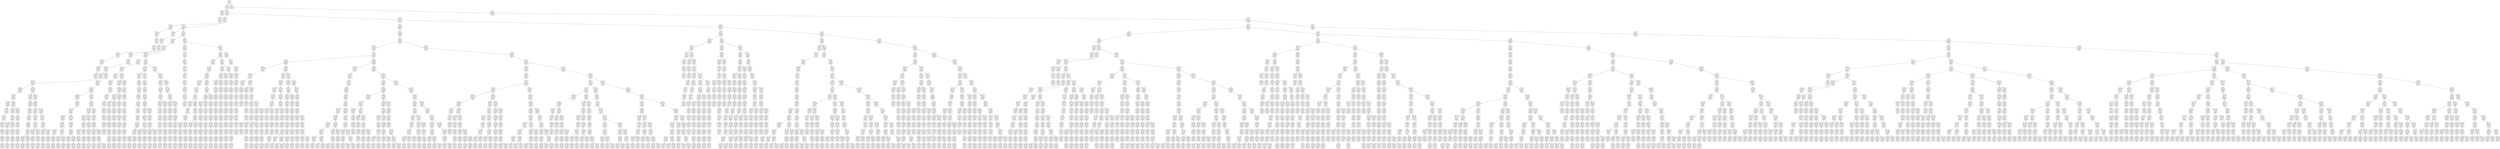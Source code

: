 digraph g {
node [shape = Mrecord];
nodo0[label="{EO: 0|cost: 0.0|A: null}"]
nodo1[label="{EO: 1|cost: 1.0|A: Go8}"]
nodo3[label="{EO: 3|cost: 2.0|A: Go5|Posicion:\n8}"]
nodo6[label="{EO: 6|cost: 3.0|A: Go6|Posicion:\n5}"]

nodo3 -> nodo6;

nodo1 -> nodo3;
nodo4[label="{EO: 4|cost: 2.0|A: Go9|Posicion:\n8}"]
nodo7[label="{EO: 7|cost: 3.0|A: Go10|Posicion:\n9}"]
nodo10[label="{EO: 10|cost: 4.0|A: Go3|Posicion:\n10}"]
nodo16[label="{EO: 16|cost: 5.0|A: Go4|Posicion:\n3}"]
nodo25[label="{EO: 25|cost: 6.0|A: Go5|Posicion:\n4}"]
nodo38[label="{EO: 38|cost: 7.0|A: Go6|Posicion:\n5}"]

nodo25 -> nodo38;

nodo16 -> nodo25;

nodo10 -> nodo16;

nodo7 -> nodo10;
nodo11[label="{EO: 11|cost: 4.0|A: Go11|Posicion:\n10}"]
nodo17[label="{EO: 17|cost: 5.0|A: Go12|Posicion:\n11}"]
nodo26[label="{EO: 26|cost: 6.0|A: Go1|Posicion:\n12}"]
nodo39[label="{EO: 39|cost: 7.0|A: Go2|Posicion:\n1}"]
nodo59[label="{EO: 59|cost: 8.0|A: Go3|Posicion:\n2}"]
nodo87[label="{EO: 87|cost: 9.0|A: Go4|Posicion:\n3}"]
nodo125[label="{EO: 125|cost: 10.0|A: Go5|Posicion:\n4}"]
nodo176[label="{EO: 176|cost: 11.0|A: Go6|Posicion:\n5}"]

nodo125 -> nodo176;

nodo87 -> nodo125;

nodo59 -> nodo87;

nodo39 -> nodo59;

nodo26 -> nodo39;

nodo17 -> nodo26;

nodo11 -> nodo17;
nodo18[label="{EO: 18|cost: 5.0|A: Go15|Posicion:\n11}"]
nodo27[label="{EO: 27|cost: 6.0|A: Go16|Posicion:\n15}"]
nodo40[label="{EO: 40|cost: 7.0|A: Go17|Posicion:\n16}"]
nodo60[label="{EO: 60|cost: 8.0|A: Go18|Posicion:\n17}"]
nodo88[label="{EO: 88|cost: 9.0|A: Go19|Posicion:\n18}"]
nodo126[label="{EO: 126|cost: 10.0|A: Go20|Posicion:\n19}"]
nodo177[label="{EO: 177|cost: 11.0|A: Go21|Posicion:\n20}"]
nodo246[label="{EO: 246|cost: 12.0|A: Go22|Posicion:\n21}"]
nodo340[label="{EO: 340|cost: 13.0|A: Go23|Posicion:\n22}"]
nodo456[label="{EO: 456|cost: 14.0|A: Go24|Posicion:\n23}"]
nodo601[label="{EO: 601|cost: 15.0|A: Go25|Posicion:\n24}"]
nodo787[label="{EO: 787|cost: 16.0|A: Go14|Posicion:\n25}"]
nodo1018[label="{EO: 1018|cost: 17.0|A: Go12|Posicion:\n14}"]
nodo1292[label="{EO: 1292|cost: 18.0|A: Go1|Posicion:\n12}"]
nodo1611[label="{EO: 1611|cost: 19.0|A: Go2|Posicion:\n1}"]
nodo2002[label="{EO: 2002|cost: 20.0|A: Go3|Posicion:\n2}"]
nodo2454[label="{EO: 2454|cost: 21.0|A: Go4|Posicion:\n3}"]

nodo2002 -> nodo2454;

nodo1611 -> nodo2002;

nodo1292 -> nodo1611;

nodo1018 -> nodo1292;

nodo787 -> nodo1018;

nodo601 -> nodo787;

nodo456 -> nodo601;
nodo602[label="{EO: 602|cost: 15.0|A: Go27|Posicion:\n24}"]
nodo788[label="{EO: 788|cost: 16.0|A: Go28|Posicion:\n27}"]
nodo1019[label="{EO: 1019|cost: 17.0|A: Go29|Posicion:\n28}"]
nodo1293[label="{EO: 1293|cost: 18.0|A: Go30|Posicion:\n29}"]
nodo1612[label="{EO: 1612|cost: 19.0|A: Go31|Posicion:\n30}"]
nodo2003[label="{EO: 2003|cost: 20.0|A: Go32|Posicion:\n31}"]
nodo2455[label="{EO: 2455|cost: 21.0|A: Go33|Posicion:\n32}"]

nodo2003 -> nodo2455;

nodo1612 -> nodo2003;

nodo1293 -> nodo1612;

nodo1019 -> nodo1293;
nodo1294[label="{EO: 1294|cost: 18.0|A: Go34|Posicion:\n29}"]
nodo1613[label="{EO: 1613|cost: 19.0|A: Go35|Posicion:\n34}"]
nodo2004[label="{EO: 2004|cost: 20.0|A: Go36|Posicion:\n35}"]
nodo2456[label="{EO: 2456|cost: 21.0|A: Go37|Posicion:\n36}"]

nodo2004 -> nodo2456;

nodo1613 -> nodo2004;

nodo1294 -> nodo1613;

nodo1019 -> nodo1294;

nodo788 -> nodo1019;

nodo602 -> nodo788;
nodo789[label="{EO: 789|cost: 16.0|A: Go36|Posicion:\n27}"]
nodo1020[label="{EO: 1020|cost: 17.0|A: Go37|Posicion:\n36}"]
nodo1295[label="{EO: 1295|cost: 18.0|A: Go26|Posicion:\n37}"]
nodo1614[label="{EO: 1614|cost: 19.0|A: Go25|Posicion:\n26}"]
nodo2005[label="{EO: 2005|cost: 20.0|A: Go14|Posicion:\n25}"]
nodo2457[label="{EO: 2457|cost: 21.0|A: Go12|Posicion:\n14}"]

nodo2005 -> nodo2457;

nodo1614 -> nodo2005;

nodo1295 -> nodo1614;

nodo1020 -> nodo1295;

nodo789 -> nodo1020;

nodo602 -> nodo789;

nodo456 -> nodo602;

nodo340 -> nodo456;

nodo246 -> nodo340;
nodo341[label="{EO: 341|cost: 13.0|A: Go29|Posicion:\n22}"]
nodo457[label="{EO: 457|cost: 14.0|A: Go30|Posicion:\n29}"]
nodo603[label="{EO: 603|cost: 15.0|A: Go31|Posicion:\n30}"]
nodo790[label="{EO: 790|cost: 16.0|A: Go32|Posicion:\n31}"]
nodo1021[label="{EO: 1021|cost: 17.0|A: Go33|Posicion:\n32}"]
nodo1296[label="{EO: 1296|cost: 18.0|A: Go34|Posicion:\n33}"]
nodo1615[label="{EO: 1615|cost: 19.0|A: Go35|Posicion:\n34}"]
nodo2006[label="{EO: 2006|cost: 20.0|A: Go28|Posicion:\n35}"]
nodo2458[label="{EO: 2458|cost: 21.0|A: Go23|Posicion:\n28}"]

nodo2006 -> nodo2458;

nodo1615 -> nodo2006;
nodo2007[label="{EO: 2007|cost: 20.0|A: Go36|Posicion:\n35}"]
nodo2459[label="{EO: 2459|cost: 21.0|A: Go37|Posicion:\n36}"]

nodo2007 -> nodo2459;

nodo1615 -> nodo2007;

nodo1296 -> nodo1615;

nodo1021 -> nodo1296;

nodo790 -> nodo1021;

nodo603 -> nodo790;

nodo457 -> nodo603;

nodo341 -> nodo457;
nodo458[label="{EO: 458|cost: 14.0|A: Go34|Posicion:\n29}"]
nodo604[label="{EO: 604|cost: 15.0|A: Go35|Posicion:\n34}"]
nodo791[label="{EO: 791|cost: 16.0|A: Go28|Posicion:\n35}"]
nodo1022[label="{EO: 1022|cost: 17.0|A: Go23|Posicion:\n28}"]
nodo1297[label="{EO: 1297|cost: 18.0|A: Go24|Posicion:\n23}"]
nodo1616[label="{EO: 1616|cost: 19.0|A: Go25|Posicion:\n24}"]
nodo2008[label="{EO: 2008|cost: 20.0|A: Go14|Posicion:\n25}"]
nodo2460[label="{EO: 2460|cost: 21.0|A: Go12|Posicion:\n14}"]

nodo2008 -> nodo2460;

nodo1616 -> nodo2008;

nodo1297 -> nodo1616;
nodo1617[label="{EO: 1617|cost: 19.0|A: Go27|Posicion:\n24}"]
nodo2009[label="{EO: 2009|cost: 20.0|A: Go36|Posicion:\n27}"]
nodo2461[label="{EO: 2461|cost: 21.0|A: Go37|Posicion:\n36}"]

nodo2009 -> nodo2461;

nodo1617 -> nodo2009;

nodo1297 -> nodo1617;

nodo1022 -> nodo1297;

nodo791 -> nodo1022;

nodo604 -> nodo791;
nodo792[label="{EO: 792|cost: 16.0|A: Go36|Posicion:\n35}"]
nodo1023[label="{EO: 1023|cost: 17.0|A: Go37|Posicion:\n36}"]
nodo1298[label="{EO: 1298|cost: 18.0|A: Go26|Posicion:\n37}"]
nodo1618[label="{EO: 1618|cost: 19.0|A: Go25|Posicion:\n26}"]
nodo2010[label="{EO: 2010|cost: 20.0|A: Go14|Posicion:\n25}"]
nodo2462[label="{EO: 2462|cost: 21.0|A: Go12|Posicion:\n14}"]

nodo2010 -> nodo2462;

nodo1618 -> nodo2010;

nodo1298 -> nodo1618;
nodo1619[label="{EO: 1619|cost: 19.0|A: Go27|Posicion:\n26}"]
nodo2011[label="{EO: 2011|cost: 20.0|A: Go28|Posicion:\n27}"]
nodo2463[label="{EO: 2463|cost: 21.0|A: Go23|Posicion:\n28}"]

nodo2011 -> nodo2463;

nodo1619 -> nodo2011;

nodo1298 -> nodo1619;

nodo1023 -> nodo1298;

nodo792 -> nodo1023;

nodo604 -> nodo792;

nodo458 -> nodo604;

nodo341 -> nodo458;

nodo246 -> nodo341;

nodo177 -> nodo246;

nodo126 -> nodo177;
nodo178[label="{EO: 178|cost: 11.0|A: Go31|Posicion:\n20}"]
nodo247[label="{EO: 247|cost: 12.0|A: Go32|Posicion:\n31}"]
nodo342[label="{EO: 342|cost: 13.0|A: Go33|Posicion:\n32}"]
nodo459[label="{EO: 459|cost: 14.0|A: Go30|Posicion:\n33}"]
nodo605[label="{EO: 605|cost: 15.0|A: Go21|Posicion:\n30}"]
nodo793[label="{EO: 793|cost: 16.0|A: Go22|Posicion:\n21}"]
nodo1024[label="{EO: 1024|cost: 17.0|A: Go23|Posicion:\n22}"]
nodo1299[label="{EO: 1299|cost: 18.0|A: Go24|Posicion:\n23}"]
nodo1620[label="{EO: 1620|cost: 19.0|A: Go25|Posicion:\n24}"]
nodo2012[label="{EO: 2012|cost: 20.0|A: Go14|Posicion:\n25}"]
nodo2464[label="{EO: 2464|cost: 21.0|A: Go12|Posicion:\n14}"]

nodo2012 -> nodo2464;

nodo1620 -> nodo2012;

nodo1299 -> nodo1620;
nodo1621[label="{EO: 1621|cost: 19.0|A: Go27|Posicion:\n24}"]
nodo2013[label="{EO: 2013|cost: 20.0|A: Go28|Posicion:\n27}"]
nodo2465[label="{EO: 2465|cost: 21.0|A: Go29|Posicion:\n28}"]

nodo2013 -> nodo2465;

nodo1621 -> nodo2013;
nodo2014[label="{EO: 2014|cost: 20.0|A: Go36|Posicion:\n27}"]
nodo2466[label="{EO: 2466|cost: 21.0|A: Go37|Posicion:\n36}"]

nodo2014 -> nodo2466;

nodo1621 -> nodo2014;

nodo1299 -> nodo1621;

nodo1024 -> nodo1299;

nodo793 -> nodo1024;
nodo1025[label="{EO: 1025|cost: 17.0|A: Go29|Posicion:\n22}"]
nodo1300[label="{EO: 1300|cost: 18.0|A: Go34|Posicion:\n29}"]
nodo1622[label="{EO: 1622|cost: 19.0|A: Go35|Posicion:\n34}"]
nodo2015[label="{EO: 2015|cost: 20.0|A: Go28|Posicion:\n35}"]
nodo2467[label="{EO: 2467|cost: 21.0|A: Go23|Posicion:\n28}"]

nodo2015 -> nodo2467;

nodo1622 -> nodo2015;
nodo2016[label="{EO: 2016|cost: 20.0|A: Go36|Posicion:\n35}"]
nodo2468[label="{EO: 2468|cost: 21.0|A: Go37|Posicion:\n36}"]

nodo2016 -> nodo2468;

nodo1622 -> nodo2016;

nodo1300 -> nodo1622;

nodo1025 -> nodo1300;

nodo793 -> nodo1025;

nodo605 -> nodo793;

nodo459 -> nodo605;

nodo342 -> nodo459;
nodo460[label="{EO: 460|cost: 14.0|A: Go34|Posicion:\n33}"]
nodo606[label="{EO: 606|cost: 15.0|A: Go35|Posicion:\n34}"]
nodo794[label="{EO: 794|cost: 16.0|A: Go28|Posicion:\n35}"]
nodo1026[label="{EO: 1026|cost: 17.0|A: Go23|Posicion:\n28}"]
nodo1301[label="{EO: 1301|cost: 18.0|A: Go24|Posicion:\n23}"]
nodo1623[label="{EO: 1623|cost: 19.0|A: Go25|Posicion:\n24}"]
nodo2017[label="{EO: 2017|cost: 20.0|A: Go14|Posicion:\n25}"]
nodo2469[label="{EO: 2469|cost: 21.0|A: Go12|Posicion:\n14}"]

nodo2017 -> nodo2469;

nodo1623 -> nodo2017;

nodo1301 -> nodo1623;
nodo1624[label="{EO: 1624|cost: 19.0|A: Go27|Posicion:\n24}"]
nodo2018[label="{EO: 2018|cost: 20.0|A: Go36|Posicion:\n27}"]
nodo2470[label="{EO: 2470|cost: 21.0|A: Go37|Posicion:\n36}"]

nodo2018 -> nodo2470;

nodo1624 -> nodo2018;

nodo1301 -> nodo1624;

nodo1026 -> nodo1301;

nodo794 -> nodo1026;
nodo1027[label="{EO: 1027|cost: 17.0|A: Go29|Posicion:\n28}"]
nodo1302[label="{EO: 1302|cost: 18.0|A: Go30|Posicion:\n29}"]
nodo1625[label="{EO: 1625|cost: 19.0|A: Go21|Posicion:\n30}"]
nodo2019[label="{EO: 2019|cost: 20.0|A: Go22|Posicion:\n21}"]
nodo2471[label="{EO: 2471|cost: 21.0|A: Go23|Posicion:\n22}"]

nodo2019 -> nodo2471;

nodo1625 -> nodo2019;

nodo1302 -> nodo1625;

nodo1027 -> nodo1302;

nodo794 -> nodo1027;

nodo606 -> nodo794;
nodo795[label="{EO: 795|cost: 16.0|A: Go36|Posicion:\n35}"]
nodo1028[label="{EO: 1028|cost: 17.0|A: Go37|Posicion:\n36}"]
nodo1303[label="{EO: 1303|cost: 18.0|A: Go26|Posicion:\n37}"]
nodo1626[label="{EO: 1626|cost: 19.0|A: Go25|Posicion:\n26}"]
nodo2020[label="{EO: 2020|cost: 20.0|A: Go14|Posicion:\n25}"]
nodo2472[label="{EO: 2472|cost: 21.0|A: Go12|Posicion:\n14}"]

nodo2020 -> nodo2472;

nodo1626 -> nodo2020;

nodo1303 -> nodo1626;
nodo1627[label="{EO: 1627|cost: 19.0|A: Go27|Posicion:\n26}"]
nodo2021[label="{EO: 2021|cost: 20.0|A: Go28|Posicion:\n27}"]
nodo2473[label="{EO: 2473|cost: 21.0|A: Go23|Posicion:\n28}"]

nodo2021 -> nodo2473;
nodo2474[label="{EO: 2474|cost: 21.0|A: Go29|Posicion:\n28}"]

nodo2021 -> nodo2474;

nodo1627 -> nodo2021;

nodo1303 -> nodo1627;

nodo1028 -> nodo1303;

nodo795 -> nodo1028;

nodo606 -> nodo795;

nodo460 -> nodo606;

nodo342 -> nodo460;

nodo247 -> nodo342;

nodo178 -> nodo247;

nodo126 -> nodo178;

nodo88 -> nodo126;

nodo60 -> nodo88;

nodo40 -> nodo60;
nodo61[label="{EO: 61|cost: 8.0|A: Go22|Posicion:\n17}"]
nodo89[label="{EO: 89|cost: 9.0|A: Go23|Posicion:\n22}"]
nodo127[label="{EO: 127|cost: 10.0|A: Go24|Posicion:\n23}"]
nodo179[label="{EO: 179|cost: 11.0|A: Go25|Posicion:\n24}"]
nodo248[label="{EO: 248|cost: 12.0|A: Go14|Posicion:\n25}"]
nodo343[label="{EO: 343|cost: 13.0|A: Go12|Posicion:\n14}"]
nodo461[label="{EO: 461|cost: 14.0|A: Go1|Posicion:\n12}"]
nodo607[label="{EO: 607|cost: 15.0|A: Go2|Posicion:\n1}"]
nodo796[label="{EO: 796|cost: 16.0|A: Go3|Posicion:\n2}"]
nodo1029[label="{EO: 1029|cost: 17.0|A: Go4|Posicion:\n3}"]
nodo1304[label="{EO: 1304|cost: 18.0|A: Go5|Posicion:\n4}"]
nodo1628[label="{EO: 1628|cost: 19.0|A: Go6|Posicion:\n5}"]

nodo1304 -> nodo1628;

nodo1029 -> nodo1304;

nodo796 -> nodo1029;

nodo607 -> nodo796;

nodo461 -> nodo607;

nodo343 -> nodo461;

nodo248 -> nodo343;

nodo179 -> nodo248;

nodo127 -> nodo179;
nodo180[label="{EO: 180|cost: 11.0|A: Go27|Posicion:\n24}"]
nodo249[label="{EO: 249|cost: 12.0|A: Go28|Posicion:\n27}"]
nodo344[label="{EO: 344|cost: 13.0|A: Go29|Posicion:\n28}"]
nodo462[label="{EO: 462|cost: 14.0|A: Go30|Posicion:\n29}"]
nodo608[label="{EO: 608|cost: 15.0|A: Go21|Posicion:\n30}"]
nodo797[label="{EO: 797|cost: 16.0|A: Go18|Posicion:\n21}"]
nodo1030[label="{EO: 1030|cost: 17.0|A: Go19|Posicion:\n18}"]
nodo1305[label="{EO: 1305|cost: 18.0|A: Go20|Posicion:\n19}"]
nodo1629[label="{EO: 1629|cost: 19.0|A: Go31|Posicion:\n20}"]
nodo2022[label="{EO: 2022|cost: 20.0|A: Go32|Posicion:\n31}"]
nodo2475[label="{EO: 2475|cost: 21.0|A: Go33|Posicion:\n32}"]

nodo2022 -> nodo2475;

nodo1629 -> nodo2022;

nodo1305 -> nodo1629;

nodo1030 -> nodo1305;

nodo797 -> nodo1030;

nodo608 -> nodo797;

nodo462 -> nodo608;
nodo609[label="{EO: 609|cost: 15.0|A: Go31|Posicion:\n30}"]
nodo798[label="{EO: 798|cost: 16.0|A: Go32|Posicion:\n31}"]
nodo1031[label="{EO: 1031|cost: 17.0|A: Go33|Posicion:\n32}"]
nodo1306[label="{EO: 1306|cost: 18.0|A: Go34|Posicion:\n33}"]
nodo1630[label="{EO: 1630|cost: 19.0|A: Go35|Posicion:\n34}"]
nodo2023[label="{EO: 2023|cost: 20.0|A: Go36|Posicion:\n35}"]
nodo2476[label="{EO: 2476|cost: 21.0|A: Go37|Posicion:\n36}"]

nodo2023 -> nodo2476;

nodo1630 -> nodo2023;

nodo1306 -> nodo1630;

nodo1031 -> nodo1306;

nodo798 -> nodo1031;

nodo609 -> nodo798;

nodo462 -> nodo609;

nodo344 -> nodo462;
nodo463[label="{EO: 463|cost: 14.0|A: Go34|Posicion:\n29}"]
nodo610[label="{EO: 610|cost: 15.0|A: Go35|Posicion:\n34}"]
nodo799[label="{EO: 799|cost: 16.0|A: Go36|Posicion:\n35}"]
nodo1032[label="{EO: 1032|cost: 17.0|A: Go37|Posicion:\n36}"]
nodo1307[label="{EO: 1307|cost: 18.0|A: Go26|Posicion:\n37}"]
nodo1631[label="{EO: 1631|cost: 19.0|A: Go25|Posicion:\n26}"]
nodo2024[label="{EO: 2024|cost: 20.0|A: Go14|Posicion:\n25}"]
nodo2477[label="{EO: 2477|cost: 21.0|A: Go12|Posicion:\n14}"]

nodo2024 -> nodo2477;

nodo1631 -> nodo2024;

nodo1307 -> nodo1631;

nodo1032 -> nodo1307;

nodo799 -> nodo1032;

nodo610 -> nodo799;

nodo463 -> nodo610;

nodo344 -> nodo463;

nodo249 -> nodo344;

nodo180 -> nodo249;
nodo250[label="{EO: 250|cost: 12.0|A: Go36|Posicion:\n27}"]
nodo345[label="{EO: 345|cost: 13.0|A: Go37|Posicion:\n36}"]
nodo464[label="{EO: 464|cost: 14.0|A: Go26|Posicion:\n37}"]
nodo611[label="{EO: 611|cost: 15.0|A: Go25|Posicion:\n26}"]
nodo800[label="{EO: 800|cost: 16.0|A: Go14|Posicion:\n25}"]
nodo1033[label="{EO: 1033|cost: 17.0|A: Go12|Posicion:\n14}"]
nodo1308[label="{EO: 1308|cost: 18.0|A: Go1|Posicion:\n12}"]
nodo1632[label="{EO: 1632|cost: 19.0|A: Go2|Posicion:\n1}"]
nodo2025[label="{EO: 2025|cost: 20.0|A: Go3|Posicion:\n2}"]
nodo2478[label="{EO: 2478|cost: 21.0|A: Go4|Posicion:\n3}"]

nodo2025 -> nodo2478;

nodo1632 -> nodo2025;

nodo1308 -> nodo1632;

nodo1033 -> nodo1308;

nodo800 -> nodo1033;

nodo611 -> nodo800;

nodo464 -> nodo611;

nodo345 -> nodo464;

nodo250 -> nodo345;

nodo180 -> nodo250;

nodo127 -> nodo180;

nodo89 -> nodo127;

nodo61 -> nodo89;
nodo90[label="{EO: 90|cost: 9.0|A: Go29|Posicion:\n22}"]
nodo128[label="{EO: 128|cost: 10.0|A: Go30|Posicion:\n29}"]
nodo181[label="{EO: 181|cost: 11.0|A: Go21|Posicion:\n30}"]
nodo251[label="{EO: 251|cost: 12.0|A: Go18|Posicion:\n21}"]
nodo346[label="{EO: 346|cost: 13.0|A: Go19|Posicion:\n18}"]
nodo465[label="{EO: 465|cost: 14.0|A: Go20|Posicion:\n19}"]
nodo612[label="{EO: 612|cost: 15.0|A: Go31|Posicion:\n20}"]
nodo801[label="{EO: 801|cost: 16.0|A: Go32|Posicion:\n31}"]
nodo1034[label="{EO: 1034|cost: 17.0|A: Go33|Posicion:\n32}"]
nodo1309[label="{EO: 1309|cost: 18.0|A: Go34|Posicion:\n33}"]
nodo1633[label="{EO: 1633|cost: 19.0|A: Go35|Posicion:\n34}"]
nodo2026[label="{EO: 2026|cost: 20.0|A: Go28|Posicion:\n35}"]
nodo2479[label="{EO: 2479|cost: 21.0|A: Go23|Posicion:\n28}"]

nodo2026 -> nodo2479;

nodo1633 -> nodo2026;
nodo2027[label="{EO: 2027|cost: 20.0|A: Go36|Posicion:\n35}"]
nodo2480[label="{EO: 2480|cost: 21.0|A: Go37|Posicion:\n36}"]

nodo2027 -> nodo2480;

nodo1633 -> nodo2027;

nodo1309 -> nodo1633;

nodo1034 -> nodo1309;

nodo801 -> nodo1034;

nodo612 -> nodo801;

nodo465 -> nodo612;

nodo346 -> nodo465;

nodo251 -> nodo346;

nodo181 -> nodo251;

nodo128 -> nodo181;
nodo182[label="{EO: 182|cost: 11.0|A: Go31|Posicion:\n30}"]
nodo252[label="{EO: 252|cost: 12.0|A: Go32|Posicion:\n31}"]
nodo347[label="{EO: 347|cost: 13.0|A: Go33|Posicion:\n32}"]
nodo466[label="{EO: 466|cost: 14.0|A: Go34|Posicion:\n33}"]
nodo613[label="{EO: 613|cost: 15.0|A: Go35|Posicion:\n34}"]
nodo802[label="{EO: 802|cost: 16.0|A: Go28|Posicion:\n35}"]
nodo1035[label="{EO: 1035|cost: 17.0|A: Go23|Posicion:\n28}"]
nodo1310[label="{EO: 1310|cost: 18.0|A: Go24|Posicion:\n23}"]
nodo1634[label="{EO: 1634|cost: 19.0|A: Go25|Posicion:\n24}"]
nodo2028[label="{EO: 2028|cost: 20.0|A: Go14|Posicion:\n25}"]
nodo2481[label="{EO: 2481|cost: 21.0|A: Go12|Posicion:\n14}"]

nodo2028 -> nodo2481;

nodo1634 -> nodo2028;

nodo1310 -> nodo1634;
nodo1635[label="{EO: 1635|cost: 19.0|A: Go27|Posicion:\n24}"]
nodo2029[label="{EO: 2029|cost: 20.0|A: Go36|Posicion:\n27}"]
nodo2482[label="{EO: 2482|cost: 21.0|A: Go37|Posicion:\n36}"]

nodo2029 -> nodo2482;

nodo1635 -> nodo2029;

nodo1310 -> nodo1635;

nodo1035 -> nodo1310;

nodo802 -> nodo1035;

nodo613 -> nodo802;
nodo803[label="{EO: 803|cost: 16.0|A: Go36|Posicion:\n35}"]
nodo1036[label="{EO: 1036|cost: 17.0|A: Go37|Posicion:\n36}"]
nodo1311[label="{EO: 1311|cost: 18.0|A: Go26|Posicion:\n37}"]
nodo1636[label="{EO: 1636|cost: 19.0|A: Go25|Posicion:\n26}"]
nodo2030[label="{EO: 2030|cost: 20.0|A: Go14|Posicion:\n25}"]
nodo2483[label="{EO: 2483|cost: 21.0|A: Go12|Posicion:\n14}"]

nodo2030 -> nodo2483;

nodo1636 -> nodo2030;

nodo1311 -> nodo1636;
nodo1637[label="{EO: 1637|cost: 19.0|A: Go27|Posicion:\n26}"]
nodo2031[label="{EO: 2031|cost: 20.0|A: Go28|Posicion:\n27}"]
nodo2484[label="{EO: 2484|cost: 21.0|A: Go23|Posicion:\n28}"]

nodo2031 -> nodo2484;

nodo1637 -> nodo2031;

nodo1311 -> nodo1637;

nodo1036 -> nodo1311;

nodo803 -> nodo1036;

nodo613 -> nodo803;

nodo466 -> nodo613;

nodo347 -> nodo466;

nodo252 -> nodo347;

nodo182 -> nodo252;

nodo128 -> nodo182;

nodo90 -> nodo128;
nodo129[label="{EO: 129|cost: 10.0|A: Go34|Posicion:\n29}"]
nodo183[label="{EO: 183|cost: 11.0|A: Go35|Posicion:\n34}"]
nodo253[label="{EO: 253|cost: 12.0|A: Go28|Posicion:\n35}"]
nodo348[label="{EO: 348|cost: 13.0|A: Go23|Posicion:\n28}"]
nodo467[label="{EO: 467|cost: 14.0|A: Go24|Posicion:\n23}"]
nodo614[label="{EO: 614|cost: 15.0|A: Go25|Posicion:\n24}"]
nodo804[label="{EO: 804|cost: 16.0|A: Go14|Posicion:\n25}"]
nodo1037[label="{EO: 1037|cost: 17.0|A: Go12|Posicion:\n14}"]
nodo1312[label="{EO: 1312|cost: 18.0|A: Go1|Posicion:\n12}"]
nodo1638[label="{EO: 1638|cost: 19.0|A: Go2|Posicion:\n1}"]
nodo2032[label="{EO: 2032|cost: 20.0|A: Go3|Posicion:\n2}"]
nodo2485[label="{EO: 2485|cost: 21.0|A: Go4|Posicion:\n3}"]

nodo2032 -> nodo2485;

nodo1638 -> nodo2032;

nodo1312 -> nodo1638;

nodo1037 -> nodo1312;

nodo804 -> nodo1037;

nodo614 -> nodo804;

nodo467 -> nodo614;
nodo615[label="{EO: 615|cost: 15.0|A: Go27|Posicion:\n24}"]
nodo805[label="{EO: 805|cost: 16.0|A: Go36|Posicion:\n27}"]
nodo1038[label="{EO: 1038|cost: 17.0|A: Go37|Posicion:\n36}"]
nodo1313[label="{EO: 1313|cost: 18.0|A: Go26|Posicion:\n37}"]
nodo1639[label="{EO: 1639|cost: 19.0|A: Go25|Posicion:\n26}"]
nodo2033[label="{EO: 2033|cost: 20.0|A: Go14|Posicion:\n25}"]
nodo2486[label="{EO: 2486|cost: 21.0|A: Go12|Posicion:\n14}"]

nodo2033 -> nodo2486;

nodo1639 -> nodo2033;

nodo1313 -> nodo1639;

nodo1038 -> nodo1313;

nodo805 -> nodo1038;

nodo615 -> nodo805;

nodo467 -> nodo615;

nodo348 -> nodo467;

nodo253 -> nodo348;

nodo183 -> nodo253;
nodo254[label="{EO: 254|cost: 12.0|A: Go36|Posicion:\n35}"]
nodo349[label="{EO: 349|cost: 13.0|A: Go37|Posicion:\n36}"]
nodo468[label="{EO: 468|cost: 14.0|A: Go26|Posicion:\n37}"]
nodo616[label="{EO: 616|cost: 15.0|A: Go25|Posicion:\n26}"]
nodo806[label="{EO: 806|cost: 16.0|A: Go14|Posicion:\n25}"]
nodo1039[label="{EO: 1039|cost: 17.0|A: Go12|Posicion:\n14}"]
nodo1314[label="{EO: 1314|cost: 18.0|A: Go1|Posicion:\n12}"]
nodo1640[label="{EO: 1640|cost: 19.0|A: Go2|Posicion:\n1}"]
nodo2034[label="{EO: 2034|cost: 20.0|A: Go3|Posicion:\n2}"]
nodo2487[label="{EO: 2487|cost: 21.0|A: Go4|Posicion:\n3}"]

nodo2034 -> nodo2487;

nodo1640 -> nodo2034;

nodo1314 -> nodo1640;

nodo1039 -> nodo1314;

nodo806 -> nodo1039;

nodo616 -> nodo806;

nodo468 -> nodo616;
nodo617[label="{EO: 617|cost: 15.0|A: Go27|Posicion:\n26}"]
nodo807[label="{EO: 807|cost: 16.0|A: Go28|Posicion:\n27}"]
nodo1040[label="{EO: 1040|cost: 17.0|A: Go23|Posicion:\n28}"]
nodo1315[label="{EO: 1315|cost: 18.0|A: Go24|Posicion:\n23}"]
nodo1641[label="{EO: 1641|cost: 19.0|A: Go25|Posicion:\n24}"]
nodo2035[label="{EO: 2035|cost: 20.0|A: Go14|Posicion:\n25}"]
nodo2488[label="{EO: 2488|cost: 21.0|A: Go12|Posicion:\n14}"]

nodo2035 -> nodo2488;

nodo1641 -> nodo2035;

nodo1315 -> nodo1641;

nodo1040 -> nodo1315;

nodo807 -> nodo1040;

nodo617 -> nodo807;

nodo468 -> nodo617;

nodo349 -> nodo468;

nodo254 -> nodo349;

nodo183 -> nodo254;

nodo129 -> nodo183;

nodo90 -> nodo129;

nodo61 -> nodo90;

nodo40 -> nodo61;

nodo27 -> nodo40;

nodo18 -> nodo27;
nodo28[label="{EO: 28|cost: 6.0|A: Go24|Posicion:\n15}"]
nodo41[label="{EO: 41|cost: 7.0|A: Go25|Posicion:\n24}"]
nodo62[label="{EO: 62|cost: 8.0|A: Go14|Posicion:\n25}"]
nodo91[label="{EO: 91|cost: 9.0|A: Go12|Posicion:\n14}"]
nodo130[label="{EO: 130|cost: 10.0|A: Go1|Posicion:\n12}"]
nodo184[label="{EO: 184|cost: 11.0|A: Go2|Posicion:\n1}"]
nodo255[label="{EO: 255|cost: 12.0|A: Go3|Posicion:\n2}"]
nodo350[label="{EO: 350|cost: 13.0|A: Go4|Posicion:\n3}"]
nodo469[label="{EO: 469|cost: 14.0|A: Go5|Posicion:\n4}"]
nodo618[label="{EO: 618|cost: 15.0|A: Go6|Posicion:\n5}"]

nodo469 -> nodo618;

nodo350 -> nodo469;

nodo255 -> nodo350;

nodo184 -> nodo255;

nodo130 -> nodo184;

nodo91 -> nodo130;

nodo62 -> nodo91;

nodo41 -> nodo62;

nodo28 -> nodo41;
nodo42[label="{EO: 42|cost: 7.0|A: Go27|Posicion:\n24}"]
nodo63[label="{EO: 63|cost: 8.0|A: Go28|Posicion:\n27}"]
nodo92[label="{EO: 92|cost: 9.0|A: Go23|Posicion:\n28}"]
nodo131[label="{EO: 131|cost: 10.0|A: Go16|Posicion:\n23}"]
nodo185[label="{EO: 185|cost: 11.0|A: Go17|Posicion:\n16}"]
nodo256[label="{EO: 256|cost: 12.0|A: Go18|Posicion:\n17}"]
nodo351[label="{EO: 351|cost: 13.0|A: Go19|Posicion:\n18}"]
nodo470[label="{EO: 470|cost: 14.0|A: Go20|Posicion:\n19}"]
nodo619[label="{EO: 619|cost: 15.0|A: Go21|Posicion:\n20}"]
nodo808[label="{EO: 808|cost: 16.0|A: Go22|Posicion:\n21}"]
nodo1041[label="{EO: 1041|cost: 17.0|A: Go29|Posicion:\n22}"]
nodo1316[label="{EO: 1316|cost: 18.0|A: Go30|Posicion:\n29}"]
nodo1642[label="{EO: 1642|cost: 19.0|A: Go31|Posicion:\n30}"]
nodo2036[label="{EO: 2036|cost: 20.0|A: Go32|Posicion:\n31}"]
nodo2489[label="{EO: 2489|cost: 21.0|A: Go33|Posicion:\n32}"]

nodo2036 -> nodo2489;

nodo1642 -> nodo2036;

nodo1316 -> nodo1642;

nodo1041 -> nodo1316;
nodo1317[label="{EO: 1317|cost: 18.0|A: Go34|Posicion:\n29}"]
nodo1643[label="{EO: 1643|cost: 19.0|A: Go35|Posicion:\n34}"]
nodo2037[label="{EO: 2037|cost: 20.0|A: Go36|Posicion:\n35}"]
nodo2490[label="{EO: 2490|cost: 21.0|A: Go37|Posicion:\n36}"]

nodo2037 -> nodo2490;

nodo1643 -> nodo2037;

nodo1317 -> nodo1643;

nodo1041 -> nodo1317;

nodo808 -> nodo1041;

nodo619 -> nodo808;

nodo470 -> nodo619;
nodo620[label="{EO: 620|cost: 15.0|A: Go31|Posicion:\n20}"]
nodo809[label="{EO: 809|cost: 16.0|A: Go32|Posicion:\n31}"]
nodo1042[label="{EO: 1042|cost: 17.0|A: Go33|Posicion:\n32}"]
nodo1318[label="{EO: 1318|cost: 18.0|A: Go30|Posicion:\n33}"]
nodo1644[label="{EO: 1644|cost: 19.0|A: Go21|Posicion:\n30}"]
nodo2038[label="{EO: 2038|cost: 20.0|A: Go22|Posicion:\n21}"]
nodo2491[label="{EO: 2491|cost: 21.0|A: Go29|Posicion:\n22}"]

nodo2038 -> nodo2491;

nodo1644 -> nodo2038;

nodo1318 -> nodo1644;

nodo1042 -> nodo1318;
nodo1319[label="{EO: 1319|cost: 18.0|A: Go34|Posicion:\n33}"]
nodo1645[label="{EO: 1645|cost: 19.0|A: Go35|Posicion:\n34}"]
nodo2039[label="{EO: 2039|cost: 20.0|A: Go36|Posicion:\n35}"]
nodo2492[label="{EO: 2492|cost: 21.0|A: Go37|Posicion:\n36}"]

nodo2039 -> nodo2492;

nodo1645 -> nodo2039;

nodo1319 -> nodo1645;

nodo1042 -> nodo1319;

nodo809 -> nodo1042;

nodo620 -> nodo809;

nodo470 -> nodo620;

nodo351 -> nodo470;

nodo256 -> nodo351;

nodo185 -> nodo256;
nodo257[label="{EO: 257|cost: 12.0|A: Go22|Posicion:\n17}"]
nodo352[label="{EO: 352|cost: 13.0|A: Go29|Posicion:\n22}"]
nodo471[label="{EO: 471|cost: 14.0|A: Go30|Posicion:\n29}"]
nodo621[label="{EO: 621|cost: 15.0|A: Go21|Posicion:\n30}"]
nodo810[label="{EO: 810|cost: 16.0|A: Go18|Posicion:\n21}"]
nodo1043[label="{EO: 1043|cost: 17.0|A: Go19|Posicion:\n18}"]
nodo1320[label="{EO: 1320|cost: 18.0|A: Go20|Posicion:\n19}"]
nodo1646[label="{EO: 1646|cost: 19.0|A: Go31|Posicion:\n20}"]
nodo2040[label="{EO: 2040|cost: 20.0|A: Go32|Posicion:\n31}"]
nodo2493[label="{EO: 2493|cost: 21.0|A: Go33|Posicion:\n32}"]

nodo2040 -> nodo2493;

nodo1646 -> nodo2040;

nodo1320 -> nodo1646;

nodo1043 -> nodo1320;

nodo810 -> nodo1043;

nodo621 -> nodo810;

nodo471 -> nodo621;
nodo622[label="{EO: 622|cost: 15.0|A: Go31|Posicion:\n30}"]
nodo811[label="{EO: 811|cost: 16.0|A: Go32|Posicion:\n31}"]
nodo1044[label="{EO: 1044|cost: 17.0|A: Go33|Posicion:\n32}"]
nodo1321[label="{EO: 1321|cost: 18.0|A: Go34|Posicion:\n33}"]
nodo1647[label="{EO: 1647|cost: 19.0|A: Go35|Posicion:\n34}"]
nodo2041[label="{EO: 2041|cost: 20.0|A: Go36|Posicion:\n35}"]
nodo2494[label="{EO: 2494|cost: 21.0|A: Go37|Posicion:\n36}"]

nodo2041 -> nodo2494;

nodo1647 -> nodo2041;

nodo1321 -> nodo1647;

nodo1044 -> nodo1321;

nodo811 -> nodo1044;

nodo622 -> nodo811;

nodo471 -> nodo622;

nodo352 -> nodo471;
nodo472[label="{EO: 472|cost: 14.0|A: Go34|Posicion:\n29}"]
nodo623[label="{EO: 623|cost: 15.0|A: Go35|Posicion:\n34}"]
nodo812[label="{EO: 812|cost: 16.0|A: Go36|Posicion:\n35}"]
nodo1045[label="{EO: 1045|cost: 17.0|A: Go37|Posicion:\n36}"]
nodo1322[label="{EO: 1322|cost: 18.0|A: Go26|Posicion:\n37}"]
nodo1648[label="{EO: 1648|cost: 19.0|A: Go25|Posicion:\n26}"]
nodo2042[label="{EO: 2042|cost: 20.0|A: Go14|Posicion:\n25}"]
nodo2495[label="{EO: 2495|cost: 21.0|A: Go12|Posicion:\n14}"]

nodo2042 -> nodo2495;

nodo1648 -> nodo2042;

nodo1322 -> nodo1648;

nodo1045 -> nodo1322;

nodo812 -> nodo1045;

nodo623 -> nodo812;

nodo472 -> nodo623;

nodo352 -> nodo472;

nodo257 -> nodo352;

nodo185 -> nodo257;

nodo131 -> nodo185;

nodo92 -> nodo131;

nodo63 -> nodo92;
nodo93[label="{EO: 93|cost: 9.0|A: Go29|Posicion:\n28}"]
nodo132[label="{EO: 132|cost: 10.0|A: Go30|Posicion:\n29}"]
nodo186[label="{EO: 186|cost: 11.0|A: Go21|Posicion:\n30}"]
nodo258[label="{EO: 258|cost: 12.0|A: Go18|Posicion:\n21}"]
nodo353[label="{EO: 353|cost: 13.0|A: Go19|Posicion:\n18}"]
nodo473[label="{EO: 473|cost: 14.0|A: Go20|Posicion:\n19}"]
nodo624[label="{EO: 624|cost: 15.0|A: Go31|Posicion:\n20}"]
nodo813[label="{EO: 813|cost: 16.0|A: Go32|Posicion:\n31}"]
nodo1046[label="{EO: 1046|cost: 17.0|A: Go33|Posicion:\n32}"]
nodo1323[label="{EO: 1323|cost: 18.0|A: Go34|Posicion:\n33}"]
nodo1649[label="{EO: 1649|cost: 19.0|A: Go35|Posicion:\n34}"]
nodo2043[label="{EO: 2043|cost: 20.0|A: Go36|Posicion:\n35}"]
nodo2496[label="{EO: 2496|cost: 21.0|A: Go37|Posicion:\n36}"]

nodo2043 -> nodo2496;

nodo1649 -> nodo2043;

nodo1323 -> nodo1649;

nodo1046 -> nodo1323;

nodo813 -> nodo1046;

nodo624 -> nodo813;

nodo473 -> nodo624;

nodo353 -> nodo473;

nodo258 -> nodo353;

nodo186 -> nodo258;
nodo259[label="{EO: 259|cost: 12.0|A: Go22|Posicion:\n21}"]
nodo354[label="{EO: 354|cost: 13.0|A: Go23|Posicion:\n22}"]
nodo474[label="{EO: 474|cost: 14.0|A: Go16|Posicion:\n23}"]
nodo625[label="{EO: 625|cost: 15.0|A: Go17|Posicion:\n16}"]
nodo814[label="{EO: 814|cost: 16.0|A: Go18|Posicion:\n17}"]
nodo1047[label="{EO: 1047|cost: 17.0|A: Go19|Posicion:\n18}"]
nodo1324[label="{EO: 1324|cost: 18.0|A: Go20|Posicion:\n19}"]
nodo1650[label="{EO: 1650|cost: 19.0|A: Go31|Posicion:\n20}"]
nodo2044[label="{EO: 2044|cost: 20.0|A: Go32|Posicion:\n31}"]
nodo2497[label="{EO: 2497|cost: 21.0|A: Go33|Posicion:\n32}"]

nodo2044 -> nodo2497;

nodo1650 -> nodo2044;

nodo1324 -> nodo1650;

nodo1047 -> nodo1324;

nodo814 -> nodo1047;

nodo625 -> nodo814;

nodo474 -> nodo625;

nodo354 -> nodo474;

nodo259 -> nodo354;

nodo186 -> nodo259;

nodo132 -> nodo186;
nodo187[label="{EO: 187|cost: 11.0|A: Go31|Posicion:\n30}"]
nodo260[label="{EO: 260|cost: 12.0|A: Go32|Posicion:\n31}"]
nodo355[label="{EO: 355|cost: 13.0|A: Go33|Posicion:\n32}"]
nodo475[label="{EO: 475|cost: 14.0|A: Go34|Posicion:\n33}"]
nodo626[label="{EO: 626|cost: 15.0|A: Go35|Posicion:\n34}"]
nodo815[label="{EO: 815|cost: 16.0|A: Go36|Posicion:\n35}"]
nodo1048[label="{EO: 1048|cost: 17.0|A: Go37|Posicion:\n36}"]
nodo1325[label="{EO: 1325|cost: 18.0|A: Go26|Posicion:\n37}"]
nodo1651[label="{EO: 1651|cost: 19.0|A: Go25|Posicion:\n26}"]
nodo2045[label="{EO: 2045|cost: 20.0|A: Go14|Posicion:\n25}"]
nodo2498[label="{EO: 2498|cost: 21.0|A: Go12|Posicion:\n14}"]

nodo2045 -> nodo2498;

nodo1651 -> nodo2045;

nodo1325 -> nodo1651;

nodo1048 -> nodo1325;

nodo815 -> nodo1048;

nodo626 -> nodo815;

nodo475 -> nodo626;

nodo355 -> nodo475;

nodo260 -> nodo355;

nodo187 -> nodo260;

nodo132 -> nodo187;

nodo93 -> nodo132;
nodo133[label="{EO: 133|cost: 10.0|A: Go34|Posicion:\n29}"]
nodo188[label="{EO: 188|cost: 11.0|A: Go35|Posicion:\n34}"]
nodo261[label="{EO: 261|cost: 12.0|A: Go36|Posicion:\n35}"]
nodo356[label="{EO: 356|cost: 13.0|A: Go37|Posicion:\n36}"]
nodo476[label="{EO: 476|cost: 14.0|A: Go26|Posicion:\n37}"]
nodo627[label="{EO: 627|cost: 15.0|A: Go25|Posicion:\n26}"]
nodo816[label="{EO: 816|cost: 16.0|A: Go14|Posicion:\n25}"]
nodo1049[label="{EO: 1049|cost: 17.0|A: Go12|Posicion:\n14}"]
nodo1326[label="{EO: 1326|cost: 18.0|A: Go1|Posicion:\n12}"]
nodo1652[label="{EO: 1652|cost: 19.0|A: Go2|Posicion:\n1}"]
nodo2046[label="{EO: 2046|cost: 20.0|A: Go3|Posicion:\n2}"]
nodo2499[label="{EO: 2499|cost: 21.0|A: Go4|Posicion:\n3}"]

nodo2046 -> nodo2499;

nodo1652 -> nodo2046;

nodo1326 -> nodo1652;

nodo1049 -> nodo1326;

nodo816 -> nodo1049;

nodo627 -> nodo816;

nodo476 -> nodo627;

nodo356 -> nodo476;

nodo261 -> nodo356;

nodo188 -> nodo261;

nodo133 -> nodo188;

nodo93 -> nodo133;

nodo63 -> nodo93;

nodo42 -> nodo63;
nodo64[label="{EO: 64|cost: 8.0|A: Go36|Posicion:\n27}"]
nodo94[label="{EO: 94|cost: 9.0|A: Go37|Posicion:\n36}"]
nodo134[label="{EO: 134|cost: 10.0|A: Go26|Posicion:\n37}"]
nodo189[label="{EO: 189|cost: 11.0|A: Go25|Posicion:\n26}"]
nodo262[label="{EO: 262|cost: 12.0|A: Go14|Posicion:\n25}"]
nodo357[label="{EO: 357|cost: 13.0|A: Go12|Posicion:\n14}"]
nodo477[label="{EO: 477|cost: 14.0|A: Go1|Posicion:\n12}"]
nodo628[label="{EO: 628|cost: 15.0|A: Go2|Posicion:\n1}"]
nodo817[label="{EO: 817|cost: 16.0|A: Go3|Posicion:\n2}"]
nodo1050[label="{EO: 1050|cost: 17.0|A: Go4|Posicion:\n3}"]
nodo1327[label="{EO: 1327|cost: 18.0|A: Go5|Posicion:\n4}"]
nodo1653[label="{EO: 1653|cost: 19.0|A: Go6|Posicion:\n5}"]

nodo1327 -> nodo1653;

nodo1050 -> nodo1327;

nodo817 -> nodo1050;

nodo628 -> nodo817;

nodo477 -> nodo628;

nodo357 -> nodo477;

nodo262 -> nodo357;

nodo189 -> nodo262;

nodo134 -> nodo189;

nodo94 -> nodo134;

nodo64 -> nodo94;

nodo42 -> nodo64;

nodo28 -> nodo42;

nodo18 -> nodo28;

nodo11 -> nodo18;

nodo7 -> nodo11;

nodo4 -> nodo7;
nodo8[label="{EO: 8|cost: 3.0|A: Go17|Posicion:\n9}"]
nodo12[label="{EO: 12|cost: 4.0|A: Go18|Posicion:\n17}"]
nodo19[label="{EO: 19|cost: 5.0|A: Go19|Posicion:\n18}"]
nodo29[label="{EO: 29|cost: 6.0|A: Go20|Posicion:\n19}"]
nodo43[label="{EO: 43|cost: 7.0|A: Go21|Posicion:\n20}"]
nodo65[label="{EO: 65|cost: 8.0|A: Go22|Posicion:\n21}"]
nodo95[label="{EO: 95|cost: 9.0|A: Go23|Posicion:\n22}"]
nodo135[label="{EO: 135|cost: 10.0|A: Go16|Posicion:\n23}"]
nodo190[label="{EO: 190|cost: 11.0|A: Go10|Posicion:\n16}"]
nodo263[label="{EO: 263|cost: 12.0|A: Go3|Posicion:\n10}"]
nodo358[label="{EO: 358|cost: 13.0|A: Go4|Posicion:\n3}"]
nodo478[label="{EO: 478|cost: 14.0|A: Go5|Posicion:\n4}"]
nodo629[label="{EO: 629|cost: 15.0|A: Go6|Posicion:\n5}"]

nodo478 -> nodo629;

nodo358 -> nodo478;

nodo263 -> nodo358;

nodo190 -> nodo263;
nodo264[label="{EO: 264|cost: 12.0|A: Go11|Posicion:\n10}"]
nodo359[label="{EO: 359|cost: 13.0|A: Go12|Posicion:\n11}"]
nodo479[label="{EO: 479|cost: 14.0|A: Go1|Posicion:\n12}"]
nodo630[label="{EO: 630|cost: 15.0|A: Go2|Posicion:\n1}"]
nodo818[label="{EO: 818|cost: 16.0|A: Go3|Posicion:\n2}"]
nodo1051[label="{EO: 1051|cost: 17.0|A: Go4|Posicion:\n3}"]
nodo1328[label="{EO: 1328|cost: 18.0|A: Go5|Posicion:\n4}"]
nodo1654[label="{EO: 1654|cost: 19.0|A: Go6|Posicion:\n5}"]

nodo1328 -> nodo1654;

nodo1051 -> nodo1328;

nodo818 -> nodo1051;

nodo630 -> nodo818;

nodo479 -> nodo630;

nodo359 -> nodo479;

nodo264 -> nodo359;
nodo360[label="{EO: 360|cost: 13.0|A: Go15|Posicion:\n11}"]
nodo480[label="{EO: 480|cost: 14.0|A: Go24|Posicion:\n15}"]
nodo631[label="{EO: 631|cost: 15.0|A: Go25|Posicion:\n24}"]
nodo819[label="{EO: 819|cost: 16.0|A: Go14|Posicion:\n25}"]
nodo1052[label="{EO: 1052|cost: 17.0|A: Go12|Posicion:\n14}"]
nodo1329[label="{EO: 1329|cost: 18.0|A: Go1|Posicion:\n12}"]
nodo1655[label="{EO: 1655|cost: 19.0|A: Go2|Posicion:\n1}"]
nodo2047[label="{EO: 2047|cost: 20.0|A: Go3|Posicion:\n2}"]
nodo2500[label="{EO: 2500|cost: 21.0|A: Go4|Posicion:\n3}"]

nodo2047 -> nodo2500;

nodo1655 -> nodo2047;

nodo1329 -> nodo1655;

nodo1052 -> nodo1329;

nodo819 -> nodo1052;

nodo631 -> nodo819;

nodo480 -> nodo631;
nodo632[label="{EO: 632|cost: 15.0|A: Go27|Posicion:\n24}"]
nodo820[label="{EO: 820|cost: 16.0|A: Go28|Posicion:\n27}"]
nodo1053[label="{EO: 1053|cost: 17.0|A: Go29|Posicion:\n28}"]
nodo1330[label="{EO: 1330|cost: 18.0|A: Go30|Posicion:\n29}"]
nodo1656[label="{EO: 1656|cost: 19.0|A: Go31|Posicion:\n30}"]
nodo2048[label="{EO: 2048|cost: 20.0|A: Go32|Posicion:\n31}"]
nodo2501[label="{EO: 2501|cost: 21.0|A: Go33|Posicion:\n32}"]

nodo2048 -> nodo2501;

nodo1656 -> nodo2048;

nodo1330 -> nodo1656;

nodo1053 -> nodo1330;
nodo1331[label="{EO: 1331|cost: 18.0|A: Go34|Posicion:\n29}"]
nodo1657[label="{EO: 1657|cost: 19.0|A: Go35|Posicion:\n34}"]
nodo2049[label="{EO: 2049|cost: 20.0|A: Go36|Posicion:\n35}"]
nodo2502[label="{EO: 2502|cost: 21.0|A: Go37|Posicion:\n36}"]

nodo2049 -> nodo2502;

nodo1657 -> nodo2049;

nodo1331 -> nodo1657;

nodo1053 -> nodo1331;

nodo820 -> nodo1053;

nodo632 -> nodo820;
nodo821[label="{EO: 821|cost: 16.0|A: Go36|Posicion:\n27}"]
nodo1054[label="{EO: 1054|cost: 17.0|A: Go37|Posicion:\n36}"]
nodo1332[label="{EO: 1332|cost: 18.0|A: Go26|Posicion:\n37}"]
nodo1658[label="{EO: 1658|cost: 19.0|A: Go25|Posicion:\n26}"]
nodo2050[label="{EO: 2050|cost: 20.0|A: Go14|Posicion:\n25}"]
nodo2503[label="{EO: 2503|cost: 21.0|A: Go12|Posicion:\n14}"]

nodo2050 -> nodo2503;

nodo1658 -> nodo2050;

nodo1332 -> nodo1658;

nodo1054 -> nodo1332;

nodo821 -> nodo1054;

nodo632 -> nodo821;

nodo480 -> nodo632;

nodo360 -> nodo480;

nodo264 -> nodo360;

nodo190 -> nodo264;

nodo135 -> nodo190;

nodo95 -> nodo135;
nodo136[label="{EO: 136|cost: 10.0|A: Go24|Posicion:\n23}"]
nodo191[label="{EO: 191|cost: 11.0|A: Go25|Posicion:\n24}"]
nodo265[label="{EO: 265|cost: 12.0|A: Go14|Posicion:\n25}"]
nodo361[label="{EO: 361|cost: 13.0|A: Go12|Posicion:\n14}"]
nodo481[label="{EO: 481|cost: 14.0|A: Go1|Posicion:\n12}"]
nodo633[label="{EO: 633|cost: 15.0|A: Go2|Posicion:\n1}"]
nodo822[label="{EO: 822|cost: 16.0|A: Go3|Posicion:\n2}"]
nodo1055[label="{EO: 1055|cost: 17.0|A: Go4|Posicion:\n3}"]
nodo1333[label="{EO: 1333|cost: 18.0|A: Go5|Posicion:\n4}"]
nodo1659[label="{EO: 1659|cost: 19.0|A: Go6|Posicion:\n5}"]

nodo1333 -> nodo1659;

nodo1055 -> nodo1333;

nodo822 -> nodo1055;

nodo633 -> nodo822;
nodo823[label="{EO: 823|cost: 16.0|A: Go11|Posicion:\n2}"]
nodo1056[label="{EO: 1056|cost: 17.0|A: Go15|Posicion:\n11}"]
nodo1334[label="{EO: 1334|cost: 18.0|A: Go16|Posicion:\n15}"]
nodo1660[label="{EO: 1660|cost: 19.0|A: Go10|Posicion:\n16}"]
nodo2051[label="{EO: 2051|cost: 20.0|A: Go3|Posicion:\n10}"]
nodo2504[label="{EO: 2504|cost: 21.0|A: Go4|Posicion:\n3}"]

nodo2051 -> nodo2504;

nodo1660 -> nodo2051;

nodo1334 -> nodo1660;

nodo1056 -> nodo1334;

nodo823 -> nodo1056;

nodo633 -> nodo823;

nodo481 -> nodo633;

nodo361 -> nodo481;

nodo265 -> nodo361;
nodo362[label="{EO: 362|cost: 13.0|A: Go15|Posicion:\n14}"]
nodo482[label="{EO: 482|cost: 14.0|A: Go16|Posicion:\n15}"]
nodo634[label="{EO: 634|cost: 15.0|A: Go10|Posicion:\n16}"]
nodo824[label="{EO: 824|cost: 16.0|A: Go3|Posicion:\n10}"]
nodo1057[label="{EO: 1057|cost: 17.0|A: Go4|Posicion:\n3}"]
nodo1335[label="{EO: 1335|cost: 18.0|A: Go5|Posicion:\n4}"]
nodo1661[label="{EO: 1661|cost: 19.0|A: Go6|Posicion:\n5}"]

nodo1335 -> nodo1661;

nodo1057 -> nodo1335;

nodo824 -> nodo1057;

nodo634 -> nodo824;
nodo825[label="{EO: 825|cost: 16.0|A: Go11|Posicion:\n10}"]
nodo1058[label="{EO: 1058|cost: 17.0|A: Go12|Posicion:\n11}"]
nodo1336[label="{EO: 1336|cost: 18.0|A: Go1|Posicion:\n12}"]
nodo1662[label="{EO: 1662|cost: 19.0|A: Go2|Posicion:\n1}"]
nodo2052[label="{EO: 2052|cost: 20.0|A: Go3|Posicion:\n2}"]
nodo2505[label="{EO: 2505|cost: 21.0|A: Go4|Posicion:\n3}"]

nodo2052 -> nodo2505;

nodo1662 -> nodo2052;

nodo1336 -> nodo1662;

nodo1058 -> nodo1336;

nodo825 -> nodo1058;

nodo634 -> nodo825;

nodo482 -> nodo634;

nodo362 -> nodo482;

nodo265 -> nodo362;

nodo191 -> nodo265;

nodo136 -> nodo191;
nodo192[label="{EO: 192|cost: 11.0|A: Go27|Posicion:\n24}"]
nodo266[label="{EO: 266|cost: 12.0|A: Go28|Posicion:\n27}"]
nodo363[label="{EO: 363|cost: 13.0|A: Go29|Posicion:\n28}"]
nodo483[label="{EO: 483|cost: 14.0|A: Go30|Posicion:\n29}"]
nodo635[label="{EO: 635|cost: 15.0|A: Go31|Posicion:\n30}"]
nodo826[label="{EO: 826|cost: 16.0|A: Go32|Posicion:\n31}"]
nodo1059[label="{EO: 1059|cost: 17.0|A: Go33|Posicion:\n32}"]
nodo1337[label="{EO: 1337|cost: 18.0|A: Go34|Posicion:\n33}"]
nodo1663[label="{EO: 1663|cost: 19.0|A: Go35|Posicion:\n34}"]
nodo2053[label="{EO: 2053|cost: 20.0|A: Go36|Posicion:\n35}"]
nodo2506[label="{EO: 2506|cost: 21.0|A: Go37|Posicion:\n36}"]

nodo2053 -> nodo2506;

nodo1663 -> nodo2053;

nodo1337 -> nodo1663;

nodo1059 -> nodo1337;

nodo826 -> nodo1059;

nodo635 -> nodo826;

nodo483 -> nodo635;

nodo363 -> nodo483;
nodo484[label="{EO: 484|cost: 14.0|A: Go34|Posicion:\n29}"]
nodo636[label="{EO: 636|cost: 15.0|A: Go35|Posicion:\n34}"]
nodo827[label="{EO: 827|cost: 16.0|A: Go36|Posicion:\n35}"]
nodo1060[label="{EO: 1060|cost: 17.0|A: Go37|Posicion:\n36}"]
nodo1338[label="{EO: 1338|cost: 18.0|A: Go26|Posicion:\n37}"]
nodo1664[label="{EO: 1664|cost: 19.0|A: Go25|Posicion:\n26}"]
nodo2054[label="{EO: 2054|cost: 20.0|A: Go14|Posicion:\n25}"]
nodo2507[label="{EO: 2507|cost: 21.0|A: Go12|Posicion:\n14}"]

nodo2054 -> nodo2507;
nodo2508[label="{EO: 2508|cost: 21.0|A: Go15|Posicion:\n14}"]

nodo2054 -> nodo2508;

nodo1664 -> nodo2054;

nodo1338 -> nodo1664;

nodo1060 -> nodo1338;

nodo827 -> nodo1060;

nodo636 -> nodo827;

nodo484 -> nodo636;

nodo363 -> nodo484;

nodo266 -> nodo363;

nodo192 -> nodo266;
nodo267[label="{EO: 267|cost: 12.0|A: Go36|Posicion:\n27}"]
nodo364[label="{EO: 364|cost: 13.0|A: Go37|Posicion:\n36}"]
nodo485[label="{EO: 485|cost: 14.0|A: Go26|Posicion:\n37}"]
nodo637[label="{EO: 637|cost: 15.0|A: Go25|Posicion:\n26}"]
nodo828[label="{EO: 828|cost: 16.0|A: Go14|Posicion:\n25}"]
nodo1061[label="{EO: 1061|cost: 17.0|A: Go12|Posicion:\n14}"]
nodo1339[label="{EO: 1339|cost: 18.0|A: Go1|Posicion:\n12}"]
nodo1665[label="{EO: 1665|cost: 19.0|A: Go2|Posicion:\n1}"]
nodo2055[label="{EO: 2055|cost: 20.0|A: Go3|Posicion:\n2}"]
nodo2509[label="{EO: 2509|cost: 21.0|A: Go4|Posicion:\n3}"]

nodo2055 -> nodo2509;

nodo1665 -> nodo2055;
nodo2056[label="{EO: 2056|cost: 20.0|A: Go11|Posicion:\n2}"]
nodo2510[label="{EO: 2510|cost: 21.0|A: Go15|Posicion:\n11}"]

nodo2056 -> nodo2510;

nodo1665 -> nodo2056;

nodo1339 -> nodo1665;

nodo1061 -> nodo1339;

nodo828 -> nodo1061;
nodo1062[label="{EO: 1062|cost: 17.0|A: Go15|Posicion:\n14}"]
nodo1340[label="{EO: 1340|cost: 18.0|A: Go16|Posicion:\n15}"]
nodo1666[label="{EO: 1666|cost: 19.0|A: Go10|Posicion:\n16}"]
nodo2057[label="{EO: 2057|cost: 20.0|A: Go3|Posicion:\n10}"]
nodo2511[label="{EO: 2511|cost: 21.0|A: Go4|Posicion:\n3}"]

nodo2057 -> nodo2511;

nodo1666 -> nodo2057;
nodo2058[label="{EO: 2058|cost: 20.0|A: Go11|Posicion:\n10}"]
nodo2512[label="{EO: 2512|cost: 21.0|A: Go12|Posicion:\n11}"]

nodo2058 -> nodo2512;

nodo1666 -> nodo2058;

nodo1340 -> nodo1666;

nodo1062 -> nodo1340;

nodo828 -> nodo1062;

nodo637 -> nodo828;

nodo485 -> nodo637;

nodo364 -> nodo485;

nodo267 -> nodo364;

nodo192 -> nodo267;

nodo136 -> nodo192;

nodo95 -> nodo136;

nodo65 -> nodo95;
nodo96[label="{EO: 96|cost: 9.0|A: Go29|Posicion:\n22}"]
nodo137[label="{EO: 137|cost: 10.0|A: Go30|Posicion:\n29}"]
nodo193[label="{EO: 193|cost: 11.0|A: Go31|Posicion:\n30}"]
nodo268[label="{EO: 268|cost: 12.0|A: Go32|Posicion:\n31}"]
nodo365[label="{EO: 365|cost: 13.0|A: Go33|Posicion:\n32}"]
nodo486[label="{EO: 486|cost: 14.0|A: Go34|Posicion:\n33}"]
nodo638[label="{EO: 638|cost: 15.0|A: Go35|Posicion:\n34}"]
nodo829[label="{EO: 829|cost: 16.0|A: Go28|Posicion:\n35}"]
nodo1063[label="{EO: 1063|cost: 17.0|A: Go23|Posicion:\n28}"]
nodo1341[label="{EO: 1341|cost: 18.0|A: Go16|Posicion:\n23}"]
nodo1667[label="{EO: 1667|cost: 19.0|A: Go10|Posicion:\n16}"]
nodo2059[label="{EO: 2059|cost: 20.0|A: Go3|Posicion:\n10}"]
nodo2513[label="{EO: 2513|cost: 21.0|A: Go4|Posicion:\n3}"]

nodo2059 -> nodo2513;

nodo1667 -> nodo2059;
nodo2060[label="{EO: 2060|cost: 20.0|A: Go11|Posicion:\n10}"]
nodo2514[label="{EO: 2514|cost: 21.0|A: Go12|Posicion:\n11}"]

nodo2060 -> nodo2514;
nodo2515[label="{EO: 2515|cost: 21.0|A: Go15|Posicion:\n11}"]

nodo2060 -> nodo2515;

nodo1667 -> nodo2060;

nodo1341 -> nodo1667;

nodo1063 -> nodo1341;
nodo1342[label="{EO: 1342|cost: 18.0|A: Go24|Posicion:\n23}"]
nodo1668[label="{EO: 1668|cost: 19.0|A: Go25|Posicion:\n24}"]
nodo2061[label="{EO: 2061|cost: 20.0|A: Go14|Posicion:\n25}"]
nodo2516[label="{EO: 2516|cost: 21.0|A: Go12|Posicion:\n14}"]

nodo2061 -> nodo2516;
nodo2517[label="{EO: 2517|cost: 21.0|A: Go15|Posicion:\n14}"]

nodo2061 -> nodo2517;

nodo1668 -> nodo2061;

nodo1342 -> nodo1668;
nodo1669[label="{EO: 1669|cost: 19.0|A: Go27|Posicion:\n24}"]
nodo2062[label="{EO: 2062|cost: 20.0|A: Go36|Posicion:\n27}"]
nodo2518[label="{EO: 2518|cost: 21.0|A: Go37|Posicion:\n36}"]

nodo2062 -> nodo2518;

nodo1669 -> nodo2062;

nodo1342 -> nodo1669;

nodo1063 -> nodo1342;

nodo829 -> nodo1063;

nodo638 -> nodo829;
nodo830[label="{EO: 830|cost: 16.0|A: Go36|Posicion:\n35}"]
nodo1064[label="{EO: 1064|cost: 17.0|A: Go37|Posicion:\n36}"]
nodo1343[label="{EO: 1343|cost: 18.0|A: Go26|Posicion:\n37}"]
nodo1670[label="{EO: 1670|cost: 19.0|A: Go25|Posicion:\n26}"]
nodo2063[label="{EO: 2063|cost: 20.0|A: Go14|Posicion:\n25}"]
nodo2519[label="{EO: 2519|cost: 21.0|A: Go12|Posicion:\n14}"]

nodo2063 -> nodo2519;
nodo2520[label="{EO: 2520|cost: 21.0|A: Go15|Posicion:\n14}"]

nodo2063 -> nodo2520;

nodo1670 -> nodo2063;

nodo1343 -> nodo1670;
nodo1671[label="{EO: 1671|cost: 19.0|A: Go27|Posicion:\n26}"]
nodo2064[label="{EO: 2064|cost: 20.0|A: Go28|Posicion:\n27}"]
nodo2521[label="{EO: 2521|cost: 21.0|A: Go23|Posicion:\n28}"]

nodo2064 -> nodo2521;

nodo1671 -> nodo2064;

nodo1343 -> nodo1671;

nodo1064 -> nodo1343;

nodo830 -> nodo1064;

nodo638 -> nodo830;

nodo486 -> nodo638;

nodo365 -> nodo486;

nodo268 -> nodo365;

nodo193 -> nodo268;

nodo137 -> nodo193;

nodo96 -> nodo137;
nodo138[label="{EO: 138|cost: 10.0|A: Go34|Posicion:\n29}"]
nodo194[label="{EO: 194|cost: 11.0|A: Go35|Posicion:\n34}"]
nodo269[label="{EO: 269|cost: 12.0|A: Go28|Posicion:\n35}"]
nodo366[label="{EO: 366|cost: 13.0|A: Go23|Posicion:\n28}"]
nodo487[label="{EO: 487|cost: 14.0|A: Go16|Posicion:\n23}"]
nodo639[label="{EO: 639|cost: 15.0|A: Go10|Posicion:\n16}"]
nodo831[label="{EO: 831|cost: 16.0|A: Go3|Posicion:\n10}"]
nodo1065[label="{EO: 1065|cost: 17.0|A: Go4|Posicion:\n3}"]
nodo1344[label="{EO: 1344|cost: 18.0|A: Go5|Posicion:\n4}"]
nodo1672[label="{EO: 1672|cost: 19.0|A: Go6|Posicion:\n5}"]

nodo1344 -> nodo1672;

nodo1065 -> nodo1344;

nodo831 -> nodo1065;

nodo639 -> nodo831;
nodo832[label="{EO: 832|cost: 16.0|A: Go11|Posicion:\n10}"]
nodo1066[label="{EO: 1066|cost: 17.0|A: Go12|Posicion:\n11}"]
nodo1345[label="{EO: 1345|cost: 18.0|A: Go1|Posicion:\n12}"]
nodo1673[label="{EO: 1673|cost: 19.0|A: Go2|Posicion:\n1}"]
nodo2065[label="{EO: 2065|cost: 20.0|A: Go3|Posicion:\n2}"]
nodo2522[label="{EO: 2522|cost: 21.0|A: Go4|Posicion:\n3}"]

nodo2065 -> nodo2522;

nodo1673 -> nodo2065;

nodo1345 -> nodo1673;

nodo1066 -> nodo1345;

nodo832 -> nodo1066;
nodo1067[label="{EO: 1067|cost: 17.0|A: Go15|Posicion:\n11}"]
nodo1346[label="{EO: 1346|cost: 18.0|A: Go24|Posicion:\n15}"]
nodo1674[label="{EO: 1674|cost: 19.0|A: Go25|Posicion:\n24}"]
nodo2066[label="{EO: 2066|cost: 20.0|A: Go14|Posicion:\n25}"]
nodo2523[label="{EO: 2523|cost: 21.0|A: Go12|Posicion:\n14}"]

nodo2066 -> nodo2523;

nodo1674 -> nodo2066;

nodo1346 -> nodo1674;
nodo1675[label="{EO: 1675|cost: 19.0|A: Go27|Posicion:\n24}"]
nodo2067[label="{EO: 2067|cost: 20.0|A: Go36|Posicion:\n27}"]
nodo2524[label="{EO: 2524|cost: 21.0|A: Go37|Posicion:\n36}"]

nodo2067 -> nodo2524;

nodo1675 -> nodo2067;

nodo1346 -> nodo1675;

nodo1067 -> nodo1346;

nodo832 -> nodo1067;

nodo639 -> nodo832;

nodo487 -> nodo639;

nodo366 -> nodo487;
nodo488[label="{EO: 488|cost: 14.0|A: Go24|Posicion:\n23}"]
nodo640[label="{EO: 640|cost: 15.0|A: Go25|Posicion:\n24}"]
nodo833[label="{EO: 833|cost: 16.0|A: Go14|Posicion:\n25}"]
nodo1068[label="{EO: 1068|cost: 17.0|A: Go12|Posicion:\n14}"]
nodo1347[label="{EO: 1347|cost: 18.0|A: Go1|Posicion:\n12}"]
nodo1676[label="{EO: 1676|cost: 19.0|A: Go2|Posicion:\n1}"]
nodo2068[label="{EO: 2068|cost: 20.0|A: Go3|Posicion:\n2}"]
nodo2525[label="{EO: 2525|cost: 21.0|A: Go4|Posicion:\n3}"]

nodo2068 -> nodo2525;

nodo1676 -> nodo2068;
nodo2069[label="{EO: 2069|cost: 20.0|A: Go11|Posicion:\n2}"]
nodo2526[label="{EO: 2526|cost: 21.0|A: Go15|Posicion:\n11}"]

nodo2069 -> nodo2526;

nodo1676 -> nodo2069;

nodo1347 -> nodo1676;

nodo1068 -> nodo1347;

nodo833 -> nodo1068;
nodo1069[label="{EO: 1069|cost: 17.0|A: Go15|Posicion:\n14}"]
nodo1348[label="{EO: 1348|cost: 18.0|A: Go16|Posicion:\n15}"]
nodo1677[label="{EO: 1677|cost: 19.0|A: Go10|Posicion:\n16}"]
nodo2070[label="{EO: 2070|cost: 20.0|A: Go3|Posicion:\n10}"]
nodo2527[label="{EO: 2527|cost: 21.0|A: Go4|Posicion:\n3}"]

nodo2070 -> nodo2527;

nodo1677 -> nodo2070;
nodo2071[label="{EO: 2071|cost: 20.0|A: Go11|Posicion:\n10}"]
nodo2528[label="{EO: 2528|cost: 21.0|A: Go12|Posicion:\n11}"]

nodo2071 -> nodo2528;

nodo1677 -> nodo2071;

nodo1348 -> nodo1677;

nodo1069 -> nodo1348;

nodo833 -> nodo1069;

nodo640 -> nodo833;

nodo488 -> nodo640;
nodo641[label="{EO: 641|cost: 15.0|A: Go27|Posicion:\n24}"]
nodo834[label="{EO: 834|cost: 16.0|A: Go36|Posicion:\n27}"]
nodo1070[label="{EO: 1070|cost: 17.0|A: Go37|Posicion:\n36}"]
nodo1349[label="{EO: 1349|cost: 18.0|A: Go26|Posicion:\n37}"]
nodo1678[label="{EO: 1678|cost: 19.0|A: Go25|Posicion:\n26}"]
nodo2072[label="{EO: 2072|cost: 20.0|A: Go14|Posicion:\n25}"]
nodo2529[label="{EO: 2529|cost: 21.0|A: Go12|Posicion:\n14}"]

nodo2072 -> nodo2529;
nodo2530[label="{EO: 2530|cost: 21.0|A: Go15|Posicion:\n14}"]

nodo2072 -> nodo2530;

nodo1678 -> nodo2072;

nodo1349 -> nodo1678;

nodo1070 -> nodo1349;

nodo834 -> nodo1070;

nodo641 -> nodo834;

nodo488 -> nodo641;

nodo366 -> nodo488;

nodo269 -> nodo366;

nodo194 -> nodo269;
nodo270[label="{EO: 270|cost: 12.0|A: Go36|Posicion:\n35}"]
nodo367[label="{EO: 367|cost: 13.0|A: Go37|Posicion:\n36}"]
nodo489[label="{EO: 489|cost: 14.0|A: Go26|Posicion:\n37}"]
nodo642[label="{EO: 642|cost: 15.0|A: Go25|Posicion:\n26}"]
nodo835[label="{EO: 835|cost: 16.0|A: Go14|Posicion:\n25}"]
nodo1071[label="{EO: 1071|cost: 17.0|A: Go12|Posicion:\n14}"]
nodo1350[label="{EO: 1350|cost: 18.0|A: Go1|Posicion:\n12}"]
nodo1679[label="{EO: 1679|cost: 19.0|A: Go2|Posicion:\n1}"]
nodo2073[label="{EO: 2073|cost: 20.0|A: Go3|Posicion:\n2}"]
nodo2531[label="{EO: 2531|cost: 21.0|A: Go4|Posicion:\n3}"]

nodo2073 -> nodo2531;

nodo1679 -> nodo2073;
nodo2074[label="{EO: 2074|cost: 20.0|A: Go11|Posicion:\n2}"]
nodo2532[label="{EO: 2532|cost: 21.0|A: Go15|Posicion:\n11}"]

nodo2074 -> nodo2532;

nodo1679 -> nodo2074;

nodo1350 -> nodo1679;

nodo1071 -> nodo1350;

nodo835 -> nodo1071;
nodo1072[label="{EO: 1072|cost: 17.0|A: Go15|Posicion:\n14}"]
nodo1351[label="{EO: 1351|cost: 18.0|A: Go16|Posicion:\n15}"]
nodo1680[label="{EO: 1680|cost: 19.0|A: Go10|Posicion:\n16}"]
nodo2075[label="{EO: 2075|cost: 20.0|A: Go3|Posicion:\n10}"]
nodo2533[label="{EO: 2533|cost: 21.0|A: Go4|Posicion:\n3}"]

nodo2075 -> nodo2533;

nodo1680 -> nodo2075;
nodo2076[label="{EO: 2076|cost: 20.0|A: Go11|Posicion:\n10}"]
nodo2534[label="{EO: 2534|cost: 21.0|A: Go12|Posicion:\n11}"]

nodo2076 -> nodo2534;

nodo1680 -> nodo2076;

nodo1351 -> nodo1680;

nodo1072 -> nodo1351;
nodo1352[label="{EO: 1352|cost: 18.0|A: Go24|Posicion:\n15}"]
nodo1681[label="{EO: 1681|cost: 19.0|A: Go27|Posicion:\n24}"]
nodo2077[label="{EO: 2077|cost: 20.0|A: Go28|Posicion:\n27}"]
nodo2535[label="{EO: 2535|cost: 21.0|A: Go23|Posicion:\n28}"]

nodo2077 -> nodo2535;

nodo1681 -> nodo2077;

nodo1352 -> nodo1681;

nodo1072 -> nodo1352;

nodo835 -> nodo1072;

nodo642 -> nodo835;

nodo489 -> nodo642;
nodo643[label="{EO: 643|cost: 15.0|A: Go27|Posicion:\n26}"]
nodo836[label="{EO: 836|cost: 16.0|A: Go28|Posicion:\n27}"]
nodo1073[label="{EO: 1073|cost: 17.0|A: Go23|Posicion:\n28}"]
nodo1353[label="{EO: 1353|cost: 18.0|A: Go16|Posicion:\n23}"]
nodo1682[label="{EO: 1682|cost: 19.0|A: Go10|Posicion:\n16}"]
nodo2078[label="{EO: 2078|cost: 20.0|A: Go3|Posicion:\n10}"]
nodo2536[label="{EO: 2536|cost: 21.0|A: Go4|Posicion:\n3}"]

nodo2078 -> nodo2536;

nodo1682 -> nodo2078;
nodo2079[label="{EO: 2079|cost: 20.0|A: Go11|Posicion:\n10}"]
nodo2537[label="{EO: 2537|cost: 21.0|A: Go12|Posicion:\n11}"]

nodo2079 -> nodo2537;
nodo2538[label="{EO: 2538|cost: 21.0|A: Go15|Posicion:\n11}"]

nodo2079 -> nodo2538;

nodo1682 -> nodo2079;

nodo1353 -> nodo1682;

nodo1073 -> nodo1353;
nodo1354[label="{EO: 1354|cost: 18.0|A: Go24|Posicion:\n23}"]
nodo1683[label="{EO: 1683|cost: 19.0|A: Go25|Posicion:\n24}"]
nodo2080[label="{EO: 2080|cost: 20.0|A: Go14|Posicion:\n25}"]
nodo2539[label="{EO: 2539|cost: 21.0|A: Go12|Posicion:\n14}"]

nodo2080 -> nodo2539;
nodo2540[label="{EO: 2540|cost: 21.0|A: Go15|Posicion:\n14}"]

nodo2080 -> nodo2540;

nodo1683 -> nodo2080;

nodo1354 -> nodo1683;

nodo1073 -> nodo1354;

nodo836 -> nodo1073;

nodo643 -> nodo836;

nodo489 -> nodo643;

nodo367 -> nodo489;

nodo270 -> nodo367;

nodo194 -> nodo270;

nodo138 -> nodo194;

nodo96 -> nodo138;

nodo65 -> nodo96;

nodo43 -> nodo65;

nodo29 -> nodo43;
nodo44[label="{EO: 44|cost: 7.0|A: Go31|Posicion:\n20}"]
nodo66[label="{EO: 66|cost: 8.0|A: Go32|Posicion:\n31}"]
nodo97[label="{EO: 97|cost: 9.0|A: Go33|Posicion:\n32}"]
nodo139[label="{EO: 139|cost: 10.0|A: Go30|Posicion:\n33}"]
nodo195[label="{EO: 195|cost: 11.0|A: Go21|Posicion:\n30}"]
nodo271[label="{EO: 271|cost: 12.0|A: Go22|Posicion:\n21}"]
nodo368[label="{EO: 368|cost: 13.0|A: Go23|Posicion:\n22}"]
nodo490[label="{EO: 490|cost: 14.0|A: Go16|Posicion:\n23}"]
nodo644[label="{EO: 644|cost: 15.0|A: Go10|Posicion:\n16}"]
nodo837[label="{EO: 837|cost: 16.0|A: Go3|Posicion:\n10}"]
nodo1074[label="{EO: 1074|cost: 17.0|A: Go4|Posicion:\n3}"]
nodo1355[label="{EO: 1355|cost: 18.0|A: Go5|Posicion:\n4}"]
nodo1684[label="{EO: 1684|cost: 19.0|A: Go6|Posicion:\n5}"]

nodo1355 -> nodo1684;

nodo1074 -> nodo1355;

nodo837 -> nodo1074;

nodo644 -> nodo837;
nodo838[label="{EO: 838|cost: 16.0|A: Go11|Posicion:\n10}"]
nodo1075[label="{EO: 1075|cost: 17.0|A: Go12|Posicion:\n11}"]
nodo1356[label="{EO: 1356|cost: 18.0|A: Go1|Posicion:\n12}"]
nodo1685[label="{EO: 1685|cost: 19.0|A: Go2|Posicion:\n1}"]
nodo2081[label="{EO: 2081|cost: 20.0|A: Go3|Posicion:\n2}"]
nodo2541[label="{EO: 2541|cost: 21.0|A: Go4|Posicion:\n3}"]

nodo2081 -> nodo2541;

nodo1685 -> nodo2081;

nodo1356 -> nodo1685;

nodo1075 -> nodo1356;

nodo838 -> nodo1075;
nodo1076[label="{EO: 1076|cost: 17.0|A: Go15|Posicion:\n11}"]
nodo1357[label="{EO: 1357|cost: 18.0|A: Go24|Posicion:\n15}"]
nodo1686[label="{EO: 1686|cost: 19.0|A: Go25|Posicion:\n24}"]
nodo2082[label="{EO: 2082|cost: 20.0|A: Go14|Posicion:\n25}"]
nodo2542[label="{EO: 2542|cost: 21.0|A: Go12|Posicion:\n14}"]

nodo2082 -> nodo2542;

nodo1686 -> nodo2082;

nodo1357 -> nodo1686;
nodo1687[label="{EO: 1687|cost: 19.0|A: Go27|Posicion:\n24}"]
nodo2083[label="{EO: 2083|cost: 20.0|A: Go28|Posicion:\n27}"]
nodo2543[label="{EO: 2543|cost: 21.0|A: Go29|Posicion:\n28}"]

nodo2083 -> nodo2543;

nodo1687 -> nodo2083;
nodo2084[label="{EO: 2084|cost: 20.0|A: Go36|Posicion:\n27}"]
nodo2544[label="{EO: 2544|cost: 21.0|A: Go37|Posicion:\n36}"]

nodo2084 -> nodo2544;

nodo1687 -> nodo2084;

nodo1357 -> nodo1687;

nodo1076 -> nodo1357;

nodo838 -> nodo1076;

nodo644 -> nodo838;

nodo490 -> nodo644;

nodo368 -> nodo490;
nodo491[label="{EO: 491|cost: 14.0|A: Go24|Posicion:\n23}"]
nodo645[label="{EO: 645|cost: 15.0|A: Go25|Posicion:\n24}"]
nodo839[label="{EO: 839|cost: 16.0|A: Go14|Posicion:\n25}"]
nodo1077[label="{EO: 1077|cost: 17.0|A: Go12|Posicion:\n14}"]
nodo1358[label="{EO: 1358|cost: 18.0|A: Go1|Posicion:\n12}"]
nodo1688[label="{EO: 1688|cost: 19.0|A: Go2|Posicion:\n1}"]
nodo2085[label="{EO: 2085|cost: 20.0|A: Go3|Posicion:\n2}"]
nodo2545[label="{EO: 2545|cost: 21.0|A: Go4|Posicion:\n3}"]

nodo2085 -> nodo2545;

nodo1688 -> nodo2085;
nodo2086[label="{EO: 2086|cost: 20.0|A: Go11|Posicion:\n2}"]
nodo2546[label="{EO: 2546|cost: 21.0|A: Go15|Posicion:\n11}"]

nodo2086 -> nodo2546;

nodo1688 -> nodo2086;

nodo1358 -> nodo1688;

nodo1077 -> nodo1358;

nodo839 -> nodo1077;
nodo1078[label="{EO: 1078|cost: 17.0|A: Go15|Posicion:\n14}"]
nodo1359[label="{EO: 1359|cost: 18.0|A: Go16|Posicion:\n15}"]
nodo1689[label="{EO: 1689|cost: 19.0|A: Go10|Posicion:\n16}"]
nodo2087[label="{EO: 2087|cost: 20.0|A: Go3|Posicion:\n10}"]
nodo2547[label="{EO: 2547|cost: 21.0|A: Go4|Posicion:\n3}"]

nodo2087 -> nodo2547;

nodo1689 -> nodo2087;
nodo2088[label="{EO: 2088|cost: 20.0|A: Go11|Posicion:\n10}"]
nodo2548[label="{EO: 2548|cost: 21.0|A: Go12|Posicion:\n11}"]

nodo2088 -> nodo2548;

nodo1689 -> nodo2088;

nodo1359 -> nodo1689;

nodo1078 -> nodo1359;

nodo839 -> nodo1078;

nodo645 -> nodo839;

nodo491 -> nodo645;
nodo646[label="{EO: 646|cost: 15.0|A: Go27|Posicion:\n24}"]
nodo840[label="{EO: 840|cost: 16.0|A: Go28|Posicion:\n27}"]
nodo1079[label="{EO: 1079|cost: 17.0|A: Go29|Posicion:\n28}"]
nodo1360[label="{EO: 1360|cost: 18.0|A: Go34|Posicion:\n29}"]
nodo1690[label="{EO: 1690|cost: 19.0|A: Go35|Posicion:\n34}"]
nodo2089[label="{EO: 2089|cost: 20.0|A: Go36|Posicion:\n35}"]
nodo2549[label="{EO: 2549|cost: 21.0|A: Go37|Posicion:\n36}"]

nodo2089 -> nodo2549;

nodo1690 -> nodo2089;

nodo1360 -> nodo1690;

nodo1079 -> nodo1360;

nodo840 -> nodo1079;

nodo646 -> nodo840;
nodo841[label="{EO: 841|cost: 16.0|A: Go36|Posicion:\n27}"]
nodo1080[label="{EO: 1080|cost: 17.0|A: Go37|Posicion:\n36}"]
nodo1361[label="{EO: 1361|cost: 18.0|A: Go26|Posicion:\n37}"]
nodo1691[label="{EO: 1691|cost: 19.0|A: Go25|Posicion:\n26}"]
nodo2090[label="{EO: 2090|cost: 20.0|A: Go14|Posicion:\n25}"]
nodo2550[label="{EO: 2550|cost: 21.0|A: Go12|Posicion:\n14}"]

nodo2090 -> nodo2550;
nodo2551[label="{EO: 2551|cost: 21.0|A: Go15|Posicion:\n14}"]

nodo2090 -> nodo2551;

nodo1691 -> nodo2090;

nodo1361 -> nodo1691;

nodo1080 -> nodo1361;

nodo841 -> nodo1080;

nodo646 -> nodo841;

nodo491 -> nodo646;

nodo368 -> nodo491;

nodo271 -> nodo368;
nodo369[label="{EO: 369|cost: 13.0|A: Go29|Posicion:\n22}"]
nodo492[label="{EO: 492|cost: 14.0|A: Go34|Posicion:\n29}"]
nodo647[label="{EO: 647|cost: 15.0|A: Go35|Posicion:\n34}"]
nodo842[label="{EO: 842|cost: 16.0|A: Go28|Posicion:\n35}"]
nodo1081[label="{EO: 1081|cost: 17.0|A: Go23|Posicion:\n28}"]
nodo1362[label="{EO: 1362|cost: 18.0|A: Go16|Posicion:\n23}"]
nodo1692[label="{EO: 1692|cost: 19.0|A: Go10|Posicion:\n16}"]
nodo2091[label="{EO: 2091|cost: 20.0|A: Go3|Posicion:\n10}"]
nodo2552[label="{EO: 2552|cost: 21.0|A: Go4|Posicion:\n3}"]

nodo2091 -> nodo2552;

nodo1692 -> nodo2091;
nodo2092[label="{EO: 2092|cost: 20.0|A: Go11|Posicion:\n10}"]
nodo2553[label="{EO: 2553|cost: 21.0|A: Go12|Posicion:\n11}"]

nodo2092 -> nodo2553;
nodo2554[label="{EO: 2554|cost: 21.0|A: Go15|Posicion:\n11}"]

nodo2092 -> nodo2554;

nodo1692 -> nodo2092;

nodo1362 -> nodo1692;

nodo1081 -> nodo1362;
nodo1363[label="{EO: 1363|cost: 18.0|A: Go24|Posicion:\n23}"]
nodo1693[label="{EO: 1693|cost: 19.0|A: Go25|Posicion:\n24}"]
nodo2093[label="{EO: 2093|cost: 20.0|A: Go14|Posicion:\n25}"]
nodo2555[label="{EO: 2555|cost: 21.0|A: Go12|Posicion:\n14}"]

nodo2093 -> nodo2555;
nodo2556[label="{EO: 2556|cost: 21.0|A: Go15|Posicion:\n14}"]

nodo2093 -> nodo2556;

nodo1693 -> nodo2093;

nodo1363 -> nodo1693;
nodo1694[label="{EO: 1694|cost: 19.0|A: Go27|Posicion:\n24}"]
nodo2094[label="{EO: 2094|cost: 20.0|A: Go36|Posicion:\n27}"]
nodo2557[label="{EO: 2557|cost: 21.0|A: Go37|Posicion:\n36}"]

nodo2094 -> nodo2557;

nodo1694 -> nodo2094;

nodo1363 -> nodo1694;

nodo1081 -> nodo1363;

nodo842 -> nodo1081;

nodo647 -> nodo842;
nodo843[label="{EO: 843|cost: 16.0|A: Go36|Posicion:\n35}"]
nodo1082[label="{EO: 1082|cost: 17.0|A: Go37|Posicion:\n36}"]
nodo1364[label="{EO: 1364|cost: 18.0|A: Go26|Posicion:\n37}"]
nodo1695[label="{EO: 1695|cost: 19.0|A: Go25|Posicion:\n26}"]
nodo2095[label="{EO: 2095|cost: 20.0|A: Go14|Posicion:\n25}"]
nodo2558[label="{EO: 2558|cost: 21.0|A: Go12|Posicion:\n14}"]

nodo2095 -> nodo2558;
nodo2559[label="{EO: 2559|cost: 21.0|A: Go15|Posicion:\n14}"]

nodo2095 -> nodo2559;

nodo1695 -> nodo2095;

nodo1364 -> nodo1695;
nodo1696[label="{EO: 1696|cost: 19.0|A: Go27|Posicion:\n26}"]
nodo2096[label="{EO: 2096|cost: 20.0|A: Go28|Posicion:\n27}"]
nodo2560[label="{EO: 2560|cost: 21.0|A: Go23|Posicion:\n28}"]

nodo2096 -> nodo2560;

nodo1696 -> nodo2096;

nodo1364 -> nodo1696;

nodo1082 -> nodo1364;

nodo843 -> nodo1082;

nodo647 -> nodo843;

nodo492 -> nodo647;

nodo369 -> nodo492;

nodo271 -> nodo369;

nodo195 -> nodo271;

nodo139 -> nodo195;

nodo97 -> nodo139;
nodo140[label="{EO: 140|cost: 10.0|A: Go34|Posicion:\n33}"]
nodo196[label="{EO: 196|cost: 11.0|A: Go35|Posicion:\n34}"]
nodo272[label="{EO: 272|cost: 12.0|A: Go28|Posicion:\n35}"]
nodo370[label="{EO: 370|cost: 13.0|A: Go23|Posicion:\n28}"]
nodo493[label="{EO: 493|cost: 14.0|A: Go16|Posicion:\n23}"]
nodo648[label="{EO: 648|cost: 15.0|A: Go10|Posicion:\n16}"]
nodo844[label="{EO: 844|cost: 16.0|A: Go3|Posicion:\n10}"]
nodo1083[label="{EO: 1083|cost: 17.0|A: Go4|Posicion:\n3}"]
nodo1365[label="{EO: 1365|cost: 18.0|A: Go5|Posicion:\n4}"]
nodo1697[label="{EO: 1697|cost: 19.0|A: Go6|Posicion:\n5}"]

nodo1365 -> nodo1697;

nodo1083 -> nodo1365;

nodo844 -> nodo1083;

nodo648 -> nodo844;
nodo845[label="{EO: 845|cost: 16.0|A: Go11|Posicion:\n10}"]
nodo1084[label="{EO: 1084|cost: 17.0|A: Go12|Posicion:\n11}"]
nodo1366[label="{EO: 1366|cost: 18.0|A: Go1|Posicion:\n12}"]
nodo1698[label="{EO: 1698|cost: 19.0|A: Go2|Posicion:\n1}"]
nodo2097[label="{EO: 2097|cost: 20.0|A: Go3|Posicion:\n2}"]
nodo2561[label="{EO: 2561|cost: 21.0|A: Go4|Posicion:\n3}"]

nodo2097 -> nodo2561;

nodo1698 -> nodo2097;

nodo1366 -> nodo1698;

nodo1084 -> nodo1366;

nodo845 -> nodo1084;
nodo1085[label="{EO: 1085|cost: 17.0|A: Go15|Posicion:\n11}"]
nodo1367[label="{EO: 1367|cost: 18.0|A: Go24|Posicion:\n15}"]
nodo1699[label="{EO: 1699|cost: 19.0|A: Go25|Posicion:\n24}"]
nodo2098[label="{EO: 2098|cost: 20.0|A: Go14|Posicion:\n25}"]
nodo2562[label="{EO: 2562|cost: 21.0|A: Go12|Posicion:\n14}"]

nodo2098 -> nodo2562;

nodo1699 -> nodo2098;

nodo1367 -> nodo1699;
nodo1700[label="{EO: 1700|cost: 19.0|A: Go27|Posicion:\n24}"]
nodo2099[label="{EO: 2099|cost: 20.0|A: Go36|Posicion:\n27}"]
nodo2563[label="{EO: 2563|cost: 21.0|A: Go37|Posicion:\n36}"]

nodo2099 -> nodo2563;

nodo1700 -> nodo2099;

nodo1367 -> nodo1700;

nodo1085 -> nodo1367;

nodo845 -> nodo1085;

nodo648 -> nodo845;

nodo493 -> nodo648;

nodo370 -> nodo493;
nodo494[label="{EO: 494|cost: 14.0|A: Go24|Posicion:\n23}"]
nodo649[label="{EO: 649|cost: 15.0|A: Go25|Posicion:\n24}"]
nodo846[label="{EO: 846|cost: 16.0|A: Go14|Posicion:\n25}"]
nodo1086[label="{EO: 1086|cost: 17.0|A: Go12|Posicion:\n14}"]
nodo1368[label="{EO: 1368|cost: 18.0|A: Go1|Posicion:\n12}"]
nodo1701[label="{EO: 1701|cost: 19.0|A: Go2|Posicion:\n1}"]
nodo2100[label="{EO: 2100|cost: 20.0|A: Go3|Posicion:\n2}"]
nodo2564[label="{EO: 2564|cost: 21.0|A: Go4|Posicion:\n3}"]

nodo2100 -> nodo2564;

nodo1701 -> nodo2100;
nodo2101[label="{EO: 2101|cost: 20.0|A: Go11|Posicion:\n2}"]
nodo2565[label="{EO: 2565|cost: 21.0|A: Go15|Posicion:\n11}"]

nodo2101 -> nodo2565;

nodo1701 -> nodo2101;

nodo1368 -> nodo1701;

nodo1086 -> nodo1368;

nodo846 -> nodo1086;
nodo1087[label="{EO: 1087|cost: 17.0|A: Go15|Posicion:\n14}"]
nodo1369[label="{EO: 1369|cost: 18.0|A: Go16|Posicion:\n15}"]
nodo1702[label="{EO: 1702|cost: 19.0|A: Go10|Posicion:\n16}"]
nodo2102[label="{EO: 2102|cost: 20.0|A: Go3|Posicion:\n10}"]
nodo2566[label="{EO: 2566|cost: 21.0|A: Go4|Posicion:\n3}"]

nodo2102 -> nodo2566;

nodo1702 -> nodo2102;
nodo2103[label="{EO: 2103|cost: 20.0|A: Go11|Posicion:\n10}"]
nodo2567[label="{EO: 2567|cost: 21.0|A: Go12|Posicion:\n11}"]

nodo2103 -> nodo2567;

nodo1702 -> nodo2103;

nodo1369 -> nodo1702;

nodo1087 -> nodo1369;

nodo846 -> nodo1087;

nodo649 -> nodo846;

nodo494 -> nodo649;
nodo650[label="{EO: 650|cost: 15.0|A: Go27|Posicion:\n24}"]
nodo847[label="{EO: 847|cost: 16.0|A: Go36|Posicion:\n27}"]
nodo1088[label="{EO: 1088|cost: 17.0|A: Go37|Posicion:\n36}"]
nodo1370[label="{EO: 1370|cost: 18.0|A: Go26|Posicion:\n37}"]
nodo1703[label="{EO: 1703|cost: 19.0|A: Go25|Posicion:\n26}"]
nodo2104[label="{EO: 2104|cost: 20.0|A: Go14|Posicion:\n25}"]
nodo2568[label="{EO: 2568|cost: 21.0|A: Go12|Posicion:\n14}"]

nodo2104 -> nodo2568;
nodo2569[label="{EO: 2569|cost: 21.0|A: Go15|Posicion:\n14}"]

nodo2104 -> nodo2569;

nodo1703 -> nodo2104;

nodo1370 -> nodo1703;

nodo1088 -> nodo1370;

nodo847 -> nodo1088;

nodo650 -> nodo847;

nodo494 -> nodo650;

nodo370 -> nodo494;

nodo272 -> nodo370;
nodo371[label="{EO: 371|cost: 13.0|A: Go29|Posicion:\n28}"]
nodo495[label="{EO: 495|cost: 14.0|A: Go30|Posicion:\n29}"]
nodo651[label="{EO: 651|cost: 15.0|A: Go21|Posicion:\n30}"]
nodo848[label="{EO: 848|cost: 16.0|A: Go22|Posicion:\n21}"]
nodo1089[label="{EO: 1089|cost: 17.0|A: Go23|Posicion:\n22}"]
nodo1371[label="{EO: 1371|cost: 18.0|A: Go16|Posicion:\n23}"]
nodo1704[label="{EO: 1704|cost: 19.0|A: Go10|Posicion:\n16}"]
nodo2105[label="{EO: 2105|cost: 20.0|A: Go3|Posicion:\n10}"]
nodo2570[label="{EO: 2570|cost: 21.0|A: Go4|Posicion:\n3}"]

nodo2105 -> nodo2570;

nodo1704 -> nodo2105;
nodo2106[label="{EO: 2106|cost: 20.0|A: Go11|Posicion:\n10}"]
nodo2571[label="{EO: 2571|cost: 21.0|A: Go12|Posicion:\n11}"]

nodo2106 -> nodo2571;
nodo2572[label="{EO: 2572|cost: 21.0|A: Go15|Posicion:\n11}"]

nodo2106 -> nodo2572;

nodo1704 -> nodo2106;

nodo1371 -> nodo1704;

nodo1089 -> nodo1371;
nodo1372[label="{EO: 1372|cost: 18.0|A: Go24|Posicion:\n23}"]
nodo1705[label="{EO: 1705|cost: 19.0|A: Go25|Posicion:\n24}"]
nodo2107[label="{EO: 2107|cost: 20.0|A: Go14|Posicion:\n25}"]
nodo2573[label="{EO: 2573|cost: 21.0|A: Go12|Posicion:\n14}"]

nodo2107 -> nodo2573;
nodo2574[label="{EO: 2574|cost: 21.0|A: Go15|Posicion:\n14}"]

nodo2107 -> nodo2574;

nodo1705 -> nodo2107;

nodo1372 -> nodo1705;
nodo1706[label="{EO: 1706|cost: 19.0|A: Go27|Posicion:\n24}"]
nodo2108[label="{EO: 2108|cost: 20.0|A: Go36|Posicion:\n27}"]
nodo2575[label="{EO: 2575|cost: 21.0|A: Go37|Posicion:\n36}"]

nodo2108 -> nodo2575;

nodo1706 -> nodo2108;

nodo1372 -> nodo1706;

nodo1089 -> nodo1372;

nodo848 -> nodo1089;

nodo651 -> nodo848;

nodo495 -> nodo651;

nodo371 -> nodo495;

nodo272 -> nodo371;

nodo196 -> nodo272;
nodo273[label="{EO: 273|cost: 12.0|A: Go36|Posicion:\n35}"]
nodo372[label="{EO: 372|cost: 13.0|A: Go37|Posicion:\n36}"]
nodo496[label="{EO: 496|cost: 14.0|A: Go26|Posicion:\n37}"]
nodo652[label="{EO: 652|cost: 15.0|A: Go25|Posicion:\n26}"]
nodo849[label="{EO: 849|cost: 16.0|A: Go14|Posicion:\n25}"]
nodo1090[label="{EO: 1090|cost: 17.0|A: Go12|Posicion:\n14}"]
nodo1373[label="{EO: 1373|cost: 18.0|A: Go1|Posicion:\n12}"]
nodo1707[label="{EO: 1707|cost: 19.0|A: Go2|Posicion:\n1}"]
nodo2109[label="{EO: 2109|cost: 20.0|A: Go3|Posicion:\n2}"]
nodo2576[label="{EO: 2576|cost: 21.0|A: Go4|Posicion:\n3}"]

nodo2109 -> nodo2576;

nodo1707 -> nodo2109;
nodo2110[label="{EO: 2110|cost: 20.0|A: Go11|Posicion:\n2}"]
nodo2577[label="{EO: 2577|cost: 21.0|A: Go15|Posicion:\n11}"]

nodo2110 -> nodo2577;

nodo1707 -> nodo2110;

nodo1373 -> nodo1707;

nodo1090 -> nodo1373;

nodo849 -> nodo1090;
nodo1091[label="{EO: 1091|cost: 17.0|A: Go15|Posicion:\n14}"]
nodo1374[label="{EO: 1374|cost: 18.0|A: Go16|Posicion:\n15}"]
nodo1708[label="{EO: 1708|cost: 19.0|A: Go10|Posicion:\n16}"]
nodo2111[label="{EO: 2111|cost: 20.0|A: Go3|Posicion:\n10}"]
nodo2578[label="{EO: 2578|cost: 21.0|A: Go4|Posicion:\n3}"]

nodo2111 -> nodo2578;

nodo1708 -> nodo2111;
nodo2112[label="{EO: 2112|cost: 20.0|A: Go11|Posicion:\n10}"]
nodo2579[label="{EO: 2579|cost: 21.0|A: Go12|Posicion:\n11}"]

nodo2112 -> nodo2579;

nodo1708 -> nodo2112;

nodo1374 -> nodo1708;

nodo1091 -> nodo1374;
nodo1375[label="{EO: 1375|cost: 18.0|A: Go24|Posicion:\n15}"]
nodo1709[label="{EO: 1709|cost: 19.0|A: Go27|Posicion:\n24}"]
nodo2113[label="{EO: 2113|cost: 20.0|A: Go28|Posicion:\n27}"]
nodo2580[label="{EO: 2580|cost: 21.0|A: Go23|Posicion:\n28}"]

nodo2113 -> nodo2580;
nodo2581[label="{EO: 2581|cost: 21.0|A: Go29|Posicion:\n28}"]

nodo2113 -> nodo2581;

nodo1709 -> nodo2113;

nodo1375 -> nodo1709;

nodo1091 -> nodo1375;

nodo849 -> nodo1091;

nodo652 -> nodo849;

nodo496 -> nodo652;
nodo653[label="{EO: 653|cost: 15.0|A: Go27|Posicion:\n26}"]
nodo850[label="{EO: 850|cost: 16.0|A: Go28|Posicion:\n27}"]
nodo1092[label="{EO: 1092|cost: 17.0|A: Go23|Posicion:\n28}"]
nodo1376[label="{EO: 1376|cost: 18.0|A: Go16|Posicion:\n23}"]
nodo1710[label="{EO: 1710|cost: 19.0|A: Go10|Posicion:\n16}"]
nodo2114[label="{EO: 2114|cost: 20.0|A: Go3|Posicion:\n10}"]
nodo2582[label="{EO: 2582|cost: 21.0|A: Go4|Posicion:\n3}"]

nodo2114 -> nodo2582;

nodo1710 -> nodo2114;
nodo2115[label="{EO: 2115|cost: 20.0|A: Go11|Posicion:\n10}"]
nodo2583[label="{EO: 2583|cost: 21.0|A: Go12|Posicion:\n11}"]

nodo2115 -> nodo2583;
nodo2584[label="{EO: 2584|cost: 21.0|A: Go15|Posicion:\n11}"]

nodo2115 -> nodo2584;

nodo1710 -> nodo2115;

nodo1376 -> nodo1710;

nodo1092 -> nodo1376;
nodo1377[label="{EO: 1377|cost: 18.0|A: Go24|Posicion:\n23}"]
nodo1711[label="{EO: 1711|cost: 19.0|A: Go25|Posicion:\n24}"]
nodo2116[label="{EO: 2116|cost: 20.0|A: Go14|Posicion:\n25}"]
nodo2585[label="{EO: 2585|cost: 21.0|A: Go12|Posicion:\n14}"]

nodo2116 -> nodo2585;
nodo2586[label="{EO: 2586|cost: 21.0|A: Go15|Posicion:\n14}"]

nodo2116 -> nodo2586;

nodo1711 -> nodo2116;

nodo1377 -> nodo1711;

nodo1092 -> nodo1377;

nodo850 -> nodo1092;
nodo1093[label="{EO: 1093|cost: 17.0|A: Go29|Posicion:\n28}"]
nodo1378[label="{EO: 1378|cost: 18.0|A: Go30|Posicion:\n29}"]
nodo1712[label="{EO: 1712|cost: 19.0|A: Go21|Posicion:\n30}"]
nodo2117[label="{EO: 2117|cost: 20.0|A: Go22|Posicion:\n21}"]
nodo2587[label="{EO: 2587|cost: 21.0|A: Go23|Posicion:\n22}"]

nodo2117 -> nodo2587;

nodo1712 -> nodo2117;

nodo1378 -> nodo1712;

nodo1093 -> nodo1378;

nodo850 -> nodo1093;

nodo653 -> nodo850;

nodo496 -> nodo653;

nodo372 -> nodo496;

nodo273 -> nodo372;

nodo196 -> nodo273;

nodo140 -> nodo196;

nodo97 -> nodo140;

nodo66 -> nodo97;

nodo44 -> nodo66;

nodo29 -> nodo44;

nodo19 -> nodo29;

nodo12 -> nodo19;

nodo8 -> nodo12;
nodo13[label="{EO: 13|cost: 4.0|A: Go22|Posicion:\n17}"]
nodo20[label="{EO: 20|cost: 5.0|A: Go23|Posicion:\n22}"]
nodo30[label="{EO: 30|cost: 6.0|A: Go16|Posicion:\n23}"]
nodo45[label="{EO: 45|cost: 7.0|A: Go10|Posicion:\n16}"]
nodo67[label="{EO: 67|cost: 8.0|A: Go3|Posicion:\n10}"]
nodo98[label="{EO: 98|cost: 9.0|A: Go4|Posicion:\n3}"]
nodo141[label="{EO: 141|cost: 10.0|A: Go5|Posicion:\n4}"]
nodo197[label="{EO: 197|cost: 11.0|A: Go6|Posicion:\n5}"]

nodo141 -> nodo197;

nodo98 -> nodo141;

nodo67 -> nodo98;

nodo45 -> nodo67;
nodo68[label="{EO: 68|cost: 8.0|A: Go11|Posicion:\n10}"]
nodo99[label="{EO: 99|cost: 9.0|A: Go12|Posicion:\n11}"]
nodo142[label="{EO: 142|cost: 10.0|A: Go1|Posicion:\n12}"]
nodo198[label="{EO: 198|cost: 11.0|A: Go2|Posicion:\n1}"]
nodo274[label="{EO: 274|cost: 12.0|A: Go3|Posicion:\n2}"]
nodo373[label="{EO: 373|cost: 13.0|A: Go4|Posicion:\n3}"]
nodo497[label="{EO: 497|cost: 14.0|A: Go5|Posicion:\n4}"]
nodo654[label="{EO: 654|cost: 15.0|A: Go6|Posicion:\n5}"]

nodo497 -> nodo654;

nodo373 -> nodo497;

nodo274 -> nodo373;

nodo198 -> nodo274;

nodo142 -> nodo198;

nodo99 -> nodo142;

nodo68 -> nodo99;
nodo100[label="{EO: 100|cost: 9.0|A: Go15|Posicion:\n11}"]
nodo143[label="{EO: 143|cost: 10.0|A: Go24|Posicion:\n15}"]
nodo199[label="{EO: 199|cost: 11.0|A: Go25|Posicion:\n24}"]
nodo275[label="{EO: 275|cost: 12.0|A: Go14|Posicion:\n25}"]
nodo374[label="{EO: 374|cost: 13.0|A: Go12|Posicion:\n14}"]
nodo498[label="{EO: 498|cost: 14.0|A: Go1|Posicion:\n12}"]
nodo655[label="{EO: 655|cost: 15.0|A: Go2|Posicion:\n1}"]
nodo851[label="{EO: 851|cost: 16.0|A: Go3|Posicion:\n2}"]
nodo1094[label="{EO: 1094|cost: 17.0|A: Go4|Posicion:\n3}"]
nodo1379[label="{EO: 1379|cost: 18.0|A: Go5|Posicion:\n4}"]
nodo1713[label="{EO: 1713|cost: 19.0|A: Go6|Posicion:\n5}"]

nodo1379 -> nodo1713;

nodo1094 -> nodo1379;

nodo851 -> nodo1094;

nodo655 -> nodo851;

nodo498 -> nodo655;

nodo374 -> nodo498;

nodo275 -> nodo374;

nodo199 -> nodo275;

nodo143 -> nodo199;
nodo200[label="{EO: 200|cost: 11.0|A: Go27|Posicion:\n24}"]
nodo276[label="{EO: 276|cost: 12.0|A: Go28|Posicion:\n27}"]
nodo375[label="{EO: 375|cost: 13.0|A: Go29|Posicion:\n28}"]
nodo499[label="{EO: 499|cost: 14.0|A: Go30|Posicion:\n29}"]
nodo656[label="{EO: 656|cost: 15.0|A: Go21|Posicion:\n30}"]
nodo852[label="{EO: 852|cost: 16.0|A: Go18|Posicion:\n21}"]
nodo1095[label="{EO: 1095|cost: 17.0|A: Go19|Posicion:\n18}"]
nodo1380[label="{EO: 1380|cost: 18.0|A: Go20|Posicion:\n19}"]
nodo1714[label="{EO: 1714|cost: 19.0|A: Go31|Posicion:\n20}"]
nodo2118[label="{EO: 2118|cost: 20.0|A: Go32|Posicion:\n31}"]
nodo2588[label="{EO: 2588|cost: 21.0|A: Go33|Posicion:\n32}"]

nodo2118 -> nodo2588;

nodo1714 -> nodo2118;

nodo1380 -> nodo1714;

nodo1095 -> nodo1380;

nodo852 -> nodo1095;

nodo656 -> nodo852;

nodo499 -> nodo656;
nodo657[label="{EO: 657|cost: 15.0|A: Go31|Posicion:\n30}"]
nodo853[label="{EO: 853|cost: 16.0|A: Go32|Posicion:\n31}"]
nodo1096[label="{EO: 1096|cost: 17.0|A: Go33|Posicion:\n32}"]
nodo1381[label="{EO: 1381|cost: 18.0|A: Go34|Posicion:\n33}"]
nodo1715[label="{EO: 1715|cost: 19.0|A: Go35|Posicion:\n34}"]
nodo2119[label="{EO: 2119|cost: 20.0|A: Go36|Posicion:\n35}"]
nodo2589[label="{EO: 2589|cost: 21.0|A: Go37|Posicion:\n36}"]

nodo2119 -> nodo2589;

nodo1715 -> nodo2119;

nodo1381 -> nodo1715;

nodo1096 -> nodo1381;

nodo853 -> nodo1096;

nodo657 -> nodo853;

nodo499 -> nodo657;

nodo375 -> nodo499;
nodo500[label="{EO: 500|cost: 14.0|A: Go34|Posicion:\n29}"]
nodo658[label="{EO: 658|cost: 15.0|A: Go35|Posicion:\n34}"]
nodo854[label="{EO: 854|cost: 16.0|A: Go36|Posicion:\n35}"]
nodo1097[label="{EO: 1097|cost: 17.0|A: Go37|Posicion:\n36}"]
nodo1382[label="{EO: 1382|cost: 18.0|A: Go26|Posicion:\n37}"]
nodo1716[label="{EO: 1716|cost: 19.0|A: Go25|Posicion:\n26}"]
nodo2120[label="{EO: 2120|cost: 20.0|A: Go14|Posicion:\n25}"]
nodo2590[label="{EO: 2590|cost: 21.0|A: Go12|Posicion:\n14}"]

nodo2120 -> nodo2590;

nodo1716 -> nodo2120;

nodo1382 -> nodo1716;

nodo1097 -> nodo1382;

nodo854 -> nodo1097;

nodo658 -> nodo854;

nodo500 -> nodo658;

nodo375 -> nodo500;

nodo276 -> nodo375;

nodo200 -> nodo276;
nodo277[label="{EO: 277|cost: 12.0|A: Go36|Posicion:\n27}"]
nodo376[label="{EO: 376|cost: 13.0|A: Go37|Posicion:\n36}"]
nodo501[label="{EO: 501|cost: 14.0|A: Go26|Posicion:\n37}"]
nodo659[label="{EO: 659|cost: 15.0|A: Go25|Posicion:\n26}"]
nodo855[label="{EO: 855|cost: 16.0|A: Go14|Posicion:\n25}"]
nodo1098[label="{EO: 1098|cost: 17.0|A: Go12|Posicion:\n14}"]
nodo1383[label="{EO: 1383|cost: 18.0|A: Go1|Posicion:\n12}"]
nodo1717[label="{EO: 1717|cost: 19.0|A: Go2|Posicion:\n1}"]
nodo2121[label="{EO: 2121|cost: 20.0|A: Go3|Posicion:\n2}"]
nodo2591[label="{EO: 2591|cost: 21.0|A: Go4|Posicion:\n3}"]

nodo2121 -> nodo2591;

nodo1717 -> nodo2121;

nodo1383 -> nodo1717;

nodo1098 -> nodo1383;

nodo855 -> nodo1098;

nodo659 -> nodo855;

nodo501 -> nodo659;

nodo376 -> nodo501;

nodo277 -> nodo376;

nodo200 -> nodo277;

nodo143 -> nodo200;

nodo100 -> nodo143;

nodo68 -> nodo100;

nodo45 -> nodo68;

nodo30 -> nodo45;

nodo20 -> nodo30;
nodo31[label="{EO: 31|cost: 6.0|A: Go24|Posicion:\n23}"]
nodo46[label="{EO: 46|cost: 7.0|A: Go25|Posicion:\n24}"]
nodo69[label="{EO: 69|cost: 8.0|A: Go14|Posicion:\n25}"]
nodo101[label="{EO: 101|cost: 9.0|A: Go12|Posicion:\n14}"]
nodo144[label="{EO: 144|cost: 10.0|A: Go1|Posicion:\n12}"]
nodo201[label="{EO: 201|cost: 11.0|A: Go2|Posicion:\n1}"]
nodo278[label="{EO: 278|cost: 12.0|A: Go3|Posicion:\n2}"]
nodo377[label="{EO: 377|cost: 13.0|A: Go4|Posicion:\n3}"]
nodo502[label="{EO: 502|cost: 14.0|A: Go5|Posicion:\n4}"]
nodo660[label="{EO: 660|cost: 15.0|A: Go6|Posicion:\n5}"]

nodo502 -> nodo660;

nodo377 -> nodo502;

nodo278 -> nodo377;

nodo201 -> nodo278;
nodo279[label="{EO: 279|cost: 12.0|A: Go11|Posicion:\n2}"]
nodo378[label="{EO: 378|cost: 13.0|A: Go15|Posicion:\n11}"]
nodo503[label="{EO: 503|cost: 14.0|A: Go16|Posicion:\n15}"]
nodo661[label="{EO: 661|cost: 15.0|A: Go10|Posicion:\n16}"]
nodo856[label="{EO: 856|cost: 16.0|A: Go3|Posicion:\n10}"]
nodo1099[label="{EO: 1099|cost: 17.0|A: Go4|Posicion:\n3}"]
nodo1384[label="{EO: 1384|cost: 18.0|A: Go5|Posicion:\n4}"]
nodo1718[label="{EO: 1718|cost: 19.0|A: Go6|Posicion:\n5}"]

nodo1384 -> nodo1718;

nodo1099 -> nodo1384;

nodo856 -> nodo1099;

nodo661 -> nodo856;

nodo503 -> nodo661;

nodo378 -> nodo503;

nodo279 -> nodo378;

nodo201 -> nodo279;

nodo144 -> nodo201;

nodo101 -> nodo144;

nodo69 -> nodo101;
nodo102[label="{EO: 102|cost: 9.0|A: Go15|Posicion:\n14}"]
nodo145[label="{EO: 145|cost: 10.0|A: Go16|Posicion:\n15}"]
nodo202[label="{EO: 202|cost: 11.0|A: Go10|Posicion:\n16}"]
nodo280[label="{EO: 280|cost: 12.0|A: Go3|Posicion:\n10}"]
nodo379[label="{EO: 379|cost: 13.0|A: Go4|Posicion:\n3}"]
nodo504[label="{EO: 504|cost: 14.0|A: Go5|Posicion:\n4}"]
nodo662[label="{EO: 662|cost: 15.0|A: Go6|Posicion:\n5}"]

nodo504 -> nodo662;

nodo379 -> nodo504;

nodo280 -> nodo379;

nodo202 -> nodo280;
nodo281[label="{EO: 281|cost: 12.0|A: Go11|Posicion:\n10}"]
nodo380[label="{EO: 380|cost: 13.0|A: Go12|Posicion:\n11}"]
nodo505[label="{EO: 505|cost: 14.0|A: Go1|Posicion:\n12}"]
nodo663[label="{EO: 663|cost: 15.0|A: Go2|Posicion:\n1}"]
nodo857[label="{EO: 857|cost: 16.0|A: Go3|Posicion:\n2}"]
nodo1100[label="{EO: 1100|cost: 17.0|A: Go4|Posicion:\n3}"]
nodo1385[label="{EO: 1385|cost: 18.0|A: Go5|Posicion:\n4}"]
nodo1719[label="{EO: 1719|cost: 19.0|A: Go6|Posicion:\n5}"]

nodo1385 -> nodo1719;

nodo1100 -> nodo1385;

nodo857 -> nodo1100;

nodo663 -> nodo857;

nodo505 -> nodo663;

nodo380 -> nodo505;

nodo281 -> nodo380;

nodo202 -> nodo281;

nodo145 -> nodo202;

nodo102 -> nodo145;

nodo69 -> nodo102;

nodo46 -> nodo69;

nodo31 -> nodo46;
nodo47[label="{EO: 47|cost: 7.0|A: Go27|Posicion:\n24}"]
nodo70[label="{EO: 70|cost: 8.0|A: Go28|Posicion:\n27}"]
nodo103[label="{EO: 103|cost: 9.0|A: Go29|Posicion:\n28}"]
nodo146[label="{EO: 146|cost: 10.0|A: Go30|Posicion:\n29}"]
nodo203[label="{EO: 203|cost: 11.0|A: Go21|Posicion:\n30}"]
nodo282[label="{EO: 282|cost: 12.0|A: Go18|Posicion:\n21}"]
nodo381[label="{EO: 381|cost: 13.0|A: Go19|Posicion:\n18}"]
nodo506[label="{EO: 506|cost: 14.0|A: Go20|Posicion:\n19}"]
nodo664[label="{EO: 664|cost: 15.0|A: Go31|Posicion:\n20}"]
nodo858[label="{EO: 858|cost: 16.0|A: Go32|Posicion:\n31}"]
nodo1101[label="{EO: 1101|cost: 17.0|A: Go33|Posicion:\n32}"]
nodo1386[label="{EO: 1386|cost: 18.0|A: Go34|Posicion:\n33}"]
nodo1720[label="{EO: 1720|cost: 19.0|A: Go35|Posicion:\n34}"]
nodo2122[label="{EO: 2122|cost: 20.0|A: Go36|Posicion:\n35}"]
nodo2592[label="{EO: 2592|cost: 21.0|A: Go37|Posicion:\n36}"]

nodo2122 -> nodo2592;

nodo1720 -> nodo2122;

nodo1386 -> nodo1720;

nodo1101 -> nodo1386;

nodo858 -> nodo1101;

nodo664 -> nodo858;

nodo506 -> nodo664;

nodo381 -> nodo506;

nodo282 -> nodo381;

nodo203 -> nodo282;

nodo146 -> nodo203;
nodo204[label="{EO: 204|cost: 11.0|A: Go31|Posicion:\n30}"]
nodo283[label="{EO: 283|cost: 12.0|A: Go32|Posicion:\n31}"]
nodo382[label="{EO: 382|cost: 13.0|A: Go33|Posicion:\n32}"]
nodo507[label="{EO: 507|cost: 14.0|A: Go34|Posicion:\n33}"]
nodo665[label="{EO: 665|cost: 15.0|A: Go35|Posicion:\n34}"]
nodo859[label="{EO: 859|cost: 16.0|A: Go36|Posicion:\n35}"]
nodo1102[label="{EO: 1102|cost: 17.0|A: Go37|Posicion:\n36}"]
nodo1387[label="{EO: 1387|cost: 18.0|A: Go26|Posicion:\n37}"]
nodo1721[label="{EO: 1721|cost: 19.0|A: Go25|Posicion:\n26}"]
nodo2123[label="{EO: 2123|cost: 20.0|A: Go14|Posicion:\n25}"]
nodo2593[label="{EO: 2593|cost: 21.0|A: Go12|Posicion:\n14}"]

nodo2123 -> nodo2593;
nodo2594[label="{EO: 2594|cost: 21.0|A: Go15|Posicion:\n14}"]

nodo2123 -> nodo2594;

nodo1721 -> nodo2123;

nodo1387 -> nodo1721;

nodo1102 -> nodo1387;

nodo859 -> nodo1102;

nodo665 -> nodo859;

nodo507 -> nodo665;

nodo382 -> nodo507;

nodo283 -> nodo382;

nodo204 -> nodo283;

nodo146 -> nodo204;

nodo103 -> nodo146;
nodo147[label="{EO: 147|cost: 10.0|A: Go34|Posicion:\n29}"]
nodo205[label="{EO: 205|cost: 11.0|A: Go35|Posicion:\n34}"]
nodo284[label="{EO: 284|cost: 12.0|A: Go36|Posicion:\n35}"]
nodo383[label="{EO: 383|cost: 13.0|A: Go37|Posicion:\n36}"]
nodo508[label="{EO: 508|cost: 14.0|A: Go26|Posicion:\n37}"]
nodo666[label="{EO: 666|cost: 15.0|A: Go25|Posicion:\n26}"]
nodo860[label="{EO: 860|cost: 16.0|A: Go14|Posicion:\n25}"]
nodo1103[label="{EO: 1103|cost: 17.0|A: Go12|Posicion:\n14}"]
nodo1388[label="{EO: 1388|cost: 18.0|A: Go1|Posicion:\n12}"]
nodo1722[label="{EO: 1722|cost: 19.0|A: Go2|Posicion:\n1}"]
nodo2124[label="{EO: 2124|cost: 20.0|A: Go3|Posicion:\n2}"]
nodo2595[label="{EO: 2595|cost: 21.0|A: Go4|Posicion:\n3}"]

nodo2124 -> nodo2595;

nodo1722 -> nodo2124;
nodo2125[label="{EO: 2125|cost: 20.0|A: Go11|Posicion:\n2}"]
nodo2596[label="{EO: 2596|cost: 21.0|A: Go15|Posicion:\n11}"]

nodo2125 -> nodo2596;

nodo1722 -> nodo2125;

nodo1388 -> nodo1722;

nodo1103 -> nodo1388;

nodo860 -> nodo1103;
nodo1104[label="{EO: 1104|cost: 17.0|A: Go15|Posicion:\n14}"]
nodo1389[label="{EO: 1389|cost: 18.0|A: Go16|Posicion:\n15}"]
nodo1723[label="{EO: 1723|cost: 19.0|A: Go10|Posicion:\n16}"]
nodo2126[label="{EO: 2126|cost: 20.0|A: Go3|Posicion:\n10}"]
nodo2597[label="{EO: 2597|cost: 21.0|A: Go4|Posicion:\n3}"]

nodo2126 -> nodo2597;

nodo1723 -> nodo2126;
nodo2127[label="{EO: 2127|cost: 20.0|A: Go11|Posicion:\n10}"]
nodo2598[label="{EO: 2598|cost: 21.0|A: Go12|Posicion:\n11}"]

nodo2127 -> nodo2598;

nodo1723 -> nodo2127;

nodo1389 -> nodo1723;

nodo1104 -> nodo1389;

nodo860 -> nodo1104;

nodo666 -> nodo860;

nodo508 -> nodo666;

nodo383 -> nodo508;

nodo284 -> nodo383;

nodo205 -> nodo284;

nodo147 -> nodo205;

nodo103 -> nodo147;

nodo70 -> nodo103;

nodo47 -> nodo70;
nodo71[label="{EO: 71|cost: 8.0|A: Go36|Posicion:\n27}"]
nodo104[label="{EO: 104|cost: 9.0|A: Go37|Posicion:\n36}"]
nodo148[label="{EO: 148|cost: 10.0|A: Go26|Posicion:\n37}"]
nodo206[label="{EO: 206|cost: 11.0|A: Go25|Posicion:\n26}"]
nodo285[label="{EO: 285|cost: 12.0|A: Go14|Posicion:\n25}"]
nodo384[label="{EO: 384|cost: 13.0|A: Go12|Posicion:\n14}"]
nodo509[label="{EO: 509|cost: 14.0|A: Go1|Posicion:\n12}"]
nodo667[label="{EO: 667|cost: 15.0|A: Go2|Posicion:\n1}"]
nodo861[label="{EO: 861|cost: 16.0|A: Go3|Posicion:\n2}"]
nodo1105[label="{EO: 1105|cost: 17.0|A: Go4|Posicion:\n3}"]
nodo1390[label="{EO: 1390|cost: 18.0|A: Go5|Posicion:\n4}"]
nodo1724[label="{EO: 1724|cost: 19.0|A: Go6|Posicion:\n5}"]

nodo1390 -> nodo1724;

nodo1105 -> nodo1390;

nodo861 -> nodo1105;

nodo667 -> nodo861;
nodo862[label="{EO: 862|cost: 16.0|A: Go11|Posicion:\n2}"]
nodo1106[label="{EO: 1106|cost: 17.0|A: Go15|Posicion:\n11}"]
nodo1391[label="{EO: 1391|cost: 18.0|A: Go16|Posicion:\n15}"]
nodo1725[label="{EO: 1725|cost: 19.0|A: Go10|Posicion:\n16}"]
nodo2128[label="{EO: 2128|cost: 20.0|A: Go3|Posicion:\n10}"]
nodo2599[label="{EO: 2599|cost: 21.0|A: Go4|Posicion:\n3}"]

nodo2128 -> nodo2599;

nodo1725 -> nodo2128;

nodo1391 -> nodo1725;

nodo1106 -> nodo1391;

nodo862 -> nodo1106;

nodo667 -> nodo862;

nodo509 -> nodo667;

nodo384 -> nodo509;

nodo285 -> nodo384;
nodo385[label="{EO: 385|cost: 13.0|A: Go15|Posicion:\n14}"]
nodo510[label="{EO: 510|cost: 14.0|A: Go16|Posicion:\n15}"]
nodo668[label="{EO: 668|cost: 15.0|A: Go10|Posicion:\n16}"]
nodo863[label="{EO: 863|cost: 16.0|A: Go3|Posicion:\n10}"]
nodo1107[label="{EO: 1107|cost: 17.0|A: Go4|Posicion:\n3}"]
nodo1392[label="{EO: 1392|cost: 18.0|A: Go5|Posicion:\n4}"]
nodo1726[label="{EO: 1726|cost: 19.0|A: Go6|Posicion:\n5}"]

nodo1392 -> nodo1726;

nodo1107 -> nodo1392;

nodo863 -> nodo1107;

nodo668 -> nodo863;
nodo864[label="{EO: 864|cost: 16.0|A: Go11|Posicion:\n10}"]
nodo1108[label="{EO: 1108|cost: 17.0|A: Go12|Posicion:\n11}"]
nodo1393[label="{EO: 1393|cost: 18.0|A: Go1|Posicion:\n12}"]
nodo1727[label="{EO: 1727|cost: 19.0|A: Go2|Posicion:\n1}"]
nodo2129[label="{EO: 2129|cost: 20.0|A: Go3|Posicion:\n2}"]
nodo2600[label="{EO: 2600|cost: 21.0|A: Go4|Posicion:\n3}"]

nodo2129 -> nodo2600;

nodo1727 -> nodo2129;

nodo1393 -> nodo1727;

nodo1108 -> nodo1393;

nodo864 -> nodo1108;

nodo668 -> nodo864;

nodo510 -> nodo668;

nodo385 -> nodo510;

nodo285 -> nodo385;

nodo206 -> nodo285;

nodo148 -> nodo206;

nodo104 -> nodo148;

nodo71 -> nodo104;

nodo47 -> nodo71;

nodo31 -> nodo47;

nodo20 -> nodo31;

nodo13 -> nodo20;
nodo21[label="{EO: 21|cost: 5.0|A: Go29|Posicion:\n22}"]
nodo32[label="{EO: 32|cost: 6.0|A: Go30|Posicion:\n29}"]
nodo48[label="{EO: 48|cost: 7.0|A: Go21|Posicion:\n30}"]
nodo72[label="{EO: 72|cost: 8.0|A: Go18|Posicion:\n21}"]
nodo105[label="{EO: 105|cost: 9.0|A: Go19|Posicion:\n18}"]
nodo149[label="{EO: 149|cost: 10.0|A: Go20|Posicion:\n19}"]
nodo207[label="{EO: 207|cost: 11.0|A: Go31|Posicion:\n20}"]
nodo286[label="{EO: 286|cost: 12.0|A: Go32|Posicion:\n31}"]
nodo386[label="{EO: 386|cost: 13.0|A: Go33|Posicion:\n32}"]
nodo511[label="{EO: 511|cost: 14.0|A: Go34|Posicion:\n33}"]
nodo669[label="{EO: 669|cost: 15.0|A: Go35|Posicion:\n34}"]
nodo865[label="{EO: 865|cost: 16.0|A: Go28|Posicion:\n35}"]
nodo1109[label="{EO: 1109|cost: 17.0|A: Go23|Posicion:\n28}"]
nodo1394[label="{EO: 1394|cost: 18.0|A: Go16|Posicion:\n23}"]
nodo1728[label="{EO: 1728|cost: 19.0|A: Go10|Posicion:\n16}"]
nodo2130[label="{EO: 2130|cost: 20.0|A: Go3|Posicion:\n10}"]
nodo2601[label="{EO: 2601|cost: 21.0|A: Go4|Posicion:\n3}"]

nodo2130 -> nodo2601;

nodo1728 -> nodo2130;
nodo2131[label="{EO: 2131|cost: 20.0|A: Go11|Posicion:\n10}"]
nodo2602[label="{EO: 2602|cost: 21.0|A: Go12|Posicion:\n11}"]

nodo2131 -> nodo2602;
nodo2603[label="{EO: 2603|cost: 21.0|A: Go15|Posicion:\n11}"]

nodo2131 -> nodo2603;

nodo1728 -> nodo2131;

nodo1394 -> nodo1728;

nodo1109 -> nodo1394;
nodo1395[label="{EO: 1395|cost: 18.0|A: Go24|Posicion:\n23}"]
nodo1729[label="{EO: 1729|cost: 19.0|A: Go25|Posicion:\n24}"]
nodo2132[label="{EO: 2132|cost: 20.0|A: Go14|Posicion:\n25}"]
nodo2604[label="{EO: 2604|cost: 21.0|A: Go12|Posicion:\n14}"]

nodo2132 -> nodo2604;
nodo2605[label="{EO: 2605|cost: 21.0|A: Go15|Posicion:\n14}"]

nodo2132 -> nodo2605;

nodo1729 -> nodo2132;

nodo1395 -> nodo1729;
nodo1730[label="{EO: 1730|cost: 19.0|A: Go27|Posicion:\n24}"]
nodo2133[label="{EO: 2133|cost: 20.0|A: Go36|Posicion:\n27}"]
nodo2606[label="{EO: 2606|cost: 21.0|A: Go37|Posicion:\n36}"]

nodo2133 -> nodo2606;

nodo1730 -> nodo2133;

nodo1395 -> nodo1730;

nodo1109 -> nodo1395;

nodo865 -> nodo1109;

nodo669 -> nodo865;
nodo866[label="{EO: 866|cost: 16.0|A: Go36|Posicion:\n35}"]
nodo1110[label="{EO: 1110|cost: 17.0|A: Go37|Posicion:\n36}"]
nodo1396[label="{EO: 1396|cost: 18.0|A: Go26|Posicion:\n37}"]
nodo1731[label="{EO: 1731|cost: 19.0|A: Go25|Posicion:\n26}"]
nodo2134[label="{EO: 2134|cost: 20.0|A: Go14|Posicion:\n25}"]
nodo2607[label="{EO: 2607|cost: 21.0|A: Go12|Posicion:\n14}"]

nodo2134 -> nodo2607;
nodo2608[label="{EO: 2608|cost: 21.0|A: Go15|Posicion:\n14}"]

nodo2134 -> nodo2608;

nodo1731 -> nodo2134;

nodo1396 -> nodo1731;
nodo1732[label="{EO: 1732|cost: 19.0|A: Go27|Posicion:\n26}"]
nodo2135[label="{EO: 2135|cost: 20.0|A: Go28|Posicion:\n27}"]
nodo2609[label="{EO: 2609|cost: 21.0|A: Go23|Posicion:\n28}"]

nodo2135 -> nodo2609;

nodo1732 -> nodo2135;

nodo1396 -> nodo1732;

nodo1110 -> nodo1396;

nodo866 -> nodo1110;

nodo669 -> nodo866;

nodo511 -> nodo669;

nodo386 -> nodo511;

nodo286 -> nodo386;

nodo207 -> nodo286;

nodo149 -> nodo207;

nodo105 -> nodo149;

nodo72 -> nodo105;

nodo48 -> nodo72;

nodo32 -> nodo48;
nodo49[label="{EO: 49|cost: 7.0|A: Go31|Posicion:\n30}"]
nodo73[label="{EO: 73|cost: 8.0|A: Go32|Posicion:\n31}"]
nodo106[label="{EO: 106|cost: 9.0|A: Go33|Posicion:\n32}"]
nodo150[label="{EO: 150|cost: 10.0|A: Go34|Posicion:\n33}"]
nodo208[label="{EO: 208|cost: 11.0|A: Go35|Posicion:\n34}"]
nodo287[label="{EO: 287|cost: 12.0|A: Go28|Posicion:\n35}"]
nodo387[label="{EO: 387|cost: 13.0|A: Go23|Posicion:\n28}"]
nodo512[label="{EO: 512|cost: 14.0|A: Go16|Posicion:\n23}"]
nodo670[label="{EO: 670|cost: 15.0|A: Go10|Posicion:\n16}"]
nodo867[label="{EO: 867|cost: 16.0|A: Go3|Posicion:\n10}"]
nodo1111[label="{EO: 1111|cost: 17.0|A: Go4|Posicion:\n3}"]
nodo1397[label="{EO: 1397|cost: 18.0|A: Go5|Posicion:\n4}"]
nodo1733[label="{EO: 1733|cost: 19.0|A: Go6|Posicion:\n5}"]

nodo1397 -> nodo1733;

nodo1111 -> nodo1397;

nodo867 -> nodo1111;

nodo670 -> nodo867;
nodo868[label="{EO: 868|cost: 16.0|A: Go11|Posicion:\n10}"]
nodo1112[label="{EO: 1112|cost: 17.0|A: Go12|Posicion:\n11}"]
nodo1398[label="{EO: 1398|cost: 18.0|A: Go1|Posicion:\n12}"]
nodo1734[label="{EO: 1734|cost: 19.0|A: Go2|Posicion:\n1}"]
nodo2136[label="{EO: 2136|cost: 20.0|A: Go3|Posicion:\n2}"]
nodo2610[label="{EO: 2610|cost: 21.0|A: Go4|Posicion:\n3}"]

nodo2136 -> nodo2610;

nodo1734 -> nodo2136;

nodo1398 -> nodo1734;

nodo1112 -> nodo1398;

nodo868 -> nodo1112;
nodo1113[label="{EO: 1113|cost: 17.0|A: Go15|Posicion:\n11}"]
nodo1399[label="{EO: 1399|cost: 18.0|A: Go24|Posicion:\n15}"]
nodo1735[label="{EO: 1735|cost: 19.0|A: Go25|Posicion:\n24}"]
nodo2137[label="{EO: 2137|cost: 20.0|A: Go14|Posicion:\n25}"]
nodo2611[label="{EO: 2611|cost: 21.0|A: Go12|Posicion:\n14}"]

nodo2137 -> nodo2611;

nodo1735 -> nodo2137;

nodo1399 -> nodo1735;
nodo1736[label="{EO: 1736|cost: 19.0|A: Go27|Posicion:\n24}"]
nodo2138[label="{EO: 2138|cost: 20.0|A: Go36|Posicion:\n27}"]
nodo2612[label="{EO: 2612|cost: 21.0|A: Go37|Posicion:\n36}"]

nodo2138 -> nodo2612;

nodo1736 -> nodo2138;

nodo1399 -> nodo1736;

nodo1113 -> nodo1399;

nodo868 -> nodo1113;

nodo670 -> nodo868;

nodo512 -> nodo670;

nodo387 -> nodo512;
nodo513[label="{EO: 513|cost: 14.0|A: Go24|Posicion:\n23}"]
nodo671[label="{EO: 671|cost: 15.0|A: Go25|Posicion:\n24}"]
nodo869[label="{EO: 869|cost: 16.0|A: Go14|Posicion:\n25}"]
nodo1114[label="{EO: 1114|cost: 17.0|A: Go12|Posicion:\n14}"]
nodo1400[label="{EO: 1400|cost: 18.0|A: Go1|Posicion:\n12}"]
nodo1737[label="{EO: 1737|cost: 19.0|A: Go2|Posicion:\n1}"]
nodo2139[label="{EO: 2139|cost: 20.0|A: Go3|Posicion:\n2}"]
nodo2613[label="{EO: 2613|cost: 21.0|A: Go4|Posicion:\n3}"]

nodo2139 -> nodo2613;

nodo1737 -> nodo2139;
nodo2140[label="{EO: 2140|cost: 20.0|A: Go11|Posicion:\n2}"]
nodo2614[label="{EO: 2614|cost: 21.0|A: Go15|Posicion:\n11}"]

nodo2140 -> nodo2614;

nodo1737 -> nodo2140;

nodo1400 -> nodo1737;

nodo1114 -> nodo1400;

nodo869 -> nodo1114;
nodo1115[label="{EO: 1115|cost: 17.0|A: Go15|Posicion:\n14}"]
nodo1401[label="{EO: 1401|cost: 18.0|A: Go16|Posicion:\n15}"]
nodo1738[label="{EO: 1738|cost: 19.0|A: Go10|Posicion:\n16}"]
nodo2141[label="{EO: 2141|cost: 20.0|A: Go3|Posicion:\n10}"]
nodo2615[label="{EO: 2615|cost: 21.0|A: Go4|Posicion:\n3}"]

nodo2141 -> nodo2615;

nodo1738 -> nodo2141;
nodo2142[label="{EO: 2142|cost: 20.0|A: Go11|Posicion:\n10}"]
nodo2616[label="{EO: 2616|cost: 21.0|A: Go12|Posicion:\n11}"]

nodo2142 -> nodo2616;

nodo1738 -> nodo2142;

nodo1401 -> nodo1738;

nodo1115 -> nodo1401;

nodo869 -> nodo1115;

nodo671 -> nodo869;

nodo513 -> nodo671;
nodo672[label="{EO: 672|cost: 15.0|A: Go27|Posicion:\n24}"]
nodo870[label="{EO: 870|cost: 16.0|A: Go36|Posicion:\n27}"]
nodo1116[label="{EO: 1116|cost: 17.0|A: Go37|Posicion:\n36}"]
nodo1402[label="{EO: 1402|cost: 18.0|A: Go26|Posicion:\n37}"]
nodo1739[label="{EO: 1739|cost: 19.0|A: Go25|Posicion:\n26}"]
nodo2143[label="{EO: 2143|cost: 20.0|A: Go14|Posicion:\n25}"]
nodo2617[label="{EO: 2617|cost: 21.0|A: Go12|Posicion:\n14}"]

nodo2143 -> nodo2617;
nodo2618[label="{EO: 2618|cost: 21.0|A: Go15|Posicion:\n14}"]

nodo2143 -> nodo2618;

nodo1739 -> nodo2143;

nodo1402 -> nodo1739;

nodo1116 -> nodo1402;

nodo870 -> nodo1116;

nodo672 -> nodo870;

nodo513 -> nodo672;

nodo387 -> nodo513;

nodo287 -> nodo387;

nodo208 -> nodo287;
nodo288[label="{EO: 288|cost: 12.0|A: Go36|Posicion:\n35}"]
nodo388[label="{EO: 388|cost: 13.0|A: Go37|Posicion:\n36}"]
nodo514[label="{EO: 514|cost: 14.0|A: Go26|Posicion:\n37}"]
nodo673[label="{EO: 673|cost: 15.0|A: Go25|Posicion:\n26}"]
nodo871[label="{EO: 871|cost: 16.0|A: Go14|Posicion:\n25}"]
nodo1117[label="{EO: 1117|cost: 17.0|A: Go12|Posicion:\n14}"]
nodo1403[label="{EO: 1403|cost: 18.0|A: Go1|Posicion:\n12}"]
nodo1740[label="{EO: 1740|cost: 19.0|A: Go2|Posicion:\n1}"]
nodo2144[label="{EO: 2144|cost: 20.0|A: Go3|Posicion:\n2}"]
nodo2619[label="{EO: 2619|cost: 21.0|A: Go4|Posicion:\n3}"]

nodo2144 -> nodo2619;

nodo1740 -> nodo2144;
nodo2145[label="{EO: 2145|cost: 20.0|A: Go11|Posicion:\n2}"]
nodo2620[label="{EO: 2620|cost: 21.0|A: Go15|Posicion:\n11}"]

nodo2145 -> nodo2620;

nodo1740 -> nodo2145;

nodo1403 -> nodo1740;

nodo1117 -> nodo1403;

nodo871 -> nodo1117;
nodo1118[label="{EO: 1118|cost: 17.0|A: Go15|Posicion:\n14}"]
nodo1404[label="{EO: 1404|cost: 18.0|A: Go16|Posicion:\n15}"]
nodo1741[label="{EO: 1741|cost: 19.0|A: Go10|Posicion:\n16}"]
nodo2146[label="{EO: 2146|cost: 20.0|A: Go3|Posicion:\n10}"]
nodo2621[label="{EO: 2621|cost: 21.0|A: Go4|Posicion:\n3}"]

nodo2146 -> nodo2621;

nodo1741 -> nodo2146;
nodo2147[label="{EO: 2147|cost: 20.0|A: Go11|Posicion:\n10}"]
nodo2622[label="{EO: 2622|cost: 21.0|A: Go12|Posicion:\n11}"]

nodo2147 -> nodo2622;

nodo1741 -> nodo2147;

nodo1404 -> nodo1741;

nodo1118 -> nodo1404;
nodo1405[label="{EO: 1405|cost: 18.0|A: Go24|Posicion:\n15}"]
nodo1742[label="{EO: 1742|cost: 19.0|A: Go27|Posicion:\n24}"]
nodo2148[label="{EO: 2148|cost: 20.0|A: Go28|Posicion:\n27}"]
nodo2623[label="{EO: 2623|cost: 21.0|A: Go23|Posicion:\n28}"]

nodo2148 -> nodo2623;

nodo1742 -> nodo2148;

nodo1405 -> nodo1742;

nodo1118 -> nodo1405;

nodo871 -> nodo1118;

nodo673 -> nodo871;

nodo514 -> nodo673;
nodo674[label="{EO: 674|cost: 15.0|A: Go27|Posicion:\n26}"]
nodo872[label="{EO: 872|cost: 16.0|A: Go28|Posicion:\n27}"]
nodo1119[label="{EO: 1119|cost: 17.0|A: Go23|Posicion:\n28}"]
nodo1406[label="{EO: 1406|cost: 18.0|A: Go16|Posicion:\n23}"]
nodo1743[label="{EO: 1743|cost: 19.0|A: Go10|Posicion:\n16}"]
nodo2149[label="{EO: 2149|cost: 20.0|A: Go3|Posicion:\n10}"]
nodo2624[label="{EO: 2624|cost: 21.0|A: Go4|Posicion:\n3}"]

nodo2149 -> nodo2624;

nodo1743 -> nodo2149;
nodo2150[label="{EO: 2150|cost: 20.0|A: Go11|Posicion:\n10}"]
nodo2625[label="{EO: 2625|cost: 21.0|A: Go12|Posicion:\n11}"]

nodo2150 -> nodo2625;
nodo2626[label="{EO: 2626|cost: 21.0|A: Go15|Posicion:\n11}"]

nodo2150 -> nodo2626;

nodo1743 -> nodo2150;

nodo1406 -> nodo1743;

nodo1119 -> nodo1406;
nodo1407[label="{EO: 1407|cost: 18.0|A: Go24|Posicion:\n23}"]
nodo1744[label="{EO: 1744|cost: 19.0|A: Go25|Posicion:\n24}"]
nodo2151[label="{EO: 2151|cost: 20.0|A: Go14|Posicion:\n25}"]
nodo2627[label="{EO: 2627|cost: 21.0|A: Go12|Posicion:\n14}"]

nodo2151 -> nodo2627;
nodo2628[label="{EO: 2628|cost: 21.0|A: Go15|Posicion:\n14}"]

nodo2151 -> nodo2628;

nodo1744 -> nodo2151;

nodo1407 -> nodo1744;

nodo1119 -> nodo1407;

nodo872 -> nodo1119;

nodo674 -> nodo872;

nodo514 -> nodo674;

nodo388 -> nodo514;

nodo288 -> nodo388;

nodo208 -> nodo288;

nodo150 -> nodo208;

nodo106 -> nodo150;

nodo73 -> nodo106;

nodo49 -> nodo73;

nodo32 -> nodo49;

nodo21 -> nodo32;
nodo33[label="{EO: 33|cost: 6.0|A: Go34|Posicion:\n29}"]
nodo50[label="{EO: 50|cost: 7.0|A: Go35|Posicion:\n34}"]
nodo74[label="{EO: 74|cost: 8.0|A: Go28|Posicion:\n35}"]
nodo107[label="{EO: 107|cost: 9.0|A: Go23|Posicion:\n28}"]
nodo151[label="{EO: 151|cost: 10.0|A: Go16|Posicion:\n23}"]
nodo209[label="{EO: 209|cost: 11.0|A: Go10|Posicion:\n16}"]
nodo289[label="{EO: 289|cost: 12.0|A: Go3|Posicion:\n10}"]
nodo389[label="{EO: 389|cost: 13.0|A: Go4|Posicion:\n3}"]
nodo515[label="{EO: 515|cost: 14.0|A: Go5|Posicion:\n4}"]
nodo675[label="{EO: 675|cost: 15.0|A: Go6|Posicion:\n5}"]

nodo515 -> nodo675;

nodo389 -> nodo515;

nodo289 -> nodo389;

nodo209 -> nodo289;
nodo290[label="{EO: 290|cost: 12.0|A: Go11|Posicion:\n10}"]
nodo390[label="{EO: 390|cost: 13.0|A: Go12|Posicion:\n11}"]
nodo516[label="{EO: 516|cost: 14.0|A: Go1|Posicion:\n12}"]
nodo676[label="{EO: 676|cost: 15.0|A: Go2|Posicion:\n1}"]
nodo873[label="{EO: 873|cost: 16.0|A: Go3|Posicion:\n2}"]
nodo1120[label="{EO: 1120|cost: 17.0|A: Go4|Posicion:\n3}"]
nodo1408[label="{EO: 1408|cost: 18.0|A: Go5|Posicion:\n4}"]
nodo1745[label="{EO: 1745|cost: 19.0|A: Go6|Posicion:\n5}"]

nodo1408 -> nodo1745;

nodo1120 -> nodo1408;

nodo873 -> nodo1120;

nodo676 -> nodo873;

nodo516 -> nodo676;

nodo390 -> nodo516;

nodo290 -> nodo390;
nodo391[label="{EO: 391|cost: 13.0|A: Go15|Posicion:\n11}"]
nodo517[label="{EO: 517|cost: 14.0|A: Go24|Posicion:\n15}"]
nodo677[label="{EO: 677|cost: 15.0|A: Go25|Posicion:\n24}"]
nodo874[label="{EO: 874|cost: 16.0|A: Go14|Posicion:\n25}"]
nodo1121[label="{EO: 1121|cost: 17.0|A: Go12|Posicion:\n14}"]
nodo1409[label="{EO: 1409|cost: 18.0|A: Go1|Posicion:\n12}"]
nodo1746[label="{EO: 1746|cost: 19.0|A: Go2|Posicion:\n1}"]
nodo2152[label="{EO: 2152|cost: 20.0|A: Go3|Posicion:\n2}"]
nodo2629[label="{EO: 2629|cost: 21.0|A: Go4|Posicion:\n3}"]

nodo2152 -> nodo2629;

nodo1746 -> nodo2152;

nodo1409 -> nodo1746;

nodo1121 -> nodo1409;

nodo874 -> nodo1121;

nodo677 -> nodo874;

nodo517 -> nodo677;
nodo678[label="{EO: 678|cost: 15.0|A: Go27|Posicion:\n24}"]
nodo875[label="{EO: 875|cost: 16.0|A: Go36|Posicion:\n27}"]
nodo1122[label="{EO: 1122|cost: 17.0|A: Go37|Posicion:\n36}"]
nodo1410[label="{EO: 1410|cost: 18.0|A: Go26|Posicion:\n37}"]
nodo1747[label="{EO: 1747|cost: 19.0|A: Go25|Posicion:\n26}"]
nodo2153[label="{EO: 2153|cost: 20.0|A: Go14|Posicion:\n25}"]
nodo2630[label="{EO: 2630|cost: 21.0|A: Go12|Posicion:\n14}"]

nodo2153 -> nodo2630;

nodo1747 -> nodo2153;

nodo1410 -> nodo1747;

nodo1122 -> nodo1410;

nodo875 -> nodo1122;

nodo678 -> nodo875;

nodo517 -> nodo678;

nodo391 -> nodo517;

nodo290 -> nodo391;

nodo209 -> nodo290;

nodo151 -> nodo209;

nodo107 -> nodo151;
nodo152[label="{EO: 152|cost: 10.0|A: Go24|Posicion:\n23}"]
nodo210[label="{EO: 210|cost: 11.0|A: Go25|Posicion:\n24}"]
nodo291[label="{EO: 291|cost: 12.0|A: Go14|Posicion:\n25}"]
nodo392[label="{EO: 392|cost: 13.0|A: Go12|Posicion:\n14}"]
nodo518[label="{EO: 518|cost: 14.0|A: Go1|Posicion:\n12}"]
nodo679[label="{EO: 679|cost: 15.0|A: Go2|Posicion:\n1}"]
nodo876[label="{EO: 876|cost: 16.0|A: Go3|Posicion:\n2}"]
nodo1123[label="{EO: 1123|cost: 17.0|A: Go4|Posicion:\n3}"]
nodo1411[label="{EO: 1411|cost: 18.0|A: Go5|Posicion:\n4}"]
nodo1748[label="{EO: 1748|cost: 19.0|A: Go6|Posicion:\n5}"]

nodo1411 -> nodo1748;

nodo1123 -> nodo1411;

nodo876 -> nodo1123;

nodo679 -> nodo876;
nodo877[label="{EO: 877|cost: 16.0|A: Go11|Posicion:\n2}"]
nodo1124[label="{EO: 1124|cost: 17.0|A: Go15|Posicion:\n11}"]
nodo1412[label="{EO: 1412|cost: 18.0|A: Go16|Posicion:\n15}"]
nodo1749[label="{EO: 1749|cost: 19.0|A: Go10|Posicion:\n16}"]
nodo2154[label="{EO: 2154|cost: 20.0|A: Go3|Posicion:\n10}"]
nodo2631[label="{EO: 2631|cost: 21.0|A: Go4|Posicion:\n3}"]

nodo2154 -> nodo2631;

nodo1749 -> nodo2154;

nodo1412 -> nodo1749;

nodo1124 -> nodo1412;

nodo877 -> nodo1124;

nodo679 -> nodo877;

nodo518 -> nodo679;

nodo392 -> nodo518;

nodo291 -> nodo392;
nodo393[label="{EO: 393|cost: 13.0|A: Go15|Posicion:\n14}"]
nodo519[label="{EO: 519|cost: 14.0|A: Go16|Posicion:\n15}"]
nodo680[label="{EO: 680|cost: 15.0|A: Go10|Posicion:\n16}"]
nodo878[label="{EO: 878|cost: 16.0|A: Go3|Posicion:\n10}"]
nodo1125[label="{EO: 1125|cost: 17.0|A: Go4|Posicion:\n3}"]
nodo1413[label="{EO: 1413|cost: 18.0|A: Go5|Posicion:\n4}"]
nodo1750[label="{EO: 1750|cost: 19.0|A: Go6|Posicion:\n5}"]

nodo1413 -> nodo1750;

nodo1125 -> nodo1413;

nodo878 -> nodo1125;

nodo680 -> nodo878;
nodo879[label="{EO: 879|cost: 16.0|A: Go11|Posicion:\n10}"]
nodo1126[label="{EO: 1126|cost: 17.0|A: Go12|Posicion:\n11}"]
nodo1414[label="{EO: 1414|cost: 18.0|A: Go1|Posicion:\n12}"]
nodo1751[label="{EO: 1751|cost: 19.0|A: Go2|Posicion:\n1}"]
nodo2155[label="{EO: 2155|cost: 20.0|A: Go3|Posicion:\n2}"]
nodo2632[label="{EO: 2632|cost: 21.0|A: Go4|Posicion:\n3}"]

nodo2155 -> nodo2632;

nodo1751 -> nodo2155;

nodo1414 -> nodo1751;

nodo1126 -> nodo1414;

nodo879 -> nodo1126;

nodo680 -> nodo879;

nodo519 -> nodo680;

nodo393 -> nodo519;

nodo291 -> nodo393;

nodo210 -> nodo291;

nodo152 -> nodo210;
nodo211[label="{EO: 211|cost: 11.0|A: Go27|Posicion:\n24}"]
nodo292[label="{EO: 292|cost: 12.0|A: Go36|Posicion:\n27}"]
nodo394[label="{EO: 394|cost: 13.0|A: Go37|Posicion:\n36}"]
nodo520[label="{EO: 520|cost: 14.0|A: Go26|Posicion:\n37}"]
nodo681[label="{EO: 681|cost: 15.0|A: Go25|Posicion:\n26}"]
nodo880[label="{EO: 880|cost: 16.0|A: Go14|Posicion:\n25}"]
nodo1127[label="{EO: 1127|cost: 17.0|A: Go12|Posicion:\n14}"]
nodo1415[label="{EO: 1415|cost: 18.0|A: Go1|Posicion:\n12}"]
nodo1752[label="{EO: 1752|cost: 19.0|A: Go2|Posicion:\n1}"]
nodo2156[label="{EO: 2156|cost: 20.0|A: Go3|Posicion:\n2}"]
nodo2633[label="{EO: 2633|cost: 21.0|A: Go4|Posicion:\n3}"]

nodo2156 -> nodo2633;

nodo1752 -> nodo2156;
nodo2157[label="{EO: 2157|cost: 20.0|A: Go11|Posicion:\n2}"]
nodo2634[label="{EO: 2634|cost: 21.0|A: Go15|Posicion:\n11}"]

nodo2157 -> nodo2634;

nodo1752 -> nodo2157;

nodo1415 -> nodo1752;

nodo1127 -> nodo1415;

nodo880 -> nodo1127;
nodo1128[label="{EO: 1128|cost: 17.0|A: Go15|Posicion:\n14}"]
nodo1416[label="{EO: 1416|cost: 18.0|A: Go16|Posicion:\n15}"]
nodo1753[label="{EO: 1753|cost: 19.0|A: Go10|Posicion:\n16}"]
nodo2158[label="{EO: 2158|cost: 20.0|A: Go3|Posicion:\n10}"]
nodo2635[label="{EO: 2635|cost: 21.0|A: Go4|Posicion:\n3}"]

nodo2158 -> nodo2635;

nodo1753 -> nodo2158;
nodo2159[label="{EO: 2159|cost: 20.0|A: Go11|Posicion:\n10}"]
nodo2636[label="{EO: 2636|cost: 21.0|A: Go12|Posicion:\n11}"]

nodo2159 -> nodo2636;

nodo1753 -> nodo2159;

nodo1416 -> nodo1753;

nodo1128 -> nodo1416;

nodo880 -> nodo1128;

nodo681 -> nodo880;

nodo520 -> nodo681;

nodo394 -> nodo520;

nodo292 -> nodo394;

nodo211 -> nodo292;

nodo152 -> nodo211;

nodo107 -> nodo152;

nodo74 -> nodo107;

nodo50 -> nodo74;
nodo75[label="{EO: 75|cost: 8.0|A: Go36|Posicion:\n35}"]
nodo108[label="{EO: 108|cost: 9.0|A: Go37|Posicion:\n36}"]
nodo153[label="{EO: 153|cost: 10.0|A: Go26|Posicion:\n37}"]
nodo212[label="{EO: 212|cost: 11.0|A: Go25|Posicion:\n26}"]
nodo293[label="{EO: 293|cost: 12.0|A: Go14|Posicion:\n25}"]
nodo395[label="{EO: 395|cost: 13.0|A: Go12|Posicion:\n14}"]
nodo521[label="{EO: 521|cost: 14.0|A: Go1|Posicion:\n12}"]
nodo682[label="{EO: 682|cost: 15.0|A: Go2|Posicion:\n1}"]
nodo881[label="{EO: 881|cost: 16.0|A: Go3|Posicion:\n2}"]
nodo1129[label="{EO: 1129|cost: 17.0|A: Go4|Posicion:\n3}"]
nodo1417[label="{EO: 1417|cost: 18.0|A: Go5|Posicion:\n4}"]
nodo1754[label="{EO: 1754|cost: 19.0|A: Go6|Posicion:\n5}"]

nodo1417 -> nodo1754;

nodo1129 -> nodo1417;

nodo881 -> nodo1129;

nodo682 -> nodo881;
nodo882[label="{EO: 882|cost: 16.0|A: Go11|Posicion:\n2}"]
nodo1130[label="{EO: 1130|cost: 17.0|A: Go15|Posicion:\n11}"]
nodo1418[label="{EO: 1418|cost: 18.0|A: Go16|Posicion:\n15}"]
nodo1755[label="{EO: 1755|cost: 19.0|A: Go10|Posicion:\n16}"]
nodo2160[label="{EO: 2160|cost: 20.0|A: Go3|Posicion:\n10}"]
nodo2637[label="{EO: 2637|cost: 21.0|A: Go4|Posicion:\n3}"]

nodo2160 -> nodo2637;

nodo1755 -> nodo2160;

nodo1418 -> nodo1755;

nodo1130 -> nodo1418;
nodo1419[label="{EO: 1419|cost: 18.0|A: Go24|Posicion:\n15}"]
nodo1756[label="{EO: 1756|cost: 19.0|A: Go27|Posicion:\n24}"]
nodo2161[label="{EO: 2161|cost: 20.0|A: Go28|Posicion:\n27}"]
nodo2638[label="{EO: 2638|cost: 21.0|A: Go23|Posicion:\n28}"]

nodo2161 -> nodo2638;

nodo1756 -> nodo2161;

nodo1419 -> nodo1756;

nodo1130 -> nodo1419;

nodo882 -> nodo1130;

nodo682 -> nodo882;

nodo521 -> nodo682;

nodo395 -> nodo521;

nodo293 -> nodo395;
nodo396[label="{EO: 396|cost: 13.0|A: Go15|Posicion:\n14}"]
nodo522[label="{EO: 522|cost: 14.0|A: Go16|Posicion:\n15}"]
nodo683[label="{EO: 683|cost: 15.0|A: Go10|Posicion:\n16}"]
nodo883[label="{EO: 883|cost: 16.0|A: Go3|Posicion:\n10}"]
nodo1131[label="{EO: 1131|cost: 17.0|A: Go4|Posicion:\n3}"]
nodo1420[label="{EO: 1420|cost: 18.0|A: Go5|Posicion:\n4}"]
nodo1757[label="{EO: 1757|cost: 19.0|A: Go6|Posicion:\n5}"]

nodo1420 -> nodo1757;

nodo1131 -> nodo1420;

nodo883 -> nodo1131;

nodo683 -> nodo883;
nodo884[label="{EO: 884|cost: 16.0|A: Go11|Posicion:\n10}"]
nodo1132[label="{EO: 1132|cost: 17.0|A: Go12|Posicion:\n11}"]
nodo1421[label="{EO: 1421|cost: 18.0|A: Go1|Posicion:\n12}"]
nodo1758[label="{EO: 1758|cost: 19.0|A: Go2|Posicion:\n1}"]
nodo2162[label="{EO: 2162|cost: 20.0|A: Go3|Posicion:\n2}"]
nodo2639[label="{EO: 2639|cost: 21.0|A: Go4|Posicion:\n3}"]

nodo2162 -> nodo2639;

nodo1758 -> nodo2162;

nodo1421 -> nodo1758;

nodo1132 -> nodo1421;

nodo884 -> nodo1132;

nodo683 -> nodo884;

nodo522 -> nodo683;

nodo396 -> nodo522;
nodo523[label="{EO: 523|cost: 14.0|A: Go24|Posicion:\n15}"]
nodo684[label="{EO: 684|cost: 15.0|A: Go27|Posicion:\n24}"]
nodo885[label="{EO: 885|cost: 16.0|A: Go28|Posicion:\n27}"]
nodo1133[label="{EO: 1133|cost: 17.0|A: Go23|Posicion:\n28}"]
nodo1422[label="{EO: 1422|cost: 18.0|A: Go16|Posicion:\n23}"]
nodo1759[label="{EO: 1759|cost: 19.0|A: Go10|Posicion:\n16}"]
nodo2163[label="{EO: 2163|cost: 20.0|A: Go3|Posicion:\n10}"]
nodo2640[label="{EO: 2640|cost: 21.0|A: Go4|Posicion:\n3}"]

nodo2163 -> nodo2640;

nodo1759 -> nodo2163;
nodo2164[label="{EO: 2164|cost: 20.0|A: Go11|Posicion:\n10}"]
nodo2641[label="{EO: 2641|cost: 21.0|A: Go12|Posicion:\n11}"]

nodo2164 -> nodo2641;

nodo1759 -> nodo2164;

nodo1422 -> nodo1759;

nodo1133 -> nodo1422;

nodo885 -> nodo1133;

nodo684 -> nodo885;

nodo523 -> nodo684;

nodo396 -> nodo523;

nodo293 -> nodo396;

nodo212 -> nodo293;

nodo153 -> nodo212;
nodo213[label="{EO: 213|cost: 11.0|A: Go27|Posicion:\n26}"]
nodo294[label="{EO: 294|cost: 12.0|A: Go28|Posicion:\n27}"]
nodo397[label="{EO: 397|cost: 13.0|A: Go23|Posicion:\n28}"]
nodo524[label="{EO: 524|cost: 14.0|A: Go16|Posicion:\n23}"]
nodo685[label="{EO: 685|cost: 15.0|A: Go10|Posicion:\n16}"]
nodo886[label="{EO: 886|cost: 16.0|A: Go3|Posicion:\n10}"]
nodo1134[label="{EO: 1134|cost: 17.0|A: Go4|Posicion:\n3}"]
nodo1423[label="{EO: 1423|cost: 18.0|A: Go5|Posicion:\n4}"]
nodo1760[label="{EO: 1760|cost: 19.0|A: Go6|Posicion:\n5}"]

nodo1423 -> nodo1760;

nodo1134 -> nodo1423;

nodo886 -> nodo1134;

nodo685 -> nodo886;
nodo887[label="{EO: 887|cost: 16.0|A: Go11|Posicion:\n10}"]
nodo1135[label="{EO: 1135|cost: 17.0|A: Go12|Posicion:\n11}"]
nodo1424[label="{EO: 1424|cost: 18.0|A: Go1|Posicion:\n12}"]
nodo1761[label="{EO: 1761|cost: 19.0|A: Go2|Posicion:\n1}"]
nodo2165[label="{EO: 2165|cost: 20.0|A: Go3|Posicion:\n2}"]
nodo2642[label="{EO: 2642|cost: 21.0|A: Go4|Posicion:\n3}"]

nodo2165 -> nodo2642;

nodo1761 -> nodo2165;

nodo1424 -> nodo1761;

nodo1135 -> nodo1424;

nodo887 -> nodo1135;
nodo1136[label="{EO: 1136|cost: 17.0|A: Go15|Posicion:\n11}"]
nodo1425[label="{EO: 1425|cost: 18.0|A: Go24|Posicion:\n15}"]
nodo1762[label="{EO: 1762|cost: 19.0|A: Go25|Posicion:\n24}"]
nodo2166[label="{EO: 2166|cost: 20.0|A: Go14|Posicion:\n25}"]
nodo2643[label="{EO: 2643|cost: 21.0|A: Go12|Posicion:\n14}"]

nodo2166 -> nodo2643;

nodo1762 -> nodo2166;

nodo1425 -> nodo1762;

nodo1136 -> nodo1425;

nodo887 -> nodo1136;

nodo685 -> nodo887;

nodo524 -> nodo685;

nodo397 -> nodo524;
nodo525[label="{EO: 525|cost: 14.0|A: Go24|Posicion:\n23}"]
nodo686[label="{EO: 686|cost: 15.0|A: Go25|Posicion:\n24}"]
nodo888[label="{EO: 888|cost: 16.0|A: Go14|Posicion:\n25}"]
nodo1137[label="{EO: 1137|cost: 17.0|A: Go12|Posicion:\n14}"]
nodo1426[label="{EO: 1426|cost: 18.0|A: Go1|Posicion:\n12}"]
nodo1763[label="{EO: 1763|cost: 19.0|A: Go2|Posicion:\n1}"]
nodo2167[label="{EO: 2167|cost: 20.0|A: Go3|Posicion:\n2}"]
nodo2644[label="{EO: 2644|cost: 21.0|A: Go4|Posicion:\n3}"]

nodo2167 -> nodo2644;

nodo1763 -> nodo2167;
nodo2168[label="{EO: 2168|cost: 20.0|A: Go11|Posicion:\n2}"]
nodo2645[label="{EO: 2645|cost: 21.0|A: Go15|Posicion:\n11}"]

nodo2168 -> nodo2645;

nodo1763 -> nodo2168;

nodo1426 -> nodo1763;

nodo1137 -> nodo1426;

nodo888 -> nodo1137;
nodo1138[label="{EO: 1138|cost: 17.0|A: Go15|Posicion:\n14}"]
nodo1427[label="{EO: 1427|cost: 18.0|A: Go16|Posicion:\n15}"]
nodo1764[label="{EO: 1764|cost: 19.0|A: Go10|Posicion:\n16}"]
nodo2169[label="{EO: 2169|cost: 20.0|A: Go3|Posicion:\n10}"]
nodo2646[label="{EO: 2646|cost: 21.0|A: Go4|Posicion:\n3}"]

nodo2169 -> nodo2646;

nodo1764 -> nodo2169;
nodo2170[label="{EO: 2170|cost: 20.0|A: Go11|Posicion:\n10}"]
nodo2647[label="{EO: 2647|cost: 21.0|A: Go12|Posicion:\n11}"]

nodo2170 -> nodo2647;

nodo1764 -> nodo2170;

nodo1427 -> nodo1764;

nodo1138 -> nodo1427;

nodo888 -> nodo1138;

nodo686 -> nodo888;

nodo525 -> nodo686;

nodo397 -> nodo525;

nodo294 -> nodo397;

nodo213 -> nodo294;

nodo153 -> nodo213;

nodo108 -> nodo153;

nodo75 -> nodo108;

nodo50 -> nodo75;

nodo33 -> nodo50;

nodo21 -> nodo33;

nodo13 -> nodo21;

nodo8 -> nodo13;

nodo4 -> nodo8;

nodo1 -> nodo4;

nodo0 -> nodo1;
nodo2[label="{EO: 2|cost: 1.0|A: Go13}"]
nodo5[label="{EO: 5|cost: 2.0|A: Go19|Posicion:\n13}"]
nodo9[label="{EO: 9|cost: 3.0|A: Go20|Posicion:\n19}"]
nodo14[label="{EO: 14|cost: 4.0|A: Go21|Posicion:\n20}"]
nodo22[label="{EO: 22|cost: 5.0|A: Go18|Posicion:\n21}"]
nodo34[label="{EO: 34|cost: 6.0|A: Go8|Posicion:\n18}"]
nodo51[label="{EO: 51|cost: 7.0|A: Go5|Posicion:\n8}"]
nodo76[label="{EO: 76|cost: 8.0|A: Go6|Posicion:\n5}"]

nodo51 -> nodo76;

nodo34 -> nodo51;
nodo52[label="{EO: 52|cost: 7.0|A: Go9|Posicion:\n8}"]
nodo77[label="{EO: 77|cost: 8.0|A: Go10|Posicion:\n9}"]
nodo109[label="{EO: 109|cost: 9.0|A: Go3|Posicion:\n10}"]
nodo154[label="{EO: 154|cost: 10.0|A: Go4|Posicion:\n3}"]
nodo214[label="{EO: 214|cost: 11.0|A: Go5|Posicion:\n4}"]
nodo295[label="{EO: 295|cost: 12.0|A: Go6|Posicion:\n5}"]

nodo214 -> nodo295;

nodo154 -> nodo214;

nodo109 -> nodo154;

nodo77 -> nodo109;
nodo110[label="{EO: 110|cost: 9.0|A: Go11|Posicion:\n10}"]
nodo155[label="{EO: 155|cost: 10.0|A: Go12|Posicion:\n11}"]
nodo215[label="{EO: 215|cost: 11.0|A: Go1|Posicion:\n12}"]
nodo296[label="{EO: 296|cost: 12.0|A: Go2|Posicion:\n1}"]
nodo398[label="{EO: 398|cost: 13.0|A: Go3|Posicion:\n2}"]
nodo526[label="{EO: 526|cost: 14.0|A: Go4|Posicion:\n3}"]
nodo687[label="{EO: 687|cost: 15.0|A: Go5|Posicion:\n4}"]
nodo889[label="{EO: 889|cost: 16.0|A: Go6|Posicion:\n5}"]

nodo687 -> nodo889;

nodo526 -> nodo687;

nodo398 -> nodo526;

nodo296 -> nodo398;

nodo215 -> nodo296;

nodo155 -> nodo215;

nodo110 -> nodo155;
nodo156[label="{EO: 156|cost: 10.0|A: Go15|Posicion:\n11}"]
nodo216[label="{EO: 216|cost: 11.0|A: Go16|Posicion:\n15}"]
nodo297[label="{EO: 297|cost: 12.0|A: Go17|Posicion:\n16}"]
nodo399[label="{EO: 399|cost: 13.0|A: Go22|Posicion:\n17}"]
nodo527[label="{EO: 527|cost: 14.0|A: Go23|Posicion:\n22}"]
nodo688[label="{EO: 688|cost: 15.0|A: Go24|Posicion:\n23}"]
nodo890[label="{EO: 890|cost: 16.0|A: Go25|Posicion:\n24}"]
nodo1139[label="{EO: 1139|cost: 17.0|A: Go14|Posicion:\n25}"]
nodo1428[label="{EO: 1428|cost: 18.0|A: Go12|Posicion:\n14}"]
nodo1765[label="{EO: 1765|cost: 19.0|A: Go1|Posicion:\n12}"]
nodo2171[label="{EO: 2171|cost: 20.0|A: Go2|Posicion:\n1}"]
nodo2648[label="{EO: 2648|cost: 21.0|A: Go3|Posicion:\n2}"]

nodo2171 -> nodo2648;

nodo1765 -> nodo2171;

nodo1428 -> nodo1765;

nodo1139 -> nodo1428;

nodo890 -> nodo1139;

nodo688 -> nodo890;
nodo891[label="{EO: 891|cost: 16.0|A: Go27|Posicion:\n24}"]
nodo1140[label="{EO: 1140|cost: 17.0|A: Go28|Posicion:\n27}"]
nodo1429[label="{EO: 1429|cost: 18.0|A: Go29|Posicion:\n28}"]
nodo1766[label="{EO: 1766|cost: 19.0|A: Go30|Posicion:\n29}"]
nodo2172[label="{EO: 2172|cost: 20.0|A: Go31|Posicion:\n30}"]
nodo2649[label="{EO: 2649|cost: 21.0|A: Go32|Posicion:\n31}"]

nodo2172 -> nodo2649;

nodo1766 -> nodo2172;

nodo1429 -> nodo1766;
nodo1767[label="{EO: 1767|cost: 19.0|A: Go34|Posicion:\n29}"]
nodo2173[label="{EO: 2173|cost: 20.0|A: Go35|Posicion:\n34}"]
nodo2650[label="{EO: 2650|cost: 21.0|A: Go36|Posicion:\n35}"]

nodo2173 -> nodo2650;

nodo1767 -> nodo2173;

nodo1429 -> nodo1767;

nodo1140 -> nodo1429;

nodo891 -> nodo1140;
nodo1141[label="{EO: 1141|cost: 17.0|A: Go36|Posicion:\n27}"]
nodo1430[label="{EO: 1430|cost: 18.0|A: Go37|Posicion:\n36}"]
nodo1768[label="{EO: 1768|cost: 19.0|A: Go26|Posicion:\n37}"]
nodo2174[label="{EO: 2174|cost: 20.0|A: Go25|Posicion:\n26}"]
nodo2651[label="{EO: 2651|cost: 21.0|A: Go14|Posicion:\n25}"]

nodo2174 -> nodo2651;

nodo1768 -> nodo2174;

nodo1430 -> nodo1768;

nodo1141 -> nodo1430;

nodo891 -> nodo1141;

nodo688 -> nodo891;

nodo527 -> nodo688;

nodo399 -> nodo527;
nodo528[label="{EO: 528|cost: 14.0|A: Go29|Posicion:\n22}"]
nodo689[label="{EO: 689|cost: 15.0|A: Go30|Posicion:\n29}"]
nodo892[label="{EO: 892|cost: 16.0|A: Go31|Posicion:\n30}"]
nodo1142[label="{EO: 1142|cost: 17.0|A: Go32|Posicion:\n31}"]
nodo1431[label="{EO: 1431|cost: 18.0|A: Go33|Posicion:\n32}"]
nodo1769[label="{EO: 1769|cost: 19.0|A: Go34|Posicion:\n33}"]
nodo2175[label="{EO: 2175|cost: 20.0|A: Go35|Posicion:\n34}"]
nodo2652[label="{EO: 2652|cost: 21.0|A: Go28|Posicion:\n35}"]

nodo2175 -> nodo2652;
nodo2653[label="{EO: 2653|cost: 21.0|A: Go36|Posicion:\n35}"]

nodo2175 -> nodo2653;

nodo1769 -> nodo2175;

nodo1431 -> nodo1769;

nodo1142 -> nodo1431;

nodo892 -> nodo1142;

nodo689 -> nodo892;

nodo528 -> nodo689;
nodo690[label="{EO: 690|cost: 15.0|A: Go34|Posicion:\n29}"]
nodo893[label="{EO: 893|cost: 16.0|A: Go35|Posicion:\n34}"]
nodo1143[label="{EO: 1143|cost: 17.0|A: Go28|Posicion:\n35}"]
nodo1432[label="{EO: 1432|cost: 18.0|A: Go23|Posicion:\n28}"]
nodo1770[label="{EO: 1770|cost: 19.0|A: Go24|Posicion:\n23}"]
nodo2176[label="{EO: 2176|cost: 20.0|A: Go25|Posicion:\n24}"]
nodo2654[label="{EO: 2654|cost: 21.0|A: Go14|Posicion:\n25}"]

nodo2176 -> nodo2654;

nodo1770 -> nodo2176;
nodo2177[label="{EO: 2177|cost: 20.0|A: Go27|Posicion:\n24}"]
nodo2655[label="{EO: 2655|cost: 21.0|A: Go36|Posicion:\n27}"]

nodo2177 -> nodo2655;

nodo1770 -> nodo2177;

nodo1432 -> nodo1770;

nodo1143 -> nodo1432;

nodo893 -> nodo1143;
nodo1144[label="{EO: 1144|cost: 17.0|A: Go36|Posicion:\n35}"]
nodo1433[label="{EO: 1433|cost: 18.0|A: Go37|Posicion:\n36}"]
nodo1771[label="{EO: 1771|cost: 19.0|A: Go26|Posicion:\n37}"]
nodo2178[label="{EO: 2178|cost: 20.0|A: Go25|Posicion:\n26}"]
nodo2656[label="{EO: 2656|cost: 21.0|A: Go14|Posicion:\n25}"]

nodo2178 -> nodo2656;

nodo1771 -> nodo2178;
nodo2179[label="{EO: 2179|cost: 20.0|A: Go27|Posicion:\n26}"]
nodo2657[label="{EO: 2657|cost: 21.0|A: Go28|Posicion:\n27}"]

nodo2179 -> nodo2657;

nodo1771 -> nodo2179;

nodo1433 -> nodo1771;

nodo1144 -> nodo1433;

nodo893 -> nodo1144;

nodo690 -> nodo893;

nodo528 -> nodo690;

nodo399 -> nodo528;

nodo297 -> nodo399;

nodo216 -> nodo297;

nodo156 -> nodo216;
nodo217[label="{EO: 217|cost: 11.0|A: Go24|Posicion:\n15}"]
nodo298[label="{EO: 298|cost: 12.0|A: Go25|Posicion:\n24}"]
nodo400[label="{EO: 400|cost: 13.0|A: Go14|Posicion:\n25}"]
nodo529[label="{EO: 529|cost: 14.0|A: Go12|Posicion:\n14}"]
nodo691[label="{EO: 691|cost: 15.0|A: Go1|Posicion:\n12}"]
nodo894[label="{EO: 894|cost: 16.0|A: Go2|Posicion:\n1}"]
nodo1145[label="{EO: 1145|cost: 17.0|A: Go3|Posicion:\n2}"]
nodo1434[label="{EO: 1434|cost: 18.0|A: Go4|Posicion:\n3}"]
nodo1772[label="{EO: 1772|cost: 19.0|A: Go5|Posicion:\n4}"]
nodo2180[label="{EO: 2180|cost: 20.0|A: Go6|Posicion:\n5}"]

nodo1772 -> nodo2180;

nodo1434 -> nodo1772;

nodo1145 -> nodo1434;

nodo894 -> nodo1145;

nodo691 -> nodo894;

nodo529 -> nodo691;

nodo400 -> nodo529;

nodo298 -> nodo400;

nodo217 -> nodo298;
nodo299[label="{EO: 299|cost: 12.0|A: Go27|Posicion:\n24}"]
nodo401[label="{EO: 401|cost: 13.0|A: Go28|Posicion:\n27}"]
nodo530[label="{EO: 530|cost: 14.0|A: Go23|Posicion:\n28}"]
nodo692[label="{EO: 692|cost: 15.0|A: Go16|Posicion:\n23}"]
nodo895[label="{EO: 895|cost: 16.0|A: Go17|Posicion:\n16}"]
nodo1146[label="{EO: 1146|cost: 17.0|A: Go22|Posicion:\n17}"]
nodo1435[label="{EO: 1435|cost: 18.0|A: Go29|Posicion:\n22}"]
nodo1773[label="{EO: 1773|cost: 19.0|A: Go30|Posicion:\n29}"]
nodo2181[label="{EO: 2181|cost: 20.0|A: Go31|Posicion:\n30}"]
nodo2658[label="{EO: 2658|cost: 21.0|A: Go32|Posicion:\n31}"]

nodo2181 -> nodo2658;

nodo1773 -> nodo2181;

nodo1435 -> nodo1773;
nodo1774[label="{EO: 1774|cost: 19.0|A: Go34|Posicion:\n29}"]
nodo2182[label="{EO: 2182|cost: 20.0|A: Go35|Posicion:\n34}"]
nodo2659[label="{EO: 2659|cost: 21.0|A: Go36|Posicion:\n35}"]

nodo2182 -> nodo2659;

nodo1774 -> nodo2182;

nodo1435 -> nodo1774;

nodo1146 -> nodo1435;

nodo895 -> nodo1146;

nodo692 -> nodo895;

nodo530 -> nodo692;

nodo401 -> nodo530;
nodo531[label="{EO: 531|cost: 14.0|A: Go29|Posicion:\n28}"]
nodo693[label="{EO: 693|cost: 15.0|A: Go30|Posicion:\n29}"]
nodo896[label="{EO: 896|cost: 16.0|A: Go31|Posicion:\n30}"]
nodo1147[label="{EO: 1147|cost: 17.0|A: Go32|Posicion:\n31}"]
nodo1436[label="{EO: 1436|cost: 18.0|A: Go33|Posicion:\n32}"]
nodo1775[label="{EO: 1775|cost: 19.0|A: Go34|Posicion:\n33}"]
nodo2183[label="{EO: 2183|cost: 20.0|A: Go35|Posicion:\n34}"]
nodo2660[label="{EO: 2660|cost: 21.0|A: Go36|Posicion:\n35}"]

nodo2183 -> nodo2660;

nodo1775 -> nodo2183;

nodo1436 -> nodo1775;

nodo1147 -> nodo1436;

nodo896 -> nodo1147;

nodo693 -> nodo896;

nodo531 -> nodo693;
nodo694[label="{EO: 694|cost: 15.0|A: Go34|Posicion:\n29}"]
nodo897[label="{EO: 897|cost: 16.0|A: Go35|Posicion:\n34}"]
nodo1148[label="{EO: 1148|cost: 17.0|A: Go36|Posicion:\n35}"]
nodo1437[label="{EO: 1437|cost: 18.0|A: Go37|Posicion:\n36}"]
nodo1776[label="{EO: 1776|cost: 19.0|A: Go26|Posicion:\n37}"]
nodo2184[label="{EO: 2184|cost: 20.0|A: Go25|Posicion:\n26}"]
nodo2661[label="{EO: 2661|cost: 21.0|A: Go14|Posicion:\n25}"]

nodo2184 -> nodo2661;

nodo1776 -> nodo2184;

nodo1437 -> nodo1776;

nodo1148 -> nodo1437;

nodo897 -> nodo1148;

nodo694 -> nodo897;

nodo531 -> nodo694;

nodo401 -> nodo531;

nodo299 -> nodo401;
nodo402[label="{EO: 402|cost: 13.0|A: Go36|Posicion:\n27}"]
nodo532[label="{EO: 532|cost: 14.0|A: Go37|Posicion:\n36}"]
nodo695[label="{EO: 695|cost: 15.0|A: Go26|Posicion:\n37}"]
nodo898[label="{EO: 898|cost: 16.0|A: Go25|Posicion:\n26}"]
nodo1149[label="{EO: 1149|cost: 17.0|A: Go14|Posicion:\n25}"]
nodo1438[label="{EO: 1438|cost: 18.0|A: Go12|Posicion:\n14}"]
nodo1777[label="{EO: 1777|cost: 19.0|A: Go1|Posicion:\n12}"]
nodo2185[label="{EO: 2185|cost: 20.0|A: Go2|Posicion:\n1}"]
nodo2662[label="{EO: 2662|cost: 21.0|A: Go3|Posicion:\n2}"]

nodo2185 -> nodo2662;

nodo1777 -> nodo2185;

nodo1438 -> nodo1777;

nodo1149 -> nodo1438;

nodo898 -> nodo1149;

nodo695 -> nodo898;

nodo532 -> nodo695;

nodo402 -> nodo532;

nodo299 -> nodo402;

nodo217 -> nodo299;

nodo156 -> nodo217;

nodo110 -> nodo156;

nodo77 -> nodo110;

nodo52 -> nodo77;
nodo78[label="{EO: 78|cost: 8.0|A: Go17|Posicion:\n9}"]
nodo111[label="{EO: 111|cost: 9.0|A: Go22|Posicion:\n17}"]
nodo157[label="{EO: 157|cost: 10.0|A: Go23|Posicion:\n22}"]
nodo218[label="{EO: 218|cost: 11.0|A: Go16|Posicion:\n23}"]
nodo300[label="{EO: 300|cost: 12.0|A: Go10|Posicion:\n16}"]
nodo403[label="{EO: 403|cost: 13.0|A: Go3|Posicion:\n10}"]
nodo533[label="{EO: 533|cost: 14.0|A: Go4|Posicion:\n3}"]
nodo696[label="{EO: 696|cost: 15.0|A: Go5|Posicion:\n4}"]
nodo899[label="{EO: 899|cost: 16.0|A: Go6|Posicion:\n5}"]

nodo696 -> nodo899;

nodo533 -> nodo696;

nodo403 -> nodo533;

nodo300 -> nodo403;
nodo404[label="{EO: 404|cost: 13.0|A: Go11|Posicion:\n10}"]
nodo534[label="{EO: 534|cost: 14.0|A: Go12|Posicion:\n11}"]
nodo697[label="{EO: 697|cost: 15.0|A: Go1|Posicion:\n12}"]
nodo900[label="{EO: 900|cost: 16.0|A: Go2|Posicion:\n1}"]
nodo1150[label="{EO: 1150|cost: 17.0|A: Go3|Posicion:\n2}"]
nodo1439[label="{EO: 1439|cost: 18.0|A: Go4|Posicion:\n3}"]
nodo1778[label="{EO: 1778|cost: 19.0|A: Go5|Posicion:\n4}"]
nodo2186[label="{EO: 2186|cost: 20.0|A: Go6|Posicion:\n5}"]

nodo1778 -> nodo2186;

nodo1439 -> nodo1778;

nodo1150 -> nodo1439;

nodo900 -> nodo1150;

nodo697 -> nodo900;

nodo534 -> nodo697;

nodo404 -> nodo534;
nodo535[label="{EO: 535|cost: 14.0|A: Go15|Posicion:\n11}"]
nodo698[label="{EO: 698|cost: 15.0|A: Go24|Posicion:\n15}"]
nodo901[label="{EO: 901|cost: 16.0|A: Go25|Posicion:\n24}"]
nodo1151[label="{EO: 1151|cost: 17.0|A: Go14|Posicion:\n25}"]
nodo1440[label="{EO: 1440|cost: 18.0|A: Go12|Posicion:\n14}"]
nodo1779[label="{EO: 1779|cost: 19.0|A: Go1|Posicion:\n12}"]
nodo2187[label="{EO: 2187|cost: 20.0|A: Go2|Posicion:\n1}"]
nodo2663[label="{EO: 2663|cost: 21.0|A: Go3|Posicion:\n2}"]

nodo2187 -> nodo2663;

nodo1779 -> nodo2187;

nodo1440 -> nodo1779;

nodo1151 -> nodo1440;

nodo901 -> nodo1151;

nodo698 -> nodo901;
nodo902[label="{EO: 902|cost: 16.0|A: Go27|Posicion:\n24}"]
nodo1152[label="{EO: 1152|cost: 17.0|A: Go28|Posicion:\n27}"]
nodo1441[label="{EO: 1441|cost: 18.0|A: Go29|Posicion:\n28}"]
nodo1780[label="{EO: 1780|cost: 19.0|A: Go30|Posicion:\n29}"]
nodo2188[label="{EO: 2188|cost: 20.0|A: Go31|Posicion:\n30}"]
nodo2664[label="{EO: 2664|cost: 21.0|A: Go32|Posicion:\n31}"]

nodo2188 -> nodo2664;

nodo1780 -> nodo2188;

nodo1441 -> nodo1780;
nodo1781[label="{EO: 1781|cost: 19.0|A: Go34|Posicion:\n29}"]
nodo2189[label="{EO: 2189|cost: 20.0|A: Go35|Posicion:\n34}"]
nodo2665[label="{EO: 2665|cost: 21.0|A: Go36|Posicion:\n35}"]

nodo2189 -> nodo2665;

nodo1781 -> nodo2189;

nodo1441 -> nodo1781;

nodo1152 -> nodo1441;

nodo902 -> nodo1152;
nodo1153[label="{EO: 1153|cost: 17.0|A: Go36|Posicion:\n27}"]
nodo1442[label="{EO: 1442|cost: 18.0|A: Go37|Posicion:\n36}"]
nodo1782[label="{EO: 1782|cost: 19.0|A: Go26|Posicion:\n37}"]
nodo2190[label="{EO: 2190|cost: 20.0|A: Go25|Posicion:\n26}"]
nodo2666[label="{EO: 2666|cost: 21.0|A: Go14|Posicion:\n25}"]

nodo2190 -> nodo2666;

nodo1782 -> nodo2190;

nodo1442 -> nodo1782;

nodo1153 -> nodo1442;

nodo902 -> nodo1153;

nodo698 -> nodo902;

nodo535 -> nodo698;

nodo404 -> nodo535;

nodo300 -> nodo404;

nodo218 -> nodo300;

nodo157 -> nodo218;
nodo219[label="{EO: 219|cost: 11.0|A: Go24|Posicion:\n23}"]
nodo301[label="{EO: 301|cost: 12.0|A: Go25|Posicion:\n24}"]
nodo405[label="{EO: 405|cost: 13.0|A: Go14|Posicion:\n25}"]
nodo536[label="{EO: 536|cost: 14.0|A: Go12|Posicion:\n14}"]
nodo699[label="{EO: 699|cost: 15.0|A: Go1|Posicion:\n12}"]
nodo903[label="{EO: 903|cost: 16.0|A: Go2|Posicion:\n1}"]
nodo1154[label="{EO: 1154|cost: 17.0|A: Go3|Posicion:\n2}"]
nodo1443[label="{EO: 1443|cost: 18.0|A: Go4|Posicion:\n3}"]
nodo1783[label="{EO: 1783|cost: 19.0|A: Go5|Posicion:\n4}"]
nodo2191[label="{EO: 2191|cost: 20.0|A: Go6|Posicion:\n5}"]

nodo1783 -> nodo2191;

nodo1443 -> nodo1783;

nodo1154 -> nodo1443;

nodo903 -> nodo1154;
nodo1155[label="{EO: 1155|cost: 17.0|A: Go11|Posicion:\n2}"]
nodo1444[label="{EO: 1444|cost: 18.0|A: Go15|Posicion:\n11}"]
nodo1784[label="{EO: 1784|cost: 19.0|A: Go16|Posicion:\n15}"]
nodo2192[label="{EO: 2192|cost: 20.0|A: Go10|Posicion:\n16}"]
nodo2667[label="{EO: 2667|cost: 21.0|A: Go3|Posicion:\n10}"]

nodo2192 -> nodo2667;

nodo1784 -> nodo2192;

nodo1444 -> nodo1784;

nodo1155 -> nodo1444;

nodo903 -> nodo1155;

nodo699 -> nodo903;

nodo536 -> nodo699;

nodo405 -> nodo536;
nodo537[label="{EO: 537|cost: 14.0|A: Go15|Posicion:\n14}"]
nodo700[label="{EO: 700|cost: 15.0|A: Go16|Posicion:\n15}"]
nodo904[label="{EO: 904|cost: 16.0|A: Go10|Posicion:\n16}"]
nodo1156[label="{EO: 1156|cost: 17.0|A: Go3|Posicion:\n10}"]
nodo1445[label="{EO: 1445|cost: 18.0|A: Go4|Posicion:\n3}"]
nodo1785[label="{EO: 1785|cost: 19.0|A: Go5|Posicion:\n4}"]
nodo2193[label="{EO: 2193|cost: 20.0|A: Go6|Posicion:\n5}"]

nodo1785 -> nodo2193;

nodo1445 -> nodo1785;

nodo1156 -> nodo1445;

nodo904 -> nodo1156;
nodo1157[label="{EO: 1157|cost: 17.0|A: Go11|Posicion:\n10}"]
nodo1446[label="{EO: 1446|cost: 18.0|A: Go12|Posicion:\n11}"]
nodo1786[label="{EO: 1786|cost: 19.0|A: Go1|Posicion:\n12}"]
nodo2194[label="{EO: 2194|cost: 20.0|A: Go2|Posicion:\n1}"]
nodo2668[label="{EO: 2668|cost: 21.0|A: Go3|Posicion:\n2}"]

nodo2194 -> nodo2668;

nodo1786 -> nodo2194;

nodo1446 -> nodo1786;

nodo1157 -> nodo1446;

nodo904 -> nodo1157;

nodo700 -> nodo904;

nodo537 -> nodo700;

nodo405 -> nodo537;

nodo301 -> nodo405;

nodo219 -> nodo301;
nodo302[label="{EO: 302|cost: 12.0|A: Go27|Posicion:\n24}"]
nodo406[label="{EO: 406|cost: 13.0|A: Go28|Posicion:\n27}"]
nodo538[label="{EO: 538|cost: 14.0|A: Go29|Posicion:\n28}"]
nodo701[label="{EO: 701|cost: 15.0|A: Go30|Posicion:\n29}"]
nodo905[label="{EO: 905|cost: 16.0|A: Go31|Posicion:\n30}"]
nodo1158[label="{EO: 1158|cost: 17.0|A: Go32|Posicion:\n31}"]
nodo1447[label="{EO: 1447|cost: 18.0|A: Go33|Posicion:\n32}"]
nodo1787[label="{EO: 1787|cost: 19.0|A: Go34|Posicion:\n33}"]
nodo2195[label="{EO: 2195|cost: 20.0|A: Go35|Posicion:\n34}"]
nodo2669[label="{EO: 2669|cost: 21.0|A: Go36|Posicion:\n35}"]

nodo2195 -> nodo2669;

nodo1787 -> nodo2195;

nodo1447 -> nodo1787;

nodo1158 -> nodo1447;

nodo905 -> nodo1158;

nodo701 -> nodo905;

nodo538 -> nodo701;
nodo702[label="{EO: 702|cost: 15.0|A: Go34|Posicion:\n29}"]
nodo906[label="{EO: 906|cost: 16.0|A: Go35|Posicion:\n34}"]
nodo1159[label="{EO: 1159|cost: 17.0|A: Go36|Posicion:\n35}"]
nodo1448[label="{EO: 1448|cost: 18.0|A: Go37|Posicion:\n36}"]
nodo1788[label="{EO: 1788|cost: 19.0|A: Go26|Posicion:\n37}"]
nodo2196[label="{EO: 2196|cost: 20.0|A: Go25|Posicion:\n26}"]
nodo2670[label="{EO: 2670|cost: 21.0|A: Go14|Posicion:\n25}"]

nodo2196 -> nodo2670;

nodo1788 -> nodo2196;

nodo1448 -> nodo1788;

nodo1159 -> nodo1448;

nodo906 -> nodo1159;

nodo702 -> nodo906;

nodo538 -> nodo702;

nodo406 -> nodo538;

nodo302 -> nodo406;
nodo407[label="{EO: 407|cost: 13.0|A: Go36|Posicion:\n27}"]
nodo539[label="{EO: 539|cost: 14.0|A: Go37|Posicion:\n36}"]
nodo703[label="{EO: 703|cost: 15.0|A: Go26|Posicion:\n37}"]
nodo907[label="{EO: 907|cost: 16.0|A: Go25|Posicion:\n26}"]
nodo1160[label="{EO: 1160|cost: 17.0|A: Go14|Posicion:\n25}"]
nodo1449[label="{EO: 1449|cost: 18.0|A: Go12|Posicion:\n14}"]
nodo1789[label="{EO: 1789|cost: 19.0|A: Go1|Posicion:\n12}"]
nodo2197[label="{EO: 2197|cost: 20.0|A: Go2|Posicion:\n1}"]
nodo2671[label="{EO: 2671|cost: 21.0|A: Go3|Posicion:\n2}"]

nodo2197 -> nodo2671;
nodo2672[label="{EO: 2672|cost: 21.0|A: Go11|Posicion:\n2}"]

nodo2197 -> nodo2672;

nodo1789 -> nodo2197;

nodo1449 -> nodo1789;

nodo1160 -> nodo1449;
nodo1450[label="{EO: 1450|cost: 18.0|A: Go15|Posicion:\n14}"]
nodo1790[label="{EO: 1790|cost: 19.0|A: Go16|Posicion:\n15}"]
nodo2198[label="{EO: 2198|cost: 20.0|A: Go10|Posicion:\n16}"]
nodo2673[label="{EO: 2673|cost: 21.0|A: Go3|Posicion:\n10}"]

nodo2198 -> nodo2673;
nodo2674[label="{EO: 2674|cost: 21.0|A: Go11|Posicion:\n10}"]

nodo2198 -> nodo2674;

nodo1790 -> nodo2198;

nodo1450 -> nodo1790;

nodo1160 -> nodo1450;

nodo907 -> nodo1160;

nodo703 -> nodo907;

nodo539 -> nodo703;

nodo407 -> nodo539;

nodo302 -> nodo407;

nodo219 -> nodo302;

nodo157 -> nodo219;

nodo111 -> nodo157;
nodo158[label="{EO: 158|cost: 10.0|A: Go29|Posicion:\n22}"]
nodo220[label="{EO: 220|cost: 11.0|A: Go30|Posicion:\n29}"]
nodo303[label="{EO: 303|cost: 12.0|A: Go31|Posicion:\n30}"]
nodo408[label="{EO: 408|cost: 13.0|A: Go32|Posicion:\n31}"]
nodo540[label="{EO: 540|cost: 14.0|A: Go33|Posicion:\n32}"]
nodo704[label="{EO: 704|cost: 15.0|A: Go34|Posicion:\n33}"]
nodo908[label="{EO: 908|cost: 16.0|A: Go35|Posicion:\n34}"]
nodo1161[label="{EO: 1161|cost: 17.0|A: Go28|Posicion:\n35}"]
nodo1451[label="{EO: 1451|cost: 18.0|A: Go23|Posicion:\n28}"]
nodo1791[label="{EO: 1791|cost: 19.0|A: Go16|Posicion:\n23}"]
nodo2199[label="{EO: 2199|cost: 20.0|A: Go10|Posicion:\n16}"]
nodo2675[label="{EO: 2675|cost: 21.0|A: Go3|Posicion:\n10}"]

nodo2199 -> nodo2675;
nodo2676[label="{EO: 2676|cost: 21.0|A: Go11|Posicion:\n10}"]

nodo2199 -> nodo2676;

nodo1791 -> nodo2199;

nodo1451 -> nodo1791;
nodo1792[label="{EO: 1792|cost: 19.0|A: Go24|Posicion:\n23}"]
nodo2200[label="{EO: 2200|cost: 20.0|A: Go25|Posicion:\n24}"]
nodo2677[label="{EO: 2677|cost: 21.0|A: Go14|Posicion:\n25}"]

nodo2200 -> nodo2677;

nodo1792 -> nodo2200;
nodo2201[label="{EO: 2201|cost: 20.0|A: Go27|Posicion:\n24}"]
nodo2678[label="{EO: 2678|cost: 21.0|A: Go36|Posicion:\n27}"]

nodo2201 -> nodo2678;

nodo1792 -> nodo2201;

nodo1451 -> nodo1792;

nodo1161 -> nodo1451;

nodo908 -> nodo1161;
nodo1162[label="{EO: 1162|cost: 17.0|A: Go36|Posicion:\n35}"]
nodo1452[label="{EO: 1452|cost: 18.0|A: Go37|Posicion:\n36}"]
nodo1793[label="{EO: 1793|cost: 19.0|A: Go26|Posicion:\n37}"]
nodo2202[label="{EO: 2202|cost: 20.0|A: Go25|Posicion:\n26}"]
nodo2679[label="{EO: 2679|cost: 21.0|A: Go14|Posicion:\n25}"]

nodo2202 -> nodo2679;

nodo1793 -> nodo2202;
nodo2203[label="{EO: 2203|cost: 20.0|A: Go27|Posicion:\n26}"]
nodo2680[label="{EO: 2680|cost: 21.0|A: Go28|Posicion:\n27}"]

nodo2203 -> nodo2680;

nodo1793 -> nodo2203;

nodo1452 -> nodo1793;

nodo1162 -> nodo1452;

nodo908 -> nodo1162;

nodo704 -> nodo908;

nodo540 -> nodo704;

nodo408 -> nodo540;

nodo303 -> nodo408;

nodo220 -> nodo303;

nodo158 -> nodo220;
nodo221[label="{EO: 221|cost: 11.0|A: Go34|Posicion:\n29}"]
nodo304[label="{EO: 304|cost: 12.0|A: Go35|Posicion:\n34}"]
nodo409[label="{EO: 409|cost: 13.0|A: Go28|Posicion:\n35}"]
nodo541[label="{EO: 541|cost: 14.0|A: Go23|Posicion:\n28}"]
nodo705[label="{EO: 705|cost: 15.0|A: Go16|Posicion:\n23}"]
nodo909[label="{EO: 909|cost: 16.0|A: Go10|Posicion:\n16}"]
nodo1163[label="{EO: 1163|cost: 17.0|A: Go3|Posicion:\n10}"]
nodo1453[label="{EO: 1453|cost: 18.0|A: Go4|Posicion:\n3}"]
nodo1794[label="{EO: 1794|cost: 19.0|A: Go5|Posicion:\n4}"]
nodo2204[label="{EO: 2204|cost: 20.0|A: Go6|Posicion:\n5}"]

nodo1794 -> nodo2204;

nodo1453 -> nodo1794;

nodo1163 -> nodo1453;

nodo909 -> nodo1163;
nodo1164[label="{EO: 1164|cost: 17.0|A: Go11|Posicion:\n10}"]
nodo1454[label="{EO: 1454|cost: 18.0|A: Go12|Posicion:\n11}"]
nodo1795[label="{EO: 1795|cost: 19.0|A: Go1|Posicion:\n12}"]
nodo2205[label="{EO: 2205|cost: 20.0|A: Go2|Posicion:\n1}"]
nodo2681[label="{EO: 2681|cost: 21.0|A: Go3|Posicion:\n2}"]

nodo2205 -> nodo2681;

nodo1795 -> nodo2205;

nodo1454 -> nodo1795;

nodo1164 -> nodo1454;
nodo1455[label="{EO: 1455|cost: 18.0|A: Go15|Posicion:\n11}"]
nodo1796[label="{EO: 1796|cost: 19.0|A: Go24|Posicion:\n15}"]
nodo2206[label="{EO: 2206|cost: 20.0|A: Go25|Posicion:\n24}"]
nodo2682[label="{EO: 2682|cost: 21.0|A: Go14|Posicion:\n25}"]

nodo2206 -> nodo2682;

nodo1796 -> nodo2206;
nodo2207[label="{EO: 2207|cost: 20.0|A: Go27|Posicion:\n24}"]
nodo2683[label="{EO: 2683|cost: 21.0|A: Go36|Posicion:\n27}"]

nodo2207 -> nodo2683;

nodo1796 -> nodo2207;

nodo1455 -> nodo1796;

nodo1164 -> nodo1455;

nodo909 -> nodo1164;

nodo705 -> nodo909;

nodo541 -> nodo705;
nodo706[label="{EO: 706|cost: 15.0|A: Go24|Posicion:\n23}"]
nodo910[label="{EO: 910|cost: 16.0|A: Go25|Posicion:\n24}"]
nodo1165[label="{EO: 1165|cost: 17.0|A: Go14|Posicion:\n25}"]
nodo1456[label="{EO: 1456|cost: 18.0|A: Go12|Posicion:\n14}"]
nodo1797[label="{EO: 1797|cost: 19.0|A: Go1|Posicion:\n12}"]
nodo2208[label="{EO: 2208|cost: 20.0|A: Go2|Posicion:\n1}"]
nodo2684[label="{EO: 2684|cost: 21.0|A: Go3|Posicion:\n2}"]

nodo2208 -> nodo2684;
nodo2685[label="{EO: 2685|cost: 21.0|A: Go11|Posicion:\n2}"]

nodo2208 -> nodo2685;

nodo1797 -> nodo2208;

nodo1456 -> nodo1797;

nodo1165 -> nodo1456;
nodo1457[label="{EO: 1457|cost: 18.0|A: Go15|Posicion:\n14}"]
nodo1798[label="{EO: 1798|cost: 19.0|A: Go16|Posicion:\n15}"]
nodo2209[label="{EO: 2209|cost: 20.0|A: Go10|Posicion:\n16}"]
nodo2686[label="{EO: 2686|cost: 21.0|A: Go3|Posicion:\n10}"]

nodo2209 -> nodo2686;
nodo2687[label="{EO: 2687|cost: 21.0|A: Go11|Posicion:\n10}"]

nodo2209 -> nodo2687;

nodo1798 -> nodo2209;

nodo1457 -> nodo1798;

nodo1165 -> nodo1457;

nodo910 -> nodo1165;

nodo706 -> nodo910;
nodo911[label="{EO: 911|cost: 16.0|A: Go27|Posicion:\n24}"]
nodo1166[label="{EO: 1166|cost: 17.0|A: Go36|Posicion:\n27}"]
nodo1458[label="{EO: 1458|cost: 18.0|A: Go37|Posicion:\n36}"]
nodo1799[label="{EO: 1799|cost: 19.0|A: Go26|Posicion:\n37}"]
nodo2210[label="{EO: 2210|cost: 20.0|A: Go25|Posicion:\n26}"]
nodo2688[label="{EO: 2688|cost: 21.0|A: Go14|Posicion:\n25}"]

nodo2210 -> nodo2688;

nodo1799 -> nodo2210;

nodo1458 -> nodo1799;

nodo1166 -> nodo1458;

nodo911 -> nodo1166;

nodo706 -> nodo911;

nodo541 -> nodo706;

nodo409 -> nodo541;

nodo304 -> nodo409;
nodo410[label="{EO: 410|cost: 13.0|A: Go36|Posicion:\n35}"]
nodo542[label="{EO: 542|cost: 14.0|A: Go37|Posicion:\n36}"]
nodo707[label="{EO: 707|cost: 15.0|A: Go26|Posicion:\n37}"]
nodo912[label="{EO: 912|cost: 16.0|A: Go25|Posicion:\n26}"]
nodo1167[label="{EO: 1167|cost: 17.0|A: Go14|Posicion:\n25}"]
nodo1459[label="{EO: 1459|cost: 18.0|A: Go12|Posicion:\n14}"]
nodo1800[label="{EO: 1800|cost: 19.0|A: Go1|Posicion:\n12}"]
nodo2211[label="{EO: 2211|cost: 20.0|A: Go2|Posicion:\n1}"]
nodo2689[label="{EO: 2689|cost: 21.0|A: Go3|Posicion:\n2}"]

nodo2211 -> nodo2689;
nodo2690[label="{EO: 2690|cost: 21.0|A: Go11|Posicion:\n2}"]

nodo2211 -> nodo2690;

nodo1800 -> nodo2211;

nodo1459 -> nodo1800;

nodo1167 -> nodo1459;
nodo1460[label="{EO: 1460|cost: 18.0|A: Go15|Posicion:\n14}"]
nodo1801[label="{EO: 1801|cost: 19.0|A: Go16|Posicion:\n15}"]
nodo2212[label="{EO: 2212|cost: 20.0|A: Go10|Posicion:\n16}"]
nodo2691[label="{EO: 2691|cost: 21.0|A: Go3|Posicion:\n10}"]

nodo2212 -> nodo2691;
nodo2692[label="{EO: 2692|cost: 21.0|A: Go11|Posicion:\n10}"]

nodo2212 -> nodo2692;

nodo1801 -> nodo2212;

nodo1460 -> nodo1801;
nodo1802[label="{EO: 1802|cost: 19.0|A: Go24|Posicion:\n15}"]
nodo2213[label="{EO: 2213|cost: 20.0|A: Go27|Posicion:\n24}"]
nodo2693[label="{EO: 2693|cost: 21.0|A: Go28|Posicion:\n27}"]

nodo2213 -> nodo2693;

nodo1802 -> nodo2213;

nodo1460 -> nodo1802;

nodo1167 -> nodo1460;

nodo912 -> nodo1167;

nodo707 -> nodo912;
nodo913[label="{EO: 913|cost: 16.0|A: Go27|Posicion:\n26}"]
nodo1168[label="{EO: 1168|cost: 17.0|A: Go28|Posicion:\n27}"]
nodo1461[label="{EO: 1461|cost: 18.0|A: Go23|Posicion:\n28}"]
nodo1803[label="{EO: 1803|cost: 19.0|A: Go16|Posicion:\n23}"]
nodo2214[label="{EO: 2214|cost: 20.0|A: Go10|Posicion:\n16}"]
nodo2694[label="{EO: 2694|cost: 21.0|A: Go3|Posicion:\n10}"]

nodo2214 -> nodo2694;
nodo2695[label="{EO: 2695|cost: 21.0|A: Go11|Posicion:\n10}"]

nodo2214 -> nodo2695;

nodo1803 -> nodo2214;

nodo1461 -> nodo1803;
nodo1804[label="{EO: 1804|cost: 19.0|A: Go24|Posicion:\n23}"]
nodo2215[label="{EO: 2215|cost: 20.0|A: Go25|Posicion:\n24}"]
nodo2696[label="{EO: 2696|cost: 21.0|A: Go14|Posicion:\n25}"]

nodo2215 -> nodo2696;

nodo1804 -> nodo2215;

nodo1461 -> nodo1804;

nodo1168 -> nodo1461;

nodo913 -> nodo1168;

nodo707 -> nodo913;

nodo542 -> nodo707;

nodo410 -> nodo542;

nodo304 -> nodo410;

nodo221 -> nodo304;

nodo158 -> nodo221;

nodo111 -> nodo158;

nodo78 -> nodo111;

nodo52 -> nodo78;

nodo34 -> nodo52;

nodo22 -> nodo34;

nodo14 -> nodo22;
nodo23[label="{EO: 23|cost: 5.0|A: Go22|Posicion:\n21}"]
nodo35[label="{EO: 35|cost: 6.0|A: Go23|Posicion:\n22}"]
nodo53[label="{EO: 53|cost: 7.0|A: Go16|Posicion:\n23}"]
nodo79[label="{EO: 79|cost: 8.0|A: Go10|Posicion:\n16}"]
nodo112[label="{EO: 112|cost: 9.0|A: Go3|Posicion:\n10}"]
nodo159[label="{EO: 159|cost: 10.0|A: Go4|Posicion:\n3}"]
nodo222[label="{EO: 222|cost: 11.0|A: Go5|Posicion:\n4}"]
nodo305[label="{EO: 305|cost: 12.0|A: Go6|Posicion:\n5}"]

nodo222 -> nodo305;

nodo159 -> nodo222;
nodo223[label="{EO: 223|cost: 11.0|A: Go9|Posicion:\n4}"]
nodo306[label="{EO: 306|cost: 12.0|A: Go17|Posicion:\n9}"]
nodo411[label="{EO: 411|cost: 13.0|A: Go18|Posicion:\n17}"]
nodo543[label="{EO: 543|cost: 14.0|A: Go8|Posicion:\n18}"]
nodo708[label="{EO: 708|cost: 15.0|A: Go5|Posicion:\n8}"]
nodo914[label="{EO: 914|cost: 16.0|A: Go6|Posicion:\n5}"]

nodo708 -> nodo914;

nodo543 -> nodo708;

nodo411 -> nodo543;

nodo306 -> nodo411;

nodo223 -> nodo306;

nodo159 -> nodo223;

nodo112 -> nodo159;

nodo79 -> nodo112;
nodo113[label="{EO: 113|cost: 9.0|A: Go11|Posicion:\n10}"]
nodo160[label="{EO: 160|cost: 10.0|A: Go12|Posicion:\n11}"]
nodo224[label="{EO: 224|cost: 11.0|A: Go1|Posicion:\n12}"]
nodo307[label="{EO: 307|cost: 12.0|A: Go2|Posicion:\n1}"]
nodo412[label="{EO: 412|cost: 13.0|A: Go3|Posicion:\n2}"]
nodo544[label="{EO: 544|cost: 14.0|A: Go4|Posicion:\n3}"]
nodo709[label="{EO: 709|cost: 15.0|A: Go5|Posicion:\n4}"]
nodo915[label="{EO: 915|cost: 16.0|A: Go6|Posicion:\n5}"]

nodo709 -> nodo915;

nodo544 -> nodo709;
nodo710[label="{EO: 710|cost: 15.0|A: Go9|Posicion:\n4}"]
nodo916[label="{EO: 916|cost: 16.0|A: Go17|Posicion:\n9}"]
nodo1169[label="{EO: 1169|cost: 17.0|A: Go18|Posicion:\n17}"]
nodo1462[label="{EO: 1462|cost: 18.0|A: Go8|Posicion:\n18}"]
nodo1805[label="{EO: 1805|cost: 19.0|A: Go5|Posicion:\n8}"]
nodo2216[label="{EO: 2216|cost: 20.0|A: Go6|Posicion:\n5}"]

nodo1805 -> nodo2216;

nodo1462 -> nodo1805;

nodo1169 -> nodo1462;

nodo916 -> nodo1169;

nodo710 -> nodo916;

nodo544 -> nodo710;

nodo412 -> nodo544;

nodo307 -> nodo412;

nodo224 -> nodo307;

nodo160 -> nodo224;

nodo113 -> nodo160;
nodo161[label="{EO: 161|cost: 10.0|A: Go15|Posicion:\n11}"]
nodo225[label="{EO: 225|cost: 11.0|A: Go24|Posicion:\n15}"]
nodo308[label="{EO: 308|cost: 12.0|A: Go25|Posicion:\n24}"]
nodo413[label="{EO: 413|cost: 13.0|A: Go14|Posicion:\n25}"]
nodo545[label="{EO: 545|cost: 14.0|A: Go12|Posicion:\n14}"]
nodo711[label="{EO: 711|cost: 15.0|A: Go1|Posicion:\n12}"]
nodo917[label="{EO: 917|cost: 16.0|A: Go2|Posicion:\n1}"]
nodo1170[label="{EO: 1170|cost: 17.0|A: Go3|Posicion:\n2}"]
nodo1463[label="{EO: 1463|cost: 18.0|A: Go4|Posicion:\n3}"]
nodo1806[label="{EO: 1806|cost: 19.0|A: Go5|Posicion:\n4}"]
nodo2217[label="{EO: 2217|cost: 20.0|A: Go6|Posicion:\n5}"]

nodo1806 -> nodo2217;

nodo1463 -> nodo1806;
nodo1807[label="{EO: 1807|cost: 19.0|A: Go9|Posicion:\n4}"]
nodo2218[label="{EO: 2218|cost: 20.0|A: Go17|Posicion:\n9}"]
nodo2697[label="{EO: 2697|cost: 21.0|A: Go18|Posicion:\n17}"]

nodo2218 -> nodo2697;

nodo1807 -> nodo2218;

nodo1463 -> nodo1807;

nodo1170 -> nodo1463;

nodo917 -> nodo1170;

nodo711 -> nodo917;

nodo545 -> nodo711;

nodo413 -> nodo545;

nodo308 -> nodo413;

nodo225 -> nodo308;
nodo309[label="{EO: 309|cost: 12.0|A: Go27|Posicion:\n24}"]
nodo414[label="{EO: 414|cost: 13.0|A: Go28|Posicion:\n27}"]
nodo546[label="{EO: 546|cost: 14.0|A: Go29|Posicion:\n28}"]
nodo712[label="{EO: 712|cost: 15.0|A: Go30|Posicion:\n29}"]
nodo918[label="{EO: 918|cost: 16.0|A: Go31|Posicion:\n30}"]
nodo1171[label="{EO: 1171|cost: 17.0|A: Go32|Posicion:\n31}"]
nodo1464[label="{EO: 1464|cost: 18.0|A: Go33|Posicion:\n32}"]
nodo1808[label="{EO: 1808|cost: 19.0|A: Go34|Posicion:\n33}"]
nodo2219[label="{EO: 2219|cost: 20.0|A: Go35|Posicion:\n34}"]
nodo2698[label="{EO: 2698|cost: 21.0|A: Go36|Posicion:\n35}"]

nodo2219 -> nodo2698;

nodo1808 -> nodo2219;

nodo1464 -> nodo1808;

nodo1171 -> nodo1464;

nodo918 -> nodo1171;

nodo712 -> nodo918;

nodo546 -> nodo712;
nodo713[label="{EO: 713|cost: 15.0|A: Go34|Posicion:\n29}"]
nodo919[label="{EO: 919|cost: 16.0|A: Go35|Posicion:\n34}"]
nodo1172[label="{EO: 1172|cost: 17.0|A: Go36|Posicion:\n35}"]
nodo1465[label="{EO: 1465|cost: 18.0|A: Go37|Posicion:\n36}"]
nodo1809[label="{EO: 1809|cost: 19.0|A: Go26|Posicion:\n37}"]
nodo2220[label="{EO: 2220|cost: 20.0|A: Go25|Posicion:\n26}"]
nodo2699[label="{EO: 2699|cost: 21.0|A: Go14|Posicion:\n25}"]

nodo2220 -> nodo2699;

nodo1809 -> nodo2220;

nodo1465 -> nodo1809;

nodo1172 -> nodo1465;

nodo919 -> nodo1172;

nodo713 -> nodo919;

nodo546 -> nodo713;

nodo414 -> nodo546;

nodo309 -> nodo414;
nodo415[label="{EO: 415|cost: 13.0|A: Go36|Posicion:\n27}"]
nodo547[label="{EO: 547|cost: 14.0|A: Go37|Posicion:\n36}"]
nodo714[label="{EO: 714|cost: 15.0|A: Go26|Posicion:\n37}"]
nodo920[label="{EO: 920|cost: 16.0|A: Go25|Posicion:\n26}"]
nodo1173[label="{EO: 1173|cost: 17.0|A: Go14|Posicion:\n25}"]
nodo1466[label="{EO: 1466|cost: 18.0|A: Go12|Posicion:\n14}"]
nodo1810[label="{EO: 1810|cost: 19.0|A: Go1|Posicion:\n12}"]
nodo2221[label="{EO: 2221|cost: 20.0|A: Go2|Posicion:\n1}"]
nodo2700[label="{EO: 2700|cost: 21.0|A: Go3|Posicion:\n2}"]

nodo2221 -> nodo2700;

nodo1810 -> nodo2221;

nodo1466 -> nodo1810;

nodo1173 -> nodo1466;

nodo920 -> nodo1173;

nodo714 -> nodo920;

nodo547 -> nodo714;

nodo415 -> nodo547;

nodo309 -> nodo415;

nodo225 -> nodo309;

nodo161 -> nodo225;

nodo113 -> nodo161;

nodo79 -> nodo113;

nodo53 -> nodo79;
nodo80[label="{EO: 80|cost: 8.0|A: Go17|Posicion:\n16}"]
nodo114[label="{EO: 114|cost: 9.0|A: Go18|Posicion:\n17}"]
nodo162[label="{EO: 162|cost: 10.0|A: Go8|Posicion:\n18}"]
nodo226[label="{EO: 226|cost: 11.0|A: Go5|Posicion:\n8}"]
nodo310[label="{EO: 310|cost: 12.0|A: Go6|Posicion:\n5}"]

nodo226 -> nodo310;

nodo162 -> nodo226;
nodo227[label="{EO: 227|cost: 11.0|A: Go9|Posicion:\n8}"]
nodo311[label="{EO: 311|cost: 12.0|A: Go10|Posicion:\n9}"]
nodo416[label="{EO: 416|cost: 13.0|A: Go3|Posicion:\n10}"]
nodo548[label="{EO: 548|cost: 14.0|A: Go4|Posicion:\n3}"]
nodo715[label="{EO: 715|cost: 15.0|A: Go5|Posicion:\n4}"]
nodo921[label="{EO: 921|cost: 16.0|A: Go6|Posicion:\n5}"]

nodo715 -> nodo921;

nodo548 -> nodo715;

nodo416 -> nodo548;

nodo311 -> nodo416;
nodo417[label="{EO: 417|cost: 13.0|A: Go11|Posicion:\n10}"]
nodo549[label="{EO: 549|cost: 14.0|A: Go12|Posicion:\n11}"]
nodo716[label="{EO: 716|cost: 15.0|A: Go1|Posicion:\n12}"]
nodo922[label="{EO: 922|cost: 16.0|A: Go2|Posicion:\n1}"]
nodo1174[label="{EO: 1174|cost: 17.0|A: Go3|Posicion:\n2}"]
nodo1467[label="{EO: 1467|cost: 18.0|A: Go4|Posicion:\n3}"]
nodo1811[label="{EO: 1811|cost: 19.0|A: Go5|Posicion:\n4}"]
nodo2222[label="{EO: 2222|cost: 20.0|A: Go6|Posicion:\n5}"]

nodo1811 -> nodo2222;

nodo1467 -> nodo1811;

nodo1174 -> nodo1467;

nodo922 -> nodo1174;

nodo716 -> nodo922;

nodo549 -> nodo716;

nodo417 -> nodo549;
nodo550[label="{EO: 550|cost: 14.0|A: Go15|Posicion:\n11}"]
nodo717[label="{EO: 717|cost: 15.0|A: Go24|Posicion:\n15}"]
nodo923[label="{EO: 923|cost: 16.0|A: Go25|Posicion:\n24}"]
nodo1175[label="{EO: 1175|cost: 17.0|A: Go14|Posicion:\n25}"]
nodo1468[label="{EO: 1468|cost: 18.0|A: Go12|Posicion:\n14}"]
nodo1812[label="{EO: 1812|cost: 19.0|A: Go1|Posicion:\n12}"]
nodo2223[label="{EO: 2223|cost: 20.0|A: Go2|Posicion:\n1}"]
nodo2701[label="{EO: 2701|cost: 21.0|A: Go3|Posicion:\n2}"]

nodo2223 -> nodo2701;

nodo1812 -> nodo2223;

nodo1468 -> nodo1812;

nodo1175 -> nodo1468;

nodo923 -> nodo1175;

nodo717 -> nodo923;
nodo924[label="{EO: 924|cost: 16.0|A: Go27|Posicion:\n24}"]
nodo1176[label="{EO: 1176|cost: 17.0|A: Go28|Posicion:\n27}"]
nodo1469[label="{EO: 1469|cost: 18.0|A: Go29|Posicion:\n28}"]
nodo1813[label="{EO: 1813|cost: 19.0|A: Go30|Posicion:\n29}"]
nodo2224[label="{EO: 2224|cost: 20.0|A: Go31|Posicion:\n30}"]
nodo2702[label="{EO: 2702|cost: 21.0|A: Go32|Posicion:\n31}"]

nodo2224 -> nodo2702;

nodo1813 -> nodo2224;

nodo1469 -> nodo1813;
nodo1814[label="{EO: 1814|cost: 19.0|A: Go34|Posicion:\n29}"]
nodo2225[label="{EO: 2225|cost: 20.0|A: Go35|Posicion:\n34}"]
nodo2703[label="{EO: 2703|cost: 21.0|A: Go36|Posicion:\n35}"]

nodo2225 -> nodo2703;

nodo1814 -> nodo2225;

nodo1469 -> nodo1814;

nodo1176 -> nodo1469;

nodo924 -> nodo1176;
nodo1177[label="{EO: 1177|cost: 17.0|A: Go36|Posicion:\n27}"]
nodo1470[label="{EO: 1470|cost: 18.0|A: Go37|Posicion:\n36}"]
nodo1815[label="{EO: 1815|cost: 19.0|A: Go26|Posicion:\n37}"]
nodo2226[label="{EO: 2226|cost: 20.0|A: Go25|Posicion:\n26}"]
nodo2704[label="{EO: 2704|cost: 21.0|A: Go14|Posicion:\n25}"]

nodo2226 -> nodo2704;

nodo1815 -> nodo2226;

nodo1470 -> nodo1815;

nodo1177 -> nodo1470;

nodo924 -> nodo1177;

nodo717 -> nodo924;

nodo550 -> nodo717;

nodo417 -> nodo550;

nodo311 -> nodo417;

nodo227 -> nodo311;

nodo162 -> nodo227;

nodo114 -> nodo162;

nodo80 -> nodo114;

nodo53 -> nodo80;

nodo35 -> nodo53;
nodo54[label="{EO: 54|cost: 7.0|A: Go24|Posicion:\n23}"]
nodo81[label="{EO: 81|cost: 8.0|A: Go25|Posicion:\n24}"]
nodo115[label="{EO: 115|cost: 9.0|A: Go14|Posicion:\n25}"]
nodo163[label="{EO: 163|cost: 10.0|A: Go12|Posicion:\n14}"]
nodo228[label="{EO: 228|cost: 11.0|A: Go1|Posicion:\n12}"]
nodo312[label="{EO: 312|cost: 12.0|A: Go2|Posicion:\n1}"]
nodo418[label="{EO: 418|cost: 13.0|A: Go3|Posicion:\n2}"]
nodo551[label="{EO: 551|cost: 14.0|A: Go4|Posicion:\n3}"]
nodo718[label="{EO: 718|cost: 15.0|A: Go5|Posicion:\n4}"]
nodo925[label="{EO: 925|cost: 16.0|A: Go6|Posicion:\n5}"]

nodo718 -> nodo925;

nodo551 -> nodo718;
nodo719[label="{EO: 719|cost: 15.0|A: Go9|Posicion:\n4}"]
nodo926[label="{EO: 926|cost: 16.0|A: Go10|Posicion:\n9}"]
nodo1178[label="{EO: 1178|cost: 17.0|A: Go11|Posicion:\n10}"]
nodo1471[label="{EO: 1471|cost: 18.0|A: Go15|Posicion:\n11}"]
nodo1816[label="{EO: 1816|cost: 19.0|A: Go16|Posicion:\n15}"]
nodo2227[label="{EO: 2227|cost: 20.0|A: Go17|Posicion:\n16}"]
nodo2705[label="{EO: 2705|cost: 21.0|A: Go18|Posicion:\n17}"]

nodo2227 -> nodo2705;

nodo1816 -> nodo2227;

nodo1471 -> nodo1816;

nodo1178 -> nodo1471;

nodo926 -> nodo1178;

nodo719 -> nodo926;
nodo927[label="{EO: 927|cost: 16.0|A: Go17|Posicion:\n9}"]
nodo1179[label="{EO: 1179|cost: 17.0|A: Go18|Posicion:\n17}"]
nodo1472[label="{EO: 1472|cost: 18.0|A: Go8|Posicion:\n18}"]
nodo1817[label="{EO: 1817|cost: 19.0|A: Go5|Posicion:\n8}"]
nodo2228[label="{EO: 2228|cost: 20.0|A: Go6|Posicion:\n5}"]

nodo1817 -> nodo2228;

nodo1472 -> nodo1817;

nodo1179 -> nodo1472;

nodo927 -> nodo1179;

nodo719 -> nodo927;

nodo551 -> nodo719;

nodo418 -> nodo551;

nodo312 -> nodo418;
nodo419[label="{EO: 419|cost: 13.0|A: Go11|Posicion:\n2}"]
nodo552[label="{EO: 552|cost: 14.0|A: Go15|Posicion:\n11}"]
nodo720[label="{EO: 720|cost: 15.0|A: Go16|Posicion:\n15}"]
nodo928[label="{EO: 928|cost: 16.0|A: Go10|Posicion:\n16}"]
nodo1180[label="{EO: 1180|cost: 17.0|A: Go3|Posicion:\n10}"]
nodo1473[label="{EO: 1473|cost: 18.0|A: Go4|Posicion:\n3}"]
nodo1818[label="{EO: 1818|cost: 19.0|A: Go5|Posicion:\n4}"]
nodo2229[label="{EO: 2229|cost: 20.0|A: Go6|Posicion:\n5}"]

nodo1818 -> nodo2229;

nodo1473 -> nodo1818;
nodo1819[label="{EO: 1819|cost: 19.0|A: Go9|Posicion:\n4}"]
nodo2230[label="{EO: 2230|cost: 20.0|A: Go17|Posicion:\n9}"]
nodo2706[label="{EO: 2706|cost: 21.0|A: Go18|Posicion:\n17}"]

nodo2230 -> nodo2706;

nodo1819 -> nodo2230;

nodo1473 -> nodo1819;

nodo1180 -> nodo1473;

nodo928 -> nodo1180;

nodo720 -> nodo928;
nodo929[label="{EO: 929|cost: 16.0|A: Go17|Posicion:\n16}"]
nodo1181[label="{EO: 1181|cost: 17.0|A: Go18|Posicion:\n17}"]
nodo1474[label="{EO: 1474|cost: 18.0|A: Go8|Posicion:\n18}"]
nodo1820[label="{EO: 1820|cost: 19.0|A: Go5|Posicion:\n8}"]
nodo2231[label="{EO: 2231|cost: 20.0|A: Go6|Posicion:\n5}"]

nodo1820 -> nodo2231;

nodo1474 -> nodo1820;
nodo1821[label="{EO: 1821|cost: 19.0|A: Go9|Posicion:\n8}"]
nodo2232[label="{EO: 2232|cost: 20.0|A: Go10|Posicion:\n9}"]
nodo2707[label="{EO: 2707|cost: 21.0|A: Go3|Posicion:\n10}"]

nodo2232 -> nodo2707;

nodo1821 -> nodo2232;

nodo1474 -> nodo1821;

nodo1181 -> nodo1474;

nodo929 -> nodo1181;

nodo720 -> nodo929;

nodo552 -> nodo720;

nodo419 -> nodo552;

nodo312 -> nodo419;

nodo228 -> nodo312;

nodo163 -> nodo228;

nodo115 -> nodo163;
nodo164[label="{EO: 164|cost: 10.0|A: Go15|Posicion:\n14}"]
nodo229[label="{EO: 229|cost: 11.0|A: Go16|Posicion:\n15}"]
nodo313[label="{EO: 313|cost: 12.0|A: Go10|Posicion:\n16}"]
nodo420[label="{EO: 420|cost: 13.0|A: Go3|Posicion:\n10}"]
nodo553[label="{EO: 553|cost: 14.0|A: Go4|Posicion:\n3}"]
nodo721[label="{EO: 721|cost: 15.0|A: Go5|Posicion:\n4}"]
nodo930[label="{EO: 930|cost: 16.0|A: Go6|Posicion:\n5}"]

nodo721 -> nodo930;

nodo553 -> nodo721;
nodo722[label="{EO: 722|cost: 15.0|A: Go9|Posicion:\n4}"]
nodo931[label="{EO: 931|cost: 16.0|A: Go17|Posicion:\n9}"]
nodo1182[label="{EO: 1182|cost: 17.0|A: Go18|Posicion:\n17}"]
nodo1475[label="{EO: 1475|cost: 18.0|A: Go8|Posicion:\n18}"]
nodo1822[label="{EO: 1822|cost: 19.0|A: Go5|Posicion:\n8}"]
nodo2233[label="{EO: 2233|cost: 20.0|A: Go6|Posicion:\n5}"]

nodo1822 -> nodo2233;

nodo1475 -> nodo1822;

nodo1182 -> nodo1475;

nodo931 -> nodo1182;

nodo722 -> nodo931;

nodo553 -> nodo722;

nodo420 -> nodo553;

nodo313 -> nodo420;
nodo421[label="{EO: 421|cost: 13.0|A: Go11|Posicion:\n10}"]
nodo554[label="{EO: 554|cost: 14.0|A: Go12|Posicion:\n11}"]
nodo723[label="{EO: 723|cost: 15.0|A: Go1|Posicion:\n12}"]
nodo932[label="{EO: 932|cost: 16.0|A: Go2|Posicion:\n1}"]
nodo1183[label="{EO: 1183|cost: 17.0|A: Go3|Posicion:\n2}"]
nodo1476[label="{EO: 1476|cost: 18.0|A: Go4|Posicion:\n3}"]
nodo1823[label="{EO: 1823|cost: 19.0|A: Go5|Posicion:\n4}"]
nodo2234[label="{EO: 2234|cost: 20.0|A: Go6|Posicion:\n5}"]

nodo1823 -> nodo2234;

nodo1476 -> nodo1823;
nodo1824[label="{EO: 1824|cost: 19.0|A: Go9|Posicion:\n4}"]
nodo2235[label="{EO: 2235|cost: 20.0|A: Go17|Posicion:\n9}"]
nodo2708[label="{EO: 2708|cost: 21.0|A: Go18|Posicion:\n17}"]

nodo2235 -> nodo2708;

nodo1824 -> nodo2235;

nodo1476 -> nodo1824;

nodo1183 -> nodo1476;

nodo932 -> nodo1183;

nodo723 -> nodo932;

nodo554 -> nodo723;

nodo421 -> nodo554;

nodo313 -> nodo421;

nodo229 -> nodo313;
nodo314[label="{EO: 314|cost: 12.0|A: Go17|Posicion:\n16}"]
nodo422[label="{EO: 422|cost: 13.0|A: Go18|Posicion:\n17}"]
nodo555[label="{EO: 555|cost: 14.0|A: Go8|Posicion:\n18}"]
nodo724[label="{EO: 724|cost: 15.0|A: Go5|Posicion:\n8}"]
nodo933[label="{EO: 933|cost: 16.0|A: Go6|Posicion:\n5}"]

nodo724 -> nodo933;

nodo555 -> nodo724;
nodo725[label="{EO: 725|cost: 15.0|A: Go9|Posicion:\n8}"]
nodo934[label="{EO: 934|cost: 16.0|A: Go10|Posicion:\n9}"]
nodo1184[label="{EO: 1184|cost: 17.0|A: Go3|Posicion:\n10}"]
nodo1477[label="{EO: 1477|cost: 18.0|A: Go4|Posicion:\n3}"]
nodo1825[label="{EO: 1825|cost: 19.0|A: Go5|Posicion:\n4}"]
nodo2236[label="{EO: 2236|cost: 20.0|A: Go6|Posicion:\n5}"]

nodo1825 -> nodo2236;

nodo1477 -> nodo1825;

nodo1184 -> nodo1477;

nodo934 -> nodo1184;
nodo1185[label="{EO: 1185|cost: 17.0|A: Go11|Posicion:\n10}"]
nodo1478[label="{EO: 1478|cost: 18.0|A: Go12|Posicion:\n11}"]
nodo1826[label="{EO: 1826|cost: 19.0|A: Go1|Posicion:\n12}"]
nodo2237[label="{EO: 2237|cost: 20.0|A: Go2|Posicion:\n1}"]
nodo2709[label="{EO: 2709|cost: 21.0|A: Go3|Posicion:\n2}"]

nodo2237 -> nodo2709;

nodo1826 -> nodo2237;

nodo1478 -> nodo1826;

nodo1185 -> nodo1478;

nodo934 -> nodo1185;

nodo725 -> nodo934;

nodo555 -> nodo725;

nodo422 -> nodo555;

nodo314 -> nodo422;

nodo229 -> nodo314;

nodo164 -> nodo229;

nodo115 -> nodo164;

nodo81 -> nodo115;

nodo54 -> nodo81;
nodo82[label="{EO: 82|cost: 8.0|A: Go27|Posicion:\n24}"]
nodo116[label="{EO: 116|cost: 9.0|A: Go28|Posicion:\n27}"]
nodo165[label="{EO: 165|cost: 10.0|A: Go29|Posicion:\n28}"]
nodo230[label="{EO: 230|cost: 11.0|A: Go30|Posicion:\n29}"]
nodo315[label="{EO: 315|cost: 12.0|A: Go31|Posicion:\n30}"]
nodo423[label="{EO: 423|cost: 13.0|A: Go32|Posicion:\n31}"]
nodo556[label="{EO: 556|cost: 14.0|A: Go33|Posicion:\n32}"]
nodo726[label="{EO: 726|cost: 15.0|A: Go34|Posicion:\n33}"]
nodo935[label="{EO: 935|cost: 16.0|A: Go35|Posicion:\n34}"]
nodo1186[label="{EO: 1186|cost: 17.0|A: Go36|Posicion:\n35}"]
nodo1479[label="{EO: 1479|cost: 18.0|A: Go37|Posicion:\n36}"]
nodo1827[label="{EO: 1827|cost: 19.0|A: Go26|Posicion:\n37}"]
nodo2238[label="{EO: 2238|cost: 20.0|A: Go25|Posicion:\n26}"]
nodo2710[label="{EO: 2710|cost: 21.0|A: Go14|Posicion:\n25}"]

nodo2238 -> nodo2710;

nodo1827 -> nodo2238;

nodo1479 -> nodo1827;

nodo1186 -> nodo1479;

nodo935 -> nodo1186;

nodo726 -> nodo935;

nodo556 -> nodo726;

nodo423 -> nodo556;

nodo315 -> nodo423;

nodo230 -> nodo315;

nodo165 -> nodo230;
nodo231[label="{EO: 231|cost: 11.0|A: Go34|Posicion:\n29}"]
nodo316[label="{EO: 316|cost: 12.0|A: Go35|Posicion:\n34}"]
nodo424[label="{EO: 424|cost: 13.0|A: Go36|Posicion:\n35}"]
nodo557[label="{EO: 557|cost: 14.0|A: Go37|Posicion:\n36}"]
nodo727[label="{EO: 727|cost: 15.0|A: Go26|Posicion:\n37}"]
nodo936[label="{EO: 936|cost: 16.0|A: Go25|Posicion:\n26}"]
nodo1187[label="{EO: 1187|cost: 17.0|A: Go14|Posicion:\n25}"]
nodo1480[label="{EO: 1480|cost: 18.0|A: Go12|Posicion:\n14}"]
nodo1828[label="{EO: 1828|cost: 19.0|A: Go1|Posicion:\n12}"]
nodo2239[label="{EO: 2239|cost: 20.0|A: Go2|Posicion:\n1}"]
nodo2711[label="{EO: 2711|cost: 21.0|A: Go3|Posicion:\n2}"]

nodo2239 -> nodo2711;
nodo2712[label="{EO: 2712|cost: 21.0|A: Go11|Posicion:\n2}"]

nodo2239 -> nodo2712;

nodo1828 -> nodo2239;

nodo1480 -> nodo1828;

nodo1187 -> nodo1480;
nodo1481[label="{EO: 1481|cost: 18.0|A: Go15|Posicion:\n14}"]
nodo1829[label="{EO: 1829|cost: 19.0|A: Go16|Posicion:\n15}"]
nodo2240[label="{EO: 2240|cost: 20.0|A: Go10|Posicion:\n16}"]
nodo2713[label="{EO: 2713|cost: 21.0|A: Go3|Posicion:\n10}"]

nodo2240 -> nodo2713;
nodo2714[label="{EO: 2714|cost: 21.0|A: Go11|Posicion:\n10}"]

nodo2240 -> nodo2714;

nodo1829 -> nodo2240;
nodo2241[label="{EO: 2241|cost: 20.0|A: Go17|Posicion:\n16}"]
nodo2715[label="{EO: 2715|cost: 21.0|A: Go18|Posicion:\n17}"]

nodo2241 -> nodo2715;

nodo1829 -> nodo2241;

nodo1481 -> nodo1829;

nodo1187 -> nodo1481;

nodo936 -> nodo1187;

nodo727 -> nodo936;

nodo557 -> nodo727;

nodo424 -> nodo557;

nodo316 -> nodo424;

nodo231 -> nodo316;

nodo165 -> nodo231;

nodo116 -> nodo165;

nodo82 -> nodo116;
nodo117[label="{EO: 117|cost: 9.0|A: Go36|Posicion:\n27}"]
nodo166[label="{EO: 166|cost: 10.0|A: Go37|Posicion:\n36}"]
nodo232[label="{EO: 232|cost: 11.0|A: Go26|Posicion:\n37}"]
nodo317[label="{EO: 317|cost: 12.0|A: Go25|Posicion:\n26}"]
nodo425[label="{EO: 425|cost: 13.0|A: Go14|Posicion:\n25}"]
nodo558[label="{EO: 558|cost: 14.0|A: Go12|Posicion:\n14}"]
nodo728[label="{EO: 728|cost: 15.0|A: Go1|Posicion:\n12}"]
nodo937[label="{EO: 937|cost: 16.0|A: Go2|Posicion:\n1}"]
nodo1188[label="{EO: 1188|cost: 17.0|A: Go3|Posicion:\n2}"]
nodo1482[label="{EO: 1482|cost: 18.0|A: Go4|Posicion:\n3}"]
nodo1830[label="{EO: 1830|cost: 19.0|A: Go5|Posicion:\n4}"]
nodo2242[label="{EO: 2242|cost: 20.0|A: Go6|Posicion:\n5}"]

nodo1830 -> nodo2242;

nodo1482 -> nodo1830;
nodo1831[label="{EO: 1831|cost: 19.0|A: Go9|Posicion:\n4}"]
nodo2243[label="{EO: 2243|cost: 20.0|A: Go10|Posicion:\n9}"]
nodo2716[label="{EO: 2716|cost: 21.0|A: Go11|Posicion:\n10}"]

nodo2243 -> nodo2716;

nodo1831 -> nodo2243;
nodo2244[label="{EO: 2244|cost: 20.0|A: Go17|Posicion:\n9}"]
nodo2717[label="{EO: 2717|cost: 21.0|A: Go18|Posicion:\n17}"]

nodo2244 -> nodo2717;

nodo1831 -> nodo2244;

nodo1482 -> nodo1831;

nodo1188 -> nodo1482;

nodo937 -> nodo1188;
nodo1189[label="{EO: 1189|cost: 17.0|A: Go11|Posicion:\n2}"]
nodo1483[label="{EO: 1483|cost: 18.0|A: Go15|Posicion:\n11}"]
nodo1832[label="{EO: 1832|cost: 19.0|A: Go16|Posicion:\n15}"]
nodo2245[label="{EO: 2245|cost: 20.0|A: Go10|Posicion:\n16}"]
nodo2718[label="{EO: 2718|cost: 21.0|A: Go3|Posicion:\n10}"]

nodo2245 -> nodo2718;

nodo1832 -> nodo2245;
nodo2246[label="{EO: 2246|cost: 20.0|A: Go17|Posicion:\n16}"]
nodo2719[label="{EO: 2719|cost: 21.0|A: Go18|Posicion:\n17}"]

nodo2246 -> nodo2719;

nodo1832 -> nodo2246;

nodo1483 -> nodo1832;

nodo1189 -> nodo1483;

nodo937 -> nodo1189;

nodo728 -> nodo937;

nodo558 -> nodo728;

nodo425 -> nodo558;
nodo559[label="{EO: 559|cost: 14.0|A: Go15|Posicion:\n14}"]
nodo729[label="{EO: 729|cost: 15.0|A: Go16|Posicion:\n15}"]
nodo938[label="{EO: 938|cost: 16.0|A: Go10|Posicion:\n16}"]
nodo1190[label="{EO: 1190|cost: 17.0|A: Go3|Posicion:\n10}"]
nodo1484[label="{EO: 1484|cost: 18.0|A: Go4|Posicion:\n3}"]
nodo1833[label="{EO: 1833|cost: 19.0|A: Go5|Posicion:\n4}"]
nodo2247[label="{EO: 2247|cost: 20.0|A: Go6|Posicion:\n5}"]

nodo1833 -> nodo2247;

nodo1484 -> nodo1833;
nodo1834[label="{EO: 1834|cost: 19.0|A: Go9|Posicion:\n4}"]
nodo2248[label="{EO: 2248|cost: 20.0|A: Go17|Posicion:\n9}"]
nodo2720[label="{EO: 2720|cost: 21.0|A: Go18|Posicion:\n17}"]

nodo2248 -> nodo2720;

nodo1834 -> nodo2248;

nodo1484 -> nodo1834;

nodo1190 -> nodo1484;

nodo938 -> nodo1190;
nodo1191[label="{EO: 1191|cost: 17.0|A: Go11|Posicion:\n10}"]
nodo1485[label="{EO: 1485|cost: 18.0|A: Go12|Posicion:\n11}"]
nodo1835[label="{EO: 1835|cost: 19.0|A: Go1|Posicion:\n12}"]
nodo2249[label="{EO: 2249|cost: 20.0|A: Go2|Posicion:\n1}"]
nodo2721[label="{EO: 2721|cost: 21.0|A: Go3|Posicion:\n2}"]

nodo2249 -> nodo2721;

nodo1835 -> nodo2249;

nodo1485 -> nodo1835;

nodo1191 -> nodo1485;

nodo938 -> nodo1191;

nodo729 -> nodo938;
nodo939[label="{EO: 939|cost: 16.0|A: Go17|Posicion:\n16}"]
nodo1192[label="{EO: 1192|cost: 17.0|A: Go18|Posicion:\n17}"]
nodo1486[label="{EO: 1486|cost: 18.0|A: Go8|Posicion:\n18}"]
nodo1836[label="{EO: 1836|cost: 19.0|A: Go5|Posicion:\n8}"]
nodo2250[label="{EO: 2250|cost: 20.0|A: Go6|Posicion:\n5}"]

nodo1836 -> nodo2250;

nodo1486 -> nodo1836;
nodo1837[label="{EO: 1837|cost: 19.0|A: Go9|Posicion:\n8}"]
nodo2251[label="{EO: 2251|cost: 20.0|A: Go10|Posicion:\n9}"]
nodo2722[label="{EO: 2722|cost: 21.0|A: Go3|Posicion:\n10}"]

nodo2251 -> nodo2722;
nodo2723[label="{EO: 2723|cost: 21.0|A: Go11|Posicion:\n10}"]

nodo2251 -> nodo2723;

nodo1837 -> nodo2251;

nodo1486 -> nodo1837;

nodo1192 -> nodo1486;

nodo939 -> nodo1192;

nodo729 -> nodo939;

nodo559 -> nodo729;

nodo425 -> nodo559;

nodo317 -> nodo425;

nodo232 -> nodo317;

nodo166 -> nodo232;

nodo117 -> nodo166;

nodo82 -> nodo117;

nodo54 -> nodo82;

nodo35 -> nodo54;

nodo23 -> nodo35;
nodo36[label="{EO: 36|cost: 6.0|A: Go29|Posicion:\n22}"]
nodo55[label="{EO: 55|cost: 7.0|A: Go30|Posicion:\n29}"]
nodo83[label="{EO: 83|cost: 8.0|A: Go31|Posicion:\n30}"]
nodo118[label="{EO: 118|cost: 9.0|A: Go32|Posicion:\n31}"]
nodo167[label="{EO: 167|cost: 10.0|A: Go33|Posicion:\n32}"]
nodo233[label="{EO: 233|cost: 11.0|A: Go34|Posicion:\n33}"]
nodo318[label="{EO: 318|cost: 12.0|A: Go35|Posicion:\n34}"]
nodo426[label="{EO: 426|cost: 13.0|A: Go28|Posicion:\n35}"]
nodo560[label="{EO: 560|cost: 14.0|A: Go23|Posicion:\n28}"]
nodo730[label="{EO: 730|cost: 15.0|A: Go16|Posicion:\n23}"]
nodo940[label="{EO: 940|cost: 16.0|A: Go10|Posicion:\n16}"]
nodo1193[label="{EO: 1193|cost: 17.0|A: Go3|Posicion:\n10}"]
nodo1487[label="{EO: 1487|cost: 18.0|A: Go4|Posicion:\n3}"]
nodo1838[label="{EO: 1838|cost: 19.0|A: Go5|Posicion:\n4}"]
nodo2252[label="{EO: 2252|cost: 20.0|A: Go6|Posicion:\n5}"]

nodo1838 -> nodo2252;

nodo1487 -> nodo1838;
nodo1839[label="{EO: 1839|cost: 19.0|A: Go9|Posicion:\n4}"]
nodo2253[label="{EO: 2253|cost: 20.0|A: Go17|Posicion:\n9}"]
nodo2724[label="{EO: 2724|cost: 21.0|A: Go18|Posicion:\n17}"]

nodo2253 -> nodo2724;

nodo1839 -> nodo2253;

nodo1487 -> nodo1839;

nodo1193 -> nodo1487;

nodo940 -> nodo1193;
nodo1194[label="{EO: 1194|cost: 17.0|A: Go11|Posicion:\n10}"]
nodo1488[label="{EO: 1488|cost: 18.0|A: Go12|Posicion:\n11}"]
nodo1840[label="{EO: 1840|cost: 19.0|A: Go1|Posicion:\n12}"]
nodo2254[label="{EO: 2254|cost: 20.0|A: Go2|Posicion:\n1}"]
nodo2725[label="{EO: 2725|cost: 21.0|A: Go3|Posicion:\n2}"]

nodo2254 -> nodo2725;

nodo1840 -> nodo2254;

nodo1488 -> nodo1840;

nodo1194 -> nodo1488;
nodo1489[label="{EO: 1489|cost: 18.0|A: Go15|Posicion:\n11}"]
nodo1841[label="{EO: 1841|cost: 19.0|A: Go24|Posicion:\n15}"]
nodo2255[label="{EO: 2255|cost: 20.0|A: Go25|Posicion:\n24}"]
nodo2726[label="{EO: 2726|cost: 21.0|A: Go14|Posicion:\n25}"]

nodo2255 -> nodo2726;

nodo1841 -> nodo2255;
nodo2256[label="{EO: 2256|cost: 20.0|A: Go27|Posicion:\n24}"]
nodo2727[label="{EO: 2727|cost: 21.0|A: Go36|Posicion:\n27}"]

nodo2256 -> nodo2727;

nodo1841 -> nodo2256;

nodo1489 -> nodo1841;

nodo1194 -> nodo1489;

nodo940 -> nodo1194;

nodo730 -> nodo940;
nodo941[label="{EO: 941|cost: 16.0|A: Go17|Posicion:\n16}"]
nodo1195[label="{EO: 1195|cost: 17.0|A: Go18|Posicion:\n17}"]
nodo1490[label="{EO: 1490|cost: 18.0|A: Go8|Posicion:\n18}"]
nodo1842[label="{EO: 1842|cost: 19.0|A: Go5|Posicion:\n8}"]
nodo2257[label="{EO: 2257|cost: 20.0|A: Go6|Posicion:\n5}"]

nodo1842 -> nodo2257;

nodo1490 -> nodo1842;
nodo1843[label="{EO: 1843|cost: 19.0|A: Go9|Posicion:\n8}"]
nodo2258[label="{EO: 2258|cost: 20.0|A: Go10|Posicion:\n9}"]
nodo2728[label="{EO: 2728|cost: 21.0|A: Go3|Posicion:\n10}"]

nodo2258 -> nodo2728;
nodo2729[label="{EO: 2729|cost: 21.0|A: Go11|Posicion:\n10}"]

nodo2258 -> nodo2729;

nodo1843 -> nodo2258;

nodo1490 -> nodo1843;

nodo1195 -> nodo1490;

nodo941 -> nodo1195;

nodo730 -> nodo941;

nodo560 -> nodo730;
nodo731[label="{EO: 731|cost: 15.0|A: Go24|Posicion:\n23}"]
nodo942[label="{EO: 942|cost: 16.0|A: Go25|Posicion:\n24}"]
nodo1196[label="{EO: 1196|cost: 17.0|A: Go14|Posicion:\n25}"]
nodo1491[label="{EO: 1491|cost: 18.0|A: Go12|Posicion:\n14}"]
nodo1844[label="{EO: 1844|cost: 19.0|A: Go1|Posicion:\n12}"]
nodo2259[label="{EO: 2259|cost: 20.0|A: Go2|Posicion:\n1}"]
nodo2730[label="{EO: 2730|cost: 21.0|A: Go3|Posicion:\n2}"]

nodo2259 -> nodo2730;
nodo2731[label="{EO: 2731|cost: 21.0|A: Go11|Posicion:\n2}"]

nodo2259 -> nodo2731;

nodo1844 -> nodo2259;

nodo1491 -> nodo1844;

nodo1196 -> nodo1491;
nodo1492[label="{EO: 1492|cost: 18.0|A: Go15|Posicion:\n14}"]
nodo1845[label="{EO: 1845|cost: 19.0|A: Go16|Posicion:\n15}"]
nodo2260[label="{EO: 2260|cost: 20.0|A: Go10|Posicion:\n16}"]
nodo2732[label="{EO: 2732|cost: 21.0|A: Go3|Posicion:\n10}"]

nodo2260 -> nodo2732;
nodo2733[label="{EO: 2733|cost: 21.0|A: Go11|Posicion:\n10}"]

nodo2260 -> nodo2733;

nodo1845 -> nodo2260;
nodo2261[label="{EO: 2261|cost: 20.0|A: Go17|Posicion:\n16}"]
nodo2734[label="{EO: 2734|cost: 21.0|A: Go18|Posicion:\n17}"]

nodo2261 -> nodo2734;

nodo1845 -> nodo2261;

nodo1492 -> nodo1845;

nodo1196 -> nodo1492;

nodo942 -> nodo1196;

nodo731 -> nodo942;
nodo943[label="{EO: 943|cost: 16.0|A: Go27|Posicion:\n24}"]
nodo1197[label="{EO: 1197|cost: 17.0|A: Go36|Posicion:\n27}"]
nodo1493[label="{EO: 1493|cost: 18.0|A: Go37|Posicion:\n36}"]
nodo1846[label="{EO: 1846|cost: 19.0|A: Go26|Posicion:\n37}"]
nodo2262[label="{EO: 2262|cost: 20.0|A: Go25|Posicion:\n26}"]
nodo2735[label="{EO: 2735|cost: 21.0|A: Go14|Posicion:\n25}"]

nodo2262 -> nodo2735;

nodo1846 -> nodo2262;

nodo1493 -> nodo1846;

nodo1197 -> nodo1493;

nodo943 -> nodo1197;

nodo731 -> nodo943;

nodo560 -> nodo731;

nodo426 -> nodo560;

nodo318 -> nodo426;
nodo427[label="{EO: 427|cost: 13.0|A: Go36|Posicion:\n35}"]
nodo561[label="{EO: 561|cost: 14.0|A: Go37|Posicion:\n36}"]
nodo732[label="{EO: 732|cost: 15.0|A: Go26|Posicion:\n37}"]
nodo944[label="{EO: 944|cost: 16.0|A: Go25|Posicion:\n26}"]
nodo1198[label="{EO: 1198|cost: 17.0|A: Go14|Posicion:\n25}"]
nodo1494[label="{EO: 1494|cost: 18.0|A: Go12|Posicion:\n14}"]
nodo1847[label="{EO: 1847|cost: 19.0|A: Go1|Posicion:\n12}"]
nodo2263[label="{EO: 2263|cost: 20.0|A: Go2|Posicion:\n1}"]
nodo2736[label="{EO: 2736|cost: 21.0|A: Go3|Posicion:\n2}"]

nodo2263 -> nodo2736;
nodo2737[label="{EO: 2737|cost: 21.0|A: Go11|Posicion:\n2}"]

nodo2263 -> nodo2737;

nodo1847 -> nodo2263;

nodo1494 -> nodo1847;

nodo1198 -> nodo1494;
nodo1495[label="{EO: 1495|cost: 18.0|A: Go15|Posicion:\n14}"]
nodo1848[label="{EO: 1848|cost: 19.0|A: Go16|Posicion:\n15}"]
nodo2264[label="{EO: 2264|cost: 20.0|A: Go10|Posicion:\n16}"]
nodo2738[label="{EO: 2738|cost: 21.0|A: Go3|Posicion:\n10}"]

nodo2264 -> nodo2738;
nodo2739[label="{EO: 2739|cost: 21.0|A: Go11|Posicion:\n10}"]

nodo2264 -> nodo2739;

nodo1848 -> nodo2264;
nodo2265[label="{EO: 2265|cost: 20.0|A: Go17|Posicion:\n16}"]
nodo2740[label="{EO: 2740|cost: 21.0|A: Go18|Posicion:\n17}"]

nodo2265 -> nodo2740;

nodo1848 -> nodo2265;

nodo1495 -> nodo1848;
nodo1849[label="{EO: 1849|cost: 19.0|A: Go24|Posicion:\n15}"]
nodo2266[label="{EO: 2266|cost: 20.0|A: Go27|Posicion:\n24}"]
nodo2741[label="{EO: 2741|cost: 21.0|A: Go28|Posicion:\n27}"]

nodo2266 -> nodo2741;

nodo1849 -> nodo2266;

nodo1495 -> nodo1849;

nodo1198 -> nodo1495;

nodo944 -> nodo1198;

nodo732 -> nodo944;
nodo945[label="{EO: 945|cost: 16.0|A: Go27|Posicion:\n26}"]
nodo1199[label="{EO: 1199|cost: 17.0|A: Go28|Posicion:\n27}"]
nodo1496[label="{EO: 1496|cost: 18.0|A: Go23|Posicion:\n28}"]
nodo1850[label="{EO: 1850|cost: 19.0|A: Go16|Posicion:\n23}"]
nodo2267[label="{EO: 2267|cost: 20.0|A: Go10|Posicion:\n16}"]
nodo2742[label="{EO: 2742|cost: 21.0|A: Go3|Posicion:\n10}"]

nodo2267 -> nodo2742;
nodo2743[label="{EO: 2743|cost: 21.0|A: Go11|Posicion:\n10}"]

nodo2267 -> nodo2743;

nodo1850 -> nodo2267;
nodo2268[label="{EO: 2268|cost: 20.0|A: Go17|Posicion:\n16}"]
nodo2744[label="{EO: 2744|cost: 21.0|A: Go18|Posicion:\n17}"]

nodo2268 -> nodo2744;

nodo1850 -> nodo2268;

nodo1496 -> nodo1850;
nodo1851[label="{EO: 1851|cost: 19.0|A: Go24|Posicion:\n23}"]
nodo2269[label="{EO: 2269|cost: 20.0|A: Go25|Posicion:\n24}"]
nodo2745[label="{EO: 2745|cost: 21.0|A: Go14|Posicion:\n25}"]

nodo2269 -> nodo2745;

nodo1851 -> nodo2269;

nodo1496 -> nodo1851;

nodo1199 -> nodo1496;

nodo945 -> nodo1199;

nodo732 -> nodo945;

nodo561 -> nodo732;

nodo427 -> nodo561;

nodo318 -> nodo427;

nodo233 -> nodo318;

nodo167 -> nodo233;

nodo118 -> nodo167;

nodo83 -> nodo118;

nodo55 -> nodo83;

nodo36 -> nodo55;
nodo56[label="{EO: 56|cost: 7.0|A: Go34|Posicion:\n29}"]
nodo84[label="{EO: 84|cost: 8.0|A: Go35|Posicion:\n34}"]
nodo119[label="{EO: 119|cost: 9.0|A: Go28|Posicion:\n35}"]
nodo168[label="{EO: 168|cost: 10.0|A: Go23|Posicion:\n28}"]
nodo234[label="{EO: 234|cost: 11.0|A: Go16|Posicion:\n23}"]
nodo319[label="{EO: 319|cost: 12.0|A: Go10|Posicion:\n16}"]
nodo428[label="{EO: 428|cost: 13.0|A: Go3|Posicion:\n10}"]
nodo562[label="{EO: 562|cost: 14.0|A: Go4|Posicion:\n3}"]
nodo733[label="{EO: 733|cost: 15.0|A: Go5|Posicion:\n4}"]
nodo946[label="{EO: 946|cost: 16.0|A: Go6|Posicion:\n5}"]

nodo733 -> nodo946;

nodo562 -> nodo733;
nodo734[label="{EO: 734|cost: 15.0|A: Go9|Posicion:\n4}"]
nodo947[label="{EO: 947|cost: 16.0|A: Go17|Posicion:\n9}"]
nodo1200[label="{EO: 1200|cost: 17.0|A: Go18|Posicion:\n17}"]
nodo1497[label="{EO: 1497|cost: 18.0|A: Go8|Posicion:\n18}"]
nodo1852[label="{EO: 1852|cost: 19.0|A: Go5|Posicion:\n8}"]
nodo2270[label="{EO: 2270|cost: 20.0|A: Go6|Posicion:\n5}"]

nodo1852 -> nodo2270;

nodo1497 -> nodo1852;

nodo1200 -> nodo1497;

nodo947 -> nodo1200;

nodo734 -> nodo947;

nodo562 -> nodo734;

nodo428 -> nodo562;

nodo319 -> nodo428;
nodo429[label="{EO: 429|cost: 13.0|A: Go11|Posicion:\n10}"]
nodo563[label="{EO: 563|cost: 14.0|A: Go12|Posicion:\n11}"]
nodo735[label="{EO: 735|cost: 15.0|A: Go1|Posicion:\n12}"]
nodo948[label="{EO: 948|cost: 16.0|A: Go2|Posicion:\n1}"]
nodo1201[label="{EO: 1201|cost: 17.0|A: Go3|Posicion:\n2}"]
nodo1498[label="{EO: 1498|cost: 18.0|A: Go4|Posicion:\n3}"]
nodo1853[label="{EO: 1853|cost: 19.0|A: Go5|Posicion:\n4}"]
nodo2271[label="{EO: 2271|cost: 20.0|A: Go6|Posicion:\n5}"]

nodo1853 -> nodo2271;

nodo1498 -> nodo1853;
nodo1854[label="{EO: 1854|cost: 19.0|A: Go9|Posicion:\n4}"]
nodo2272[label="{EO: 2272|cost: 20.0|A: Go17|Posicion:\n9}"]
nodo2746[label="{EO: 2746|cost: 21.0|A: Go18|Posicion:\n17}"]

nodo2272 -> nodo2746;

nodo1854 -> nodo2272;

nodo1498 -> nodo1854;

nodo1201 -> nodo1498;

nodo948 -> nodo1201;

nodo735 -> nodo948;

nodo563 -> nodo735;

nodo429 -> nodo563;
nodo564[label="{EO: 564|cost: 14.0|A: Go15|Posicion:\n11}"]
nodo736[label="{EO: 736|cost: 15.0|A: Go24|Posicion:\n15}"]
nodo949[label="{EO: 949|cost: 16.0|A: Go25|Posicion:\n24}"]
nodo1202[label="{EO: 1202|cost: 17.0|A: Go14|Posicion:\n25}"]
nodo1499[label="{EO: 1499|cost: 18.0|A: Go12|Posicion:\n14}"]
nodo1855[label="{EO: 1855|cost: 19.0|A: Go1|Posicion:\n12}"]
nodo2273[label="{EO: 2273|cost: 20.0|A: Go2|Posicion:\n1}"]
nodo2747[label="{EO: 2747|cost: 21.0|A: Go3|Posicion:\n2}"]

nodo2273 -> nodo2747;

nodo1855 -> nodo2273;

nodo1499 -> nodo1855;

nodo1202 -> nodo1499;

nodo949 -> nodo1202;

nodo736 -> nodo949;
nodo950[label="{EO: 950|cost: 16.0|A: Go27|Posicion:\n24}"]
nodo1203[label="{EO: 1203|cost: 17.0|A: Go36|Posicion:\n27}"]
nodo1500[label="{EO: 1500|cost: 18.0|A: Go37|Posicion:\n36}"]
nodo1856[label="{EO: 1856|cost: 19.0|A: Go26|Posicion:\n37}"]
nodo2274[label="{EO: 2274|cost: 20.0|A: Go25|Posicion:\n26}"]
nodo2748[label="{EO: 2748|cost: 21.0|A: Go14|Posicion:\n25}"]

nodo2274 -> nodo2748;

nodo1856 -> nodo2274;

nodo1500 -> nodo1856;

nodo1203 -> nodo1500;

nodo950 -> nodo1203;

nodo736 -> nodo950;

nodo564 -> nodo736;

nodo429 -> nodo564;

nodo319 -> nodo429;

nodo234 -> nodo319;
nodo320[label="{EO: 320|cost: 12.0|A: Go17|Posicion:\n16}"]
nodo430[label="{EO: 430|cost: 13.0|A: Go18|Posicion:\n17}"]
nodo565[label="{EO: 565|cost: 14.0|A: Go8|Posicion:\n18}"]
nodo737[label="{EO: 737|cost: 15.0|A: Go5|Posicion:\n8}"]
nodo951[label="{EO: 951|cost: 16.0|A: Go6|Posicion:\n5}"]

nodo737 -> nodo951;

nodo565 -> nodo737;
nodo738[label="{EO: 738|cost: 15.0|A: Go9|Posicion:\n8}"]
nodo952[label="{EO: 952|cost: 16.0|A: Go10|Posicion:\n9}"]
nodo1204[label="{EO: 1204|cost: 17.0|A: Go3|Posicion:\n10}"]
nodo1501[label="{EO: 1501|cost: 18.0|A: Go4|Posicion:\n3}"]
nodo1857[label="{EO: 1857|cost: 19.0|A: Go5|Posicion:\n4}"]
nodo2275[label="{EO: 2275|cost: 20.0|A: Go6|Posicion:\n5}"]

nodo1857 -> nodo2275;

nodo1501 -> nodo1857;

nodo1204 -> nodo1501;

nodo952 -> nodo1204;
nodo1205[label="{EO: 1205|cost: 17.0|A: Go11|Posicion:\n10}"]
nodo1502[label="{EO: 1502|cost: 18.0|A: Go12|Posicion:\n11}"]
nodo1858[label="{EO: 1858|cost: 19.0|A: Go1|Posicion:\n12}"]
nodo2276[label="{EO: 2276|cost: 20.0|A: Go2|Posicion:\n1}"]
nodo2749[label="{EO: 2749|cost: 21.0|A: Go3|Posicion:\n2}"]

nodo2276 -> nodo2749;

nodo1858 -> nodo2276;

nodo1502 -> nodo1858;

nodo1205 -> nodo1502;
nodo1503[label="{EO: 1503|cost: 18.0|A: Go15|Posicion:\n11}"]
nodo1859[label="{EO: 1859|cost: 19.0|A: Go24|Posicion:\n15}"]
nodo2277[label="{EO: 2277|cost: 20.0|A: Go25|Posicion:\n24}"]
nodo2750[label="{EO: 2750|cost: 21.0|A: Go14|Posicion:\n25}"]

nodo2277 -> nodo2750;

nodo1859 -> nodo2277;
nodo2278[label="{EO: 2278|cost: 20.0|A: Go27|Posicion:\n24}"]
nodo2751[label="{EO: 2751|cost: 21.0|A: Go36|Posicion:\n27}"]

nodo2278 -> nodo2751;

nodo1859 -> nodo2278;

nodo1503 -> nodo1859;

nodo1205 -> nodo1503;

nodo952 -> nodo1205;

nodo738 -> nodo952;

nodo565 -> nodo738;

nodo430 -> nodo565;

nodo320 -> nodo430;

nodo234 -> nodo320;

nodo168 -> nodo234;
nodo235[label="{EO: 235|cost: 11.0|A: Go24|Posicion:\n23}"]
nodo321[label="{EO: 321|cost: 12.0|A: Go25|Posicion:\n24}"]
nodo431[label="{EO: 431|cost: 13.0|A: Go14|Posicion:\n25}"]
nodo566[label="{EO: 566|cost: 14.0|A: Go12|Posicion:\n14}"]
nodo739[label="{EO: 739|cost: 15.0|A: Go1|Posicion:\n12}"]
nodo953[label="{EO: 953|cost: 16.0|A: Go2|Posicion:\n1}"]
nodo1206[label="{EO: 1206|cost: 17.0|A: Go3|Posicion:\n2}"]
nodo1504[label="{EO: 1504|cost: 18.0|A: Go4|Posicion:\n3}"]
nodo1860[label="{EO: 1860|cost: 19.0|A: Go5|Posicion:\n4}"]
nodo2279[label="{EO: 2279|cost: 20.0|A: Go6|Posicion:\n5}"]

nodo1860 -> nodo2279;

nodo1504 -> nodo1860;
nodo1861[label="{EO: 1861|cost: 19.0|A: Go9|Posicion:\n4}"]
nodo2280[label="{EO: 2280|cost: 20.0|A: Go10|Posicion:\n9}"]
nodo2752[label="{EO: 2752|cost: 21.0|A: Go11|Posicion:\n10}"]

nodo2280 -> nodo2752;

nodo1861 -> nodo2280;
nodo2281[label="{EO: 2281|cost: 20.0|A: Go17|Posicion:\n9}"]
nodo2753[label="{EO: 2753|cost: 21.0|A: Go18|Posicion:\n17}"]

nodo2281 -> nodo2753;

nodo1861 -> nodo2281;

nodo1504 -> nodo1861;

nodo1206 -> nodo1504;

nodo953 -> nodo1206;
nodo1207[label="{EO: 1207|cost: 17.0|A: Go11|Posicion:\n2}"]
nodo1505[label="{EO: 1505|cost: 18.0|A: Go15|Posicion:\n11}"]
nodo1862[label="{EO: 1862|cost: 19.0|A: Go16|Posicion:\n15}"]
nodo2282[label="{EO: 2282|cost: 20.0|A: Go10|Posicion:\n16}"]
nodo2754[label="{EO: 2754|cost: 21.0|A: Go3|Posicion:\n10}"]

nodo2282 -> nodo2754;

nodo1862 -> nodo2282;
nodo2283[label="{EO: 2283|cost: 20.0|A: Go17|Posicion:\n16}"]
nodo2755[label="{EO: 2755|cost: 21.0|A: Go18|Posicion:\n17}"]

nodo2283 -> nodo2755;

nodo1862 -> nodo2283;

nodo1505 -> nodo1862;

nodo1207 -> nodo1505;

nodo953 -> nodo1207;

nodo739 -> nodo953;

nodo566 -> nodo739;

nodo431 -> nodo566;
nodo567[label="{EO: 567|cost: 14.0|A: Go15|Posicion:\n14}"]
nodo740[label="{EO: 740|cost: 15.0|A: Go16|Posicion:\n15}"]
nodo954[label="{EO: 954|cost: 16.0|A: Go10|Posicion:\n16}"]
nodo1208[label="{EO: 1208|cost: 17.0|A: Go3|Posicion:\n10}"]
nodo1506[label="{EO: 1506|cost: 18.0|A: Go4|Posicion:\n3}"]
nodo1863[label="{EO: 1863|cost: 19.0|A: Go5|Posicion:\n4}"]
nodo2284[label="{EO: 2284|cost: 20.0|A: Go6|Posicion:\n5}"]

nodo1863 -> nodo2284;

nodo1506 -> nodo1863;
nodo1864[label="{EO: 1864|cost: 19.0|A: Go9|Posicion:\n4}"]
nodo2285[label="{EO: 2285|cost: 20.0|A: Go17|Posicion:\n9}"]
nodo2756[label="{EO: 2756|cost: 21.0|A: Go18|Posicion:\n17}"]

nodo2285 -> nodo2756;

nodo1864 -> nodo2285;

nodo1506 -> nodo1864;

nodo1208 -> nodo1506;

nodo954 -> nodo1208;
nodo1209[label="{EO: 1209|cost: 17.0|A: Go11|Posicion:\n10}"]
nodo1507[label="{EO: 1507|cost: 18.0|A: Go12|Posicion:\n11}"]
nodo1865[label="{EO: 1865|cost: 19.0|A: Go1|Posicion:\n12}"]
nodo2286[label="{EO: 2286|cost: 20.0|A: Go2|Posicion:\n1}"]
nodo2757[label="{EO: 2757|cost: 21.0|A: Go3|Posicion:\n2}"]

nodo2286 -> nodo2757;

nodo1865 -> nodo2286;

nodo1507 -> nodo1865;

nodo1209 -> nodo1507;

nodo954 -> nodo1209;

nodo740 -> nodo954;
nodo955[label="{EO: 955|cost: 16.0|A: Go17|Posicion:\n16}"]
nodo1210[label="{EO: 1210|cost: 17.0|A: Go18|Posicion:\n17}"]
nodo1508[label="{EO: 1508|cost: 18.0|A: Go8|Posicion:\n18}"]
nodo1866[label="{EO: 1866|cost: 19.0|A: Go5|Posicion:\n8}"]
nodo2287[label="{EO: 2287|cost: 20.0|A: Go6|Posicion:\n5}"]

nodo1866 -> nodo2287;

nodo1508 -> nodo1866;
nodo1867[label="{EO: 1867|cost: 19.0|A: Go9|Posicion:\n8}"]
nodo2288[label="{EO: 2288|cost: 20.0|A: Go10|Posicion:\n9}"]
nodo2758[label="{EO: 2758|cost: 21.0|A: Go3|Posicion:\n10}"]

nodo2288 -> nodo2758;
nodo2759[label="{EO: 2759|cost: 21.0|A: Go11|Posicion:\n10}"]

nodo2288 -> nodo2759;

nodo1867 -> nodo2288;

nodo1508 -> nodo1867;

nodo1210 -> nodo1508;

nodo955 -> nodo1210;

nodo740 -> nodo955;

nodo567 -> nodo740;

nodo431 -> nodo567;

nodo321 -> nodo431;

nodo235 -> nodo321;
nodo322[label="{EO: 322|cost: 12.0|A: Go27|Posicion:\n24}"]
nodo432[label="{EO: 432|cost: 13.0|A: Go36|Posicion:\n27}"]
nodo568[label="{EO: 568|cost: 14.0|A: Go37|Posicion:\n36}"]
nodo741[label="{EO: 741|cost: 15.0|A: Go26|Posicion:\n37}"]
nodo956[label="{EO: 956|cost: 16.0|A: Go25|Posicion:\n26}"]
nodo1211[label="{EO: 1211|cost: 17.0|A: Go14|Posicion:\n25}"]
nodo1509[label="{EO: 1509|cost: 18.0|A: Go12|Posicion:\n14}"]
nodo1868[label="{EO: 1868|cost: 19.0|A: Go1|Posicion:\n12}"]
nodo2289[label="{EO: 2289|cost: 20.0|A: Go2|Posicion:\n1}"]
nodo2760[label="{EO: 2760|cost: 21.0|A: Go3|Posicion:\n2}"]

nodo2289 -> nodo2760;
nodo2761[label="{EO: 2761|cost: 21.0|A: Go11|Posicion:\n2}"]

nodo2289 -> nodo2761;

nodo1868 -> nodo2289;

nodo1509 -> nodo1868;

nodo1211 -> nodo1509;
nodo1510[label="{EO: 1510|cost: 18.0|A: Go15|Posicion:\n14}"]
nodo1869[label="{EO: 1869|cost: 19.0|A: Go16|Posicion:\n15}"]
nodo2290[label="{EO: 2290|cost: 20.0|A: Go10|Posicion:\n16}"]
nodo2762[label="{EO: 2762|cost: 21.0|A: Go3|Posicion:\n10}"]

nodo2290 -> nodo2762;
nodo2763[label="{EO: 2763|cost: 21.0|A: Go11|Posicion:\n10}"]

nodo2290 -> nodo2763;

nodo1869 -> nodo2290;
nodo2291[label="{EO: 2291|cost: 20.0|A: Go17|Posicion:\n16}"]
nodo2764[label="{EO: 2764|cost: 21.0|A: Go18|Posicion:\n17}"]

nodo2291 -> nodo2764;

nodo1869 -> nodo2291;

nodo1510 -> nodo1869;

nodo1211 -> nodo1510;

nodo956 -> nodo1211;

nodo741 -> nodo956;

nodo568 -> nodo741;

nodo432 -> nodo568;

nodo322 -> nodo432;

nodo235 -> nodo322;

nodo168 -> nodo235;

nodo119 -> nodo168;

nodo84 -> nodo119;
nodo120[label="{EO: 120|cost: 9.0|A: Go36|Posicion:\n35}"]
nodo169[label="{EO: 169|cost: 10.0|A: Go37|Posicion:\n36}"]
nodo236[label="{EO: 236|cost: 11.0|A: Go26|Posicion:\n37}"]
nodo323[label="{EO: 323|cost: 12.0|A: Go25|Posicion:\n26}"]
nodo433[label="{EO: 433|cost: 13.0|A: Go14|Posicion:\n25}"]
nodo569[label="{EO: 569|cost: 14.0|A: Go12|Posicion:\n14}"]
nodo742[label="{EO: 742|cost: 15.0|A: Go1|Posicion:\n12}"]
nodo957[label="{EO: 957|cost: 16.0|A: Go2|Posicion:\n1}"]
nodo1212[label="{EO: 1212|cost: 17.0|A: Go3|Posicion:\n2}"]
nodo1511[label="{EO: 1511|cost: 18.0|A: Go4|Posicion:\n3}"]
nodo1870[label="{EO: 1870|cost: 19.0|A: Go5|Posicion:\n4}"]
nodo2292[label="{EO: 2292|cost: 20.0|A: Go6|Posicion:\n5}"]

nodo1870 -> nodo2292;

nodo1511 -> nodo1870;
nodo1871[label="{EO: 1871|cost: 19.0|A: Go9|Posicion:\n4}"]
nodo2293[label="{EO: 2293|cost: 20.0|A: Go10|Posicion:\n9}"]
nodo2765[label="{EO: 2765|cost: 21.0|A: Go11|Posicion:\n10}"]

nodo2293 -> nodo2765;

nodo1871 -> nodo2293;
nodo2294[label="{EO: 2294|cost: 20.0|A: Go17|Posicion:\n9}"]
nodo2766[label="{EO: 2766|cost: 21.0|A: Go18|Posicion:\n17}"]

nodo2294 -> nodo2766;

nodo1871 -> nodo2294;

nodo1511 -> nodo1871;

nodo1212 -> nodo1511;

nodo957 -> nodo1212;
nodo1213[label="{EO: 1213|cost: 17.0|A: Go11|Posicion:\n2}"]
nodo1512[label="{EO: 1512|cost: 18.0|A: Go15|Posicion:\n11}"]
nodo1872[label="{EO: 1872|cost: 19.0|A: Go16|Posicion:\n15}"]
nodo2295[label="{EO: 2295|cost: 20.0|A: Go10|Posicion:\n16}"]
nodo2767[label="{EO: 2767|cost: 21.0|A: Go3|Posicion:\n10}"]

nodo2295 -> nodo2767;

nodo1872 -> nodo2295;
nodo2296[label="{EO: 2296|cost: 20.0|A: Go17|Posicion:\n16}"]
nodo2768[label="{EO: 2768|cost: 21.0|A: Go18|Posicion:\n17}"]

nodo2296 -> nodo2768;

nodo1872 -> nodo2296;

nodo1512 -> nodo1872;
nodo1873[label="{EO: 1873|cost: 19.0|A: Go24|Posicion:\n15}"]
nodo2297[label="{EO: 2297|cost: 20.0|A: Go27|Posicion:\n24}"]

nodo1873 -> nodo2297;

nodo1512 -> nodo1873;

nodo1213 -> nodo1512;

nodo957 -> nodo1213;

nodo742 -> nodo957;

nodo569 -> nodo742;

nodo433 -> nodo569;
nodo570[label="{EO: 570|cost: 14.0|A: Go15|Posicion:\n14}"]
nodo743[label="{EO: 743|cost: 15.0|A: Go16|Posicion:\n15}"]
nodo958[label="{EO: 958|cost: 16.0|A: Go10|Posicion:\n16}"]
nodo1214[label="{EO: 1214|cost: 17.0|A: Go3|Posicion:\n10}"]
nodo1513[label="{EO: 1513|cost: 18.0|A: Go4|Posicion:\n3}"]
nodo1874[label="{EO: 1874|cost: 19.0|A: Go5|Posicion:\n4}"]
nodo2298[label="{EO: 2298|cost: 20.0|A: Go6|Posicion:\n5}"]

nodo1874 -> nodo2298;

nodo1513 -> nodo1874;
nodo1875[label="{EO: 1875|cost: 19.0|A: Go9|Posicion:\n4}"]
nodo2299[label="{EO: 2299|cost: 20.0|A: Go17|Posicion:\n9}"]

nodo1875 -> nodo2299;

nodo1513 -> nodo1875;

nodo1214 -> nodo1513;

nodo958 -> nodo1214;
nodo1215[label="{EO: 1215|cost: 17.0|A: Go11|Posicion:\n10}"]
nodo1514[label="{EO: 1514|cost: 18.0|A: Go12|Posicion:\n11}"]
nodo1876[label="{EO: 1876|cost: 19.0|A: Go1|Posicion:\n12}"]
nodo2300[label="{EO: 2300|cost: 20.0|A: Go2|Posicion:\n1}"]

nodo1876 -> nodo2300;

nodo1514 -> nodo1876;

nodo1215 -> nodo1514;

nodo958 -> nodo1215;

nodo743 -> nodo958;
nodo959[label="{EO: 959|cost: 16.0|A: Go17|Posicion:\n16}"]
nodo1216[label="{EO: 1216|cost: 17.0|A: Go18|Posicion:\n17}"]
nodo1515[label="{EO: 1515|cost: 18.0|A: Go8|Posicion:\n18}"]
nodo1877[label="{EO: 1877|cost: 19.0|A: Go5|Posicion:\n8}"]
nodo2301[label="{EO: 2301|cost: 20.0|A: Go6|Posicion:\n5}"]

nodo1877 -> nodo2301;

nodo1515 -> nodo1877;
nodo1878[label="{EO: 1878|cost: 19.0|A: Go9|Posicion:\n8}"]
nodo2302[label="{EO: 2302|cost: 20.0|A: Go10|Posicion:\n9}"]

nodo1878 -> nodo2302;

nodo1515 -> nodo1878;

nodo1216 -> nodo1515;

nodo959 -> nodo1216;

nodo743 -> nodo959;

nodo570 -> nodo743;
nodo744[label="{EO: 744|cost: 15.0|A: Go24|Posicion:\n15}"]
nodo960[label="{EO: 960|cost: 16.0|A: Go27|Posicion:\n24}"]
nodo1217[label="{EO: 1217|cost: 17.0|A: Go28|Posicion:\n27}"]
nodo1516[label="{EO: 1516|cost: 18.0|A: Go23|Posicion:\n28}"]
nodo1879[label="{EO: 1879|cost: 19.0|A: Go16|Posicion:\n23}"]
nodo2303[label="{EO: 2303|cost: 20.0|A: Go10|Posicion:\n16}"]

nodo1879 -> nodo2303;
nodo2304[label="{EO: 2304|cost: 20.0|A: Go17|Posicion:\n16}"]

nodo1879 -> nodo2304;

nodo1516 -> nodo1879;

nodo1217 -> nodo1516;

nodo960 -> nodo1217;

nodo744 -> nodo960;

nodo570 -> nodo744;

nodo433 -> nodo570;

nodo323 -> nodo433;

nodo236 -> nodo323;
nodo324[label="{EO: 324|cost: 12.0|A: Go27|Posicion:\n26}"]
nodo434[label="{EO: 434|cost: 13.0|A: Go28|Posicion:\n27}"]
nodo571[label="{EO: 571|cost: 14.0|A: Go23|Posicion:\n28}"]
nodo745[label="{EO: 745|cost: 15.0|A: Go16|Posicion:\n23}"]
nodo961[label="{EO: 961|cost: 16.0|A: Go10|Posicion:\n16}"]
nodo1218[label="{EO: 1218|cost: 17.0|A: Go3|Posicion:\n10}"]
nodo1517[label="{EO: 1517|cost: 18.0|A: Go4|Posicion:\n3}"]
nodo1880[label="{EO: 1880|cost: 19.0|A: Go5|Posicion:\n4}"]
nodo2305[label="{EO: 2305|cost: 20.0|A: Go6|Posicion:\n5}"]

nodo1880 -> nodo2305;

nodo1517 -> nodo1880;
nodo1881[label="{EO: 1881|cost: 19.0|A: Go9|Posicion:\n4}"]
nodo2306[label="{EO: 2306|cost: 20.0|A: Go17|Posicion:\n9}"]

nodo1881 -> nodo2306;

nodo1517 -> nodo1881;

nodo1218 -> nodo1517;

nodo961 -> nodo1218;
nodo1219[label="{EO: 1219|cost: 17.0|A: Go11|Posicion:\n10}"]
nodo1518[label="{EO: 1518|cost: 18.0|A: Go12|Posicion:\n11}"]
nodo1882[label="{EO: 1882|cost: 19.0|A: Go1|Posicion:\n12}"]
nodo2307[label="{EO: 2307|cost: 20.0|A: Go2|Posicion:\n1}"]

nodo1882 -> nodo2307;

nodo1518 -> nodo1882;

nodo1219 -> nodo1518;
nodo1519[label="{EO: 1519|cost: 18.0|A: Go15|Posicion:\n11}"]
nodo1883[label="{EO: 1883|cost: 19.0|A: Go24|Posicion:\n15}"]
nodo2308[label="{EO: 2308|cost: 20.0|A: Go25|Posicion:\n24}"]

nodo1883 -> nodo2308;

nodo1519 -> nodo1883;

nodo1219 -> nodo1519;

nodo961 -> nodo1219;

nodo745 -> nodo961;
nodo962[label="{EO: 962|cost: 16.0|A: Go17|Posicion:\n16}"]
nodo1220[label="{EO: 1220|cost: 17.0|A: Go18|Posicion:\n17}"]
nodo1520[label="{EO: 1520|cost: 18.0|A: Go8|Posicion:\n18}"]
nodo1884[label="{EO: 1884|cost: 19.0|A: Go5|Posicion:\n8}"]
nodo2309[label="{EO: 2309|cost: 20.0|A: Go6|Posicion:\n5}"]

nodo1884 -> nodo2309;

nodo1520 -> nodo1884;
nodo1885[label="{EO: 1885|cost: 19.0|A: Go9|Posicion:\n8}"]
nodo2310[label="{EO: 2310|cost: 20.0|A: Go10|Posicion:\n9}"]

nodo1885 -> nodo2310;

nodo1520 -> nodo1885;

nodo1220 -> nodo1520;

nodo962 -> nodo1220;

nodo745 -> nodo962;

nodo571 -> nodo745;
nodo746[label="{EO: 746|cost: 15.0|A: Go24|Posicion:\n23}"]
nodo963[label="{EO: 963|cost: 16.0|A: Go25|Posicion:\n24}"]
nodo1221[label="{EO: 1221|cost: 17.0|A: Go14|Posicion:\n25}"]
nodo1521[label="{EO: 1521|cost: 18.0|A: Go12|Posicion:\n14}"]
nodo1886[label="{EO: 1886|cost: 19.0|A: Go1|Posicion:\n12}"]
nodo2311[label="{EO: 2311|cost: 20.0|A: Go2|Posicion:\n1}"]

nodo1886 -> nodo2311;

nodo1521 -> nodo1886;

nodo1221 -> nodo1521;
nodo1522[label="{EO: 1522|cost: 18.0|A: Go15|Posicion:\n14}"]
nodo1887[label="{EO: 1887|cost: 19.0|A: Go16|Posicion:\n15}"]
nodo2312[label="{EO: 2312|cost: 20.0|A: Go10|Posicion:\n16}"]

nodo1887 -> nodo2312;
nodo2313[label="{EO: 2313|cost: 20.0|A: Go17|Posicion:\n16}"]

nodo1887 -> nodo2313;

nodo1522 -> nodo1887;

nodo1221 -> nodo1522;

nodo963 -> nodo1221;

nodo746 -> nodo963;

nodo571 -> nodo746;

nodo434 -> nodo571;

nodo324 -> nodo434;

nodo236 -> nodo324;

nodo169 -> nodo236;

nodo120 -> nodo169;

nodo84 -> nodo120;

nodo56 -> nodo84;

nodo36 -> nodo56;

nodo23 -> nodo36;

nodo14 -> nodo23;

nodo9 -> nodo14;
nodo15[label="{EO: 15|cost: 4.0|A: Go31|Posicion:\n20}"]
nodo24[label="{EO: 24|cost: 5.0|A: Go32|Posicion:\n31}"]
nodo37[label="{EO: 37|cost: 6.0|A: Go33|Posicion:\n32}"]
nodo57[label="{EO: 57|cost: 7.0|A: Go30|Posicion:\n33}"]
nodo85[label="{EO: 85|cost: 8.0|A: Go21|Posicion:\n30}"]
nodo121[label="{EO: 121|cost: 9.0|A: Go18|Posicion:\n21}"]
nodo170[label="{EO: 170|cost: 10.0|A: Go8|Posicion:\n18}"]
nodo237[label="{EO: 237|cost: 11.0|A: Go5|Posicion:\n8}"]
nodo325[label="{EO: 325|cost: 12.0|A: Go6|Posicion:\n5}"]

nodo237 -> nodo325;

nodo170 -> nodo237;
nodo238[label="{EO: 238|cost: 11.0|A: Go9|Posicion:\n8}"]
nodo326[label="{EO: 326|cost: 12.0|A: Go10|Posicion:\n9}"]
nodo435[label="{EO: 435|cost: 13.0|A: Go3|Posicion:\n10}"]
nodo572[label="{EO: 572|cost: 14.0|A: Go4|Posicion:\n3}"]
nodo747[label="{EO: 747|cost: 15.0|A: Go5|Posicion:\n4}"]
nodo964[label="{EO: 964|cost: 16.0|A: Go6|Posicion:\n5}"]

nodo747 -> nodo964;

nodo572 -> nodo747;

nodo435 -> nodo572;

nodo326 -> nodo435;
nodo436[label="{EO: 436|cost: 13.0|A: Go11|Posicion:\n10}"]
nodo573[label="{EO: 573|cost: 14.0|A: Go12|Posicion:\n11}"]
nodo748[label="{EO: 748|cost: 15.0|A: Go1|Posicion:\n12}"]
nodo965[label="{EO: 965|cost: 16.0|A: Go2|Posicion:\n1}"]
nodo1222[label="{EO: 1222|cost: 17.0|A: Go3|Posicion:\n2}"]
nodo1523[label="{EO: 1523|cost: 18.0|A: Go4|Posicion:\n3}"]
nodo1888[label="{EO: 1888|cost: 19.0|A: Go5|Posicion:\n4}"]
nodo2314[label="{EO: 2314|cost: 20.0|A: Go6|Posicion:\n5}"]

nodo1888 -> nodo2314;

nodo1523 -> nodo1888;

nodo1222 -> nodo1523;

nodo965 -> nodo1222;

nodo748 -> nodo965;

nodo573 -> nodo748;

nodo436 -> nodo573;
nodo574[label="{EO: 574|cost: 14.0|A: Go15|Posicion:\n11}"]
nodo749[label="{EO: 749|cost: 15.0|A: Go16|Posicion:\n15}"]
nodo966[label="{EO: 966|cost: 16.0|A: Go17|Posicion:\n16}"]
nodo1223[label="{EO: 1223|cost: 17.0|A: Go22|Posicion:\n17}"]
nodo1524[label="{EO: 1524|cost: 18.0|A: Go23|Posicion:\n22}"]
nodo1889[label="{EO: 1889|cost: 19.0|A: Go24|Posicion:\n23}"]
nodo2315[label="{EO: 2315|cost: 20.0|A: Go25|Posicion:\n24}"]

nodo1889 -> nodo2315;
nodo2316[label="{EO: 2316|cost: 20.0|A: Go27|Posicion:\n24}"]

nodo1889 -> nodo2316;

nodo1524 -> nodo1889;

nodo1223 -> nodo1524;
nodo1525[label="{EO: 1525|cost: 18.0|A: Go29|Posicion:\n22}"]
nodo1890[label="{EO: 1890|cost: 19.0|A: Go34|Posicion:\n29}"]
nodo2317[label="{EO: 2317|cost: 20.0|A: Go35|Posicion:\n34}"]

nodo1890 -> nodo2317;

nodo1525 -> nodo1890;

nodo1223 -> nodo1525;

nodo966 -> nodo1223;

nodo749 -> nodo966;

nodo574 -> nodo749;
nodo750[label="{EO: 750|cost: 15.0|A: Go24|Posicion:\n15}"]
nodo967[label="{EO: 967|cost: 16.0|A: Go25|Posicion:\n24}"]
nodo1224[label="{EO: 1224|cost: 17.0|A: Go14|Posicion:\n25}"]
nodo1526[label="{EO: 1526|cost: 18.0|A: Go12|Posicion:\n14}"]
nodo1891[label="{EO: 1891|cost: 19.0|A: Go1|Posicion:\n12}"]
nodo2318[label="{EO: 2318|cost: 20.0|A: Go2|Posicion:\n1}"]

nodo1891 -> nodo2318;

nodo1526 -> nodo1891;

nodo1224 -> nodo1526;

nodo967 -> nodo1224;

nodo750 -> nodo967;
nodo968[label="{EO: 968|cost: 16.0|A: Go27|Posicion:\n24}"]
nodo1225[label="{EO: 1225|cost: 17.0|A: Go28|Posicion:\n27}"]
nodo1527[label="{EO: 1527|cost: 18.0|A: Go23|Posicion:\n28}"]
nodo1892[label="{EO: 1892|cost: 19.0|A: Go16|Posicion:\n23}"]
nodo2319[label="{EO: 2319|cost: 20.0|A: Go17|Posicion:\n16}"]

nodo1892 -> nodo2319;

nodo1527 -> nodo1892;

nodo1225 -> nodo1527;
nodo1528[label="{EO: 1528|cost: 18.0|A: Go29|Posicion:\n28}"]
nodo1893[label="{EO: 1893|cost: 19.0|A: Go34|Posicion:\n29}"]
nodo2320[label="{EO: 2320|cost: 20.0|A: Go35|Posicion:\n34}"]

nodo1893 -> nodo2320;

nodo1528 -> nodo1893;

nodo1225 -> nodo1528;

nodo968 -> nodo1225;
nodo1226[label="{EO: 1226|cost: 17.0|A: Go36|Posicion:\n27}"]
nodo1529[label="{EO: 1529|cost: 18.0|A: Go37|Posicion:\n36}"]
nodo1894[label="{EO: 1894|cost: 19.0|A: Go26|Posicion:\n37}"]
nodo2321[label="{EO: 2321|cost: 20.0|A: Go25|Posicion:\n26}"]

nodo1894 -> nodo2321;

nodo1529 -> nodo1894;

nodo1226 -> nodo1529;

nodo968 -> nodo1226;

nodo750 -> nodo968;

nodo574 -> nodo750;

nodo436 -> nodo574;

nodo326 -> nodo436;

nodo238 -> nodo326;
nodo327[label="{EO: 327|cost: 12.0|A: Go17|Posicion:\n9}"]
nodo437[label="{EO: 437|cost: 13.0|A: Go22|Posicion:\n17}"]
nodo575[label="{EO: 575|cost: 14.0|A: Go23|Posicion:\n22}"]
nodo751[label="{EO: 751|cost: 15.0|A: Go16|Posicion:\n23}"]
nodo969[label="{EO: 969|cost: 16.0|A: Go10|Posicion:\n16}"]
nodo1227[label="{EO: 1227|cost: 17.0|A: Go3|Posicion:\n10}"]
nodo1530[label="{EO: 1530|cost: 18.0|A: Go4|Posicion:\n3}"]
nodo1895[label="{EO: 1895|cost: 19.0|A: Go5|Posicion:\n4}"]
nodo2322[label="{EO: 2322|cost: 20.0|A: Go6|Posicion:\n5}"]

nodo1895 -> nodo2322;

nodo1530 -> nodo1895;

nodo1227 -> nodo1530;

nodo969 -> nodo1227;
nodo1228[label="{EO: 1228|cost: 17.0|A: Go11|Posicion:\n10}"]
nodo1531[label="{EO: 1531|cost: 18.0|A: Go12|Posicion:\n11}"]
nodo1896[label="{EO: 1896|cost: 19.0|A: Go1|Posicion:\n12}"]
nodo2323[label="{EO: 2323|cost: 20.0|A: Go2|Posicion:\n1}"]

nodo1896 -> nodo2323;

nodo1531 -> nodo1896;

nodo1228 -> nodo1531;
nodo1532[label="{EO: 1532|cost: 18.0|A: Go15|Posicion:\n11}"]
nodo1897[label="{EO: 1897|cost: 19.0|A: Go24|Posicion:\n15}"]
nodo2324[label="{EO: 2324|cost: 20.0|A: Go25|Posicion:\n24}"]

nodo1897 -> nodo2324;
nodo2325[label="{EO: 2325|cost: 20.0|A: Go27|Posicion:\n24}"]

nodo1897 -> nodo2325;

nodo1532 -> nodo1897;

nodo1228 -> nodo1532;

nodo969 -> nodo1228;

nodo751 -> nodo969;

nodo575 -> nodo751;
nodo752[label="{EO: 752|cost: 15.0|A: Go24|Posicion:\n23}"]
nodo970[label="{EO: 970|cost: 16.0|A: Go25|Posicion:\n24}"]
nodo1229[label="{EO: 1229|cost: 17.0|A: Go14|Posicion:\n25}"]
nodo1533[label="{EO: 1533|cost: 18.0|A: Go12|Posicion:\n14}"]
nodo1898[label="{EO: 1898|cost: 19.0|A: Go1|Posicion:\n12}"]
nodo2326[label="{EO: 2326|cost: 20.0|A: Go2|Posicion:\n1}"]

nodo1898 -> nodo2326;

nodo1533 -> nodo1898;

nodo1229 -> nodo1533;
nodo1534[label="{EO: 1534|cost: 18.0|A: Go15|Posicion:\n14}"]
nodo1899[label="{EO: 1899|cost: 19.0|A: Go16|Posicion:\n15}"]
nodo2327[label="{EO: 2327|cost: 20.0|A: Go10|Posicion:\n16}"]

nodo1899 -> nodo2327;

nodo1534 -> nodo1899;

nodo1229 -> nodo1534;

nodo970 -> nodo1229;

nodo752 -> nodo970;
nodo971[label="{EO: 971|cost: 16.0|A: Go27|Posicion:\n24}"]
nodo1230[label="{EO: 1230|cost: 17.0|A: Go28|Posicion:\n27}"]
nodo1535[label="{EO: 1535|cost: 18.0|A: Go29|Posicion:\n28}"]
nodo1900[label="{EO: 1900|cost: 19.0|A: Go34|Posicion:\n29}"]
nodo2328[label="{EO: 2328|cost: 20.0|A: Go35|Posicion:\n34}"]

nodo1900 -> nodo2328;

nodo1535 -> nodo1900;

nodo1230 -> nodo1535;

nodo971 -> nodo1230;
nodo1231[label="{EO: 1231|cost: 17.0|A: Go36|Posicion:\n27}"]
nodo1536[label="{EO: 1536|cost: 18.0|A: Go37|Posicion:\n36}"]
nodo1901[label="{EO: 1901|cost: 19.0|A: Go26|Posicion:\n37}"]
nodo2329[label="{EO: 2329|cost: 20.0|A: Go25|Posicion:\n26}"]

nodo1901 -> nodo2329;

nodo1536 -> nodo1901;

nodo1231 -> nodo1536;

nodo971 -> nodo1231;

nodo752 -> nodo971;

nodo575 -> nodo752;

nodo437 -> nodo575;
nodo576[label="{EO: 576|cost: 14.0|A: Go29|Posicion:\n22}"]
nodo753[label="{EO: 753|cost: 15.0|A: Go34|Posicion:\n29}"]
nodo972[label="{EO: 972|cost: 16.0|A: Go35|Posicion:\n34}"]
nodo1232[label="{EO: 1232|cost: 17.0|A: Go28|Posicion:\n35}"]
nodo1537[label="{EO: 1537|cost: 18.0|A: Go23|Posicion:\n28}"]
nodo1902[label="{EO: 1902|cost: 19.0|A: Go16|Posicion:\n23}"]
nodo2330[label="{EO: 2330|cost: 20.0|A: Go10|Posicion:\n16}"]

nodo1902 -> nodo2330;

nodo1537 -> nodo1902;
nodo1903[label="{EO: 1903|cost: 19.0|A: Go24|Posicion:\n23}"]
nodo2331[label="{EO: 2331|cost: 20.0|A: Go25|Posicion:\n24}"]

nodo1903 -> nodo2331;
nodo2332[label="{EO: 2332|cost: 20.0|A: Go27|Posicion:\n24}"]

nodo1903 -> nodo2332;

nodo1537 -> nodo1903;

nodo1232 -> nodo1537;

nodo972 -> nodo1232;
nodo1233[label="{EO: 1233|cost: 17.0|A: Go36|Posicion:\n35}"]
nodo1538[label="{EO: 1538|cost: 18.0|A: Go37|Posicion:\n36}"]
nodo1904[label="{EO: 1904|cost: 19.0|A: Go26|Posicion:\n37}"]
nodo2333[label="{EO: 2333|cost: 20.0|A: Go25|Posicion:\n26}"]

nodo1904 -> nodo2333;
nodo2334[label="{EO: 2334|cost: 20.0|A: Go27|Posicion:\n26}"]

nodo1904 -> nodo2334;

nodo1538 -> nodo1904;

nodo1233 -> nodo1538;

nodo972 -> nodo1233;

nodo753 -> nodo972;

nodo576 -> nodo753;

nodo437 -> nodo576;

nodo327 -> nodo437;

nodo238 -> nodo327;

nodo170 -> nodo238;

nodo121 -> nodo170;

nodo85 -> nodo121;
nodo122[label="{EO: 122|cost: 9.0|A: Go22|Posicion:\n21}"]
nodo171[label="{EO: 171|cost: 10.0|A: Go23|Posicion:\n22}"]
nodo239[label="{EO: 239|cost: 11.0|A: Go16|Posicion:\n23}"]
nodo328[label="{EO: 328|cost: 12.0|A: Go10|Posicion:\n16}"]
nodo438[label="{EO: 438|cost: 13.0|A: Go3|Posicion:\n10}"]
nodo577[label="{EO: 577|cost: 14.0|A: Go4|Posicion:\n3}"]
nodo754[label="{EO: 754|cost: 15.0|A: Go5|Posicion:\n4}"]
nodo973[label="{EO: 973|cost: 16.0|A: Go6|Posicion:\n5}"]

nodo754 -> nodo973;

nodo577 -> nodo754;
nodo755[label="{EO: 755|cost: 15.0|A: Go9|Posicion:\n4}"]
nodo974[label="{EO: 974|cost: 16.0|A: Go17|Posicion:\n9}"]
nodo1234[label="{EO: 1234|cost: 17.0|A: Go18|Posicion:\n17}"]
nodo1539[label="{EO: 1539|cost: 18.0|A: Go8|Posicion:\n18}"]
nodo1905[label="{EO: 1905|cost: 19.0|A: Go5|Posicion:\n8}"]
nodo2335[label="{EO: 2335|cost: 20.0|A: Go6|Posicion:\n5}"]

nodo1905 -> nodo2335;

nodo1539 -> nodo1905;

nodo1234 -> nodo1539;

nodo974 -> nodo1234;

nodo755 -> nodo974;

nodo577 -> nodo755;

nodo438 -> nodo577;

nodo328 -> nodo438;
nodo439[label="{EO: 439|cost: 13.0|A: Go11|Posicion:\n10}"]
nodo578[label="{EO: 578|cost: 14.0|A: Go12|Posicion:\n11}"]
nodo756[label="{EO: 756|cost: 15.0|A: Go1|Posicion:\n12}"]
nodo975[label="{EO: 975|cost: 16.0|A: Go2|Posicion:\n1}"]
nodo1235[label="{EO: 1235|cost: 17.0|A: Go3|Posicion:\n2}"]
nodo1540[label="{EO: 1540|cost: 18.0|A: Go4|Posicion:\n3}"]
nodo1906[label="{EO: 1906|cost: 19.0|A: Go5|Posicion:\n4}"]
nodo2336[label="{EO: 2336|cost: 20.0|A: Go6|Posicion:\n5}"]

nodo1906 -> nodo2336;

nodo1540 -> nodo1906;
nodo1907[label="{EO: 1907|cost: 19.0|A: Go9|Posicion:\n4}"]
nodo2337[label="{EO: 2337|cost: 20.0|A: Go17|Posicion:\n9}"]

nodo1907 -> nodo2337;

nodo1540 -> nodo1907;

nodo1235 -> nodo1540;

nodo975 -> nodo1235;

nodo756 -> nodo975;

nodo578 -> nodo756;

nodo439 -> nodo578;
nodo579[label="{EO: 579|cost: 14.0|A: Go15|Posicion:\n11}"]
nodo757[label="{EO: 757|cost: 15.0|A: Go24|Posicion:\n15}"]
nodo976[label="{EO: 976|cost: 16.0|A: Go25|Posicion:\n24}"]
nodo1236[label="{EO: 1236|cost: 17.0|A: Go14|Posicion:\n25}"]
nodo1541[label="{EO: 1541|cost: 18.0|A: Go12|Posicion:\n14}"]
nodo1908[label="{EO: 1908|cost: 19.0|A: Go1|Posicion:\n12}"]
nodo2338[label="{EO: 2338|cost: 20.0|A: Go2|Posicion:\n1}"]

nodo1908 -> nodo2338;

nodo1541 -> nodo1908;

nodo1236 -> nodo1541;

nodo976 -> nodo1236;

nodo757 -> nodo976;
nodo977[label="{EO: 977|cost: 16.0|A: Go27|Posicion:\n24}"]
nodo1237[label="{EO: 1237|cost: 17.0|A: Go28|Posicion:\n27}"]
nodo1542[label="{EO: 1542|cost: 18.0|A: Go29|Posicion:\n28}"]
nodo1909[label="{EO: 1909|cost: 19.0|A: Go34|Posicion:\n29}"]
nodo2339[label="{EO: 2339|cost: 20.0|A: Go35|Posicion:\n34}"]

nodo1909 -> nodo2339;

nodo1542 -> nodo1909;

nodo1237 -> nodo1542;

nodo977 -> nodo1237;
nodo1238[label="{EO: 1238|cost: 17.0|A: Go36|Posicion:\n27}"]
nodo1543[label="{EO: 1543|cost: 18.0|A: Go37|Posicion:\n36}"]
nodo1910[label="{EO: 1910|cost: 19.0|A: Go26|Posicion:\n37}"]
nodo2340[label="{EO: 2340|cost: 20.0|A: Go25|Posicion:\n26}"]

nodo1910 -> nodo2340;

nodo1543 -> nodo1910;

nodo1238 -> nodo1543;

nodo977 -> nodo1238;

nodo757 -> nodo977;

nodo579 -> nodo757;

nodo439 -> nodo579;

nodo328 -> nodo439;

nodo239 -> nodo328;
nodo329[label="{EO: 329|cost: 12.0|A: Go17|Posicion:\n16}"]
nodo440[label="{EO: 440|cost: 13.0|A: Go18|Posicion:\n17}"]
nodo580[label="{EO: 580|cost: 14.0|A: Go8|Posicion:\n18}"]
nodo758[label="{EO: 758|cost: 15.0|A: Go5|Posicion:\n8}"]
nodo978[label="{EO: 978|cost: 16.0|A: Go6|Posicion:\n5}"]

nodo758 -> nodo978;

nodo580 -> nodo758;
nodo759[label="{EO: 759|cost: 15.0|A: Go9|Posicion:\n8}"]
nodo979[label="{EO: 979|cost: 16.0|A: Go10|Posicion:\n9}"]
nodo1239[label="{EO: 1239|cost: 17.0|A: Go3|Posicion:\n10}"]
nodo1544[label="{EO: 1544|cost: 18.0|A: Go4|Posicion:\n3}"]
nodo1911[label="{EO: 1911|cost: 19.0|A: Go5|Posicion:\n4}"]
nodo2341[label="{EO: 2341|cost: 20.0|A: Go6|Posicion:\n5}"]

nodo1911 -> nodo2341;

nodo1544 -> nodo1911;

nodo1239 -> nodo1544;

nodo979 -> nodo1239;
nodo1240[label="{EO: 1240|cost: 17.0|A: Go11|Posicion:\n10}"]
nodo1545[label="{EO: 1545|cost: 18.0|A: Go12|Posicion:\n11}"]
nodo1912[label="{EO: 1912|cost: 19.0|A: Go1|Posicion:\n12}"]
nodo2342[label="{EO: 2342|cost: 20.0|A: Go2|Posicion:\n1}"]

nodo1912 -> nodo2342;

nodo1545 -> nodo1912;

nodo1240 -> nodo1545;
nodo1546[label="{EO: 1546|cost: 18.0|A: Go15|Posicion:\n11}"]
nodo1913[label="{EO: 1913|cost: 19.0|A: Go24|Posicion:\n15}"]
nodo2343[label="{EO: 2343|cost: 20.0|A: Go25|Posicion:\n24}"]

nodo1913 -> nodo2343;
nodo2344[label="{EO: 2344|cost: 20.0|A: Go27|Posicion:\n24}"]

nodo1913 -> nodo2344;

nodo1546 -> nodo1913;

nodo1240 -> nodo1546;

nodo979 -> nodo1240;

nodo759 -> nodo979;

nodo580 -> nodo759;

nodo440 -> nodo580;

nodo329 -> nodo440;

nodo239 -> nodo329;

nodo171 -> nodo239;
nodo240[label="{EO: 240|cost: 11.0|A: Go24|Posicion:\n23}"]
nodo330[label="{EO: 330|cost: 12.0|A: Go25|Posicion:\n24}"]
nodo441[label="{EO: 441|cost: 13.0|A: Go14|Posicion:\n25}"]
nodo581[label="{EO: 581|cost: 14.0|A: Go12|Posicion:\n14}"]
nodo760[label="{EO: 760|cost: 15.0|A: Go1|Posicion:\n12}"]
nodo980[label="{EO: 980|cost: 16.0|A: Go2|Posicion:\n1}"]
nodo1241[label="{EO: 1241|cost: 17.0|A: Go3|Posicion:\n2}"]
nodo1547[label="{EO: 1547|cost: 18.0|A: Go4|Posicion:\n3}"]
nodo1914[label="{EO: 1914|cost: 19.0|A: Go5|Posicion:\n4}"]
nodo2345[label="{EO: 2345|cost: 20.0|A: Go6|Posicion:\n5}"]

nodo1914 -> nodo2345;

nodo1547 -> nodo1914;
nodo1915[label="{EO: 1915|cost: 19.0|A: Go9|Posicion:\n4}"]
nodo2346[label="{EO: 2346|cost: 20.0|A: Go10|Posicion:\n9}"]

nodo1915 -> nodo2346;
nodo2347[label="{EO: 2347|cost: 20.0|A: Go17|Posicion:\n9}"]

nodo1915 -> nodo2347;

nodo1547 -> nodo1915;

nodo1241 -> nodo1547;

nodo980 -> nodo1241;
nodo1242[label="{EO: 1242|cost: 17.0|A: Go11|Posicion:\n2}"]
nodo1548[label="{EO: 1548|cost: 18.0|A: Go15|Posicion:\n11}"]
nodo1916[label="{EO: 1916|cost: 19.0|A: Go16|Posicion:\n15}"]
nodo2348[label="{EO: 2348|cost: 20.0|A: Go10|Posicion:\n16}"]

nodo1916 -> nodo2348;
nodo2349[label="{EO: 2349|cost: 20.0|A: Go17|Posicion:\n16}"]

nodo1916 -> nodo2349;

nodo1548 -> nodo1916;

nodo1242 -> nodo1548;

nodo980 -> nodo1242;

nodo760 -> nodo980;

nodo581 -> nodo760;

nodo441 -> nodo581;
nodo582[label="{EO: 582|cost: 14.0|A: Go15|Posicion:\n14}"]
nodo761[label="{EO: 761|cost: 15.0|A: Go16|Posicion:\n15}"]
nodo981[label="{EO: 981|cost: 16.0|A: Go10|Posicion:\n16}"]
nodo1243[label="{EO: 1243|cost: 17.0|A: Go3|Posicion:\n10}"]
nodo1549[label="{EO: 1549|cost: 18.0|A: Go4|Posicion:\n3}"]
nodo1917[label="{EO: 1917|cost: 19.0|A: Go5|Posicion:\n4}"]
nodo2350[label="{EO: 2350|cost: 20.0|A: Go6|Posicion:\n5}"]

nodo1917 -> nodo2350;

nodo1549 -> nodo1917;
nodo1918[label="{EO: 1918|cost: 19.0|A: Go9|Posicion:\n4}"]
nodo2351[label="{EO: 2351|cost: 20.0|A: Go17|Posicion:\n9}"]

nodo1918 -> nodo2351;

nodo1549 -> nodo1918;

nodo1243 -> nodo1549;

nodo981 -> nodo1243;
nodo1244[label="{EO: 1244|cost: 17.0|A: Go11|Posicion:\n10}"]
nodo1550[label="{EO: 1550|cost: 18.0|A: Go12|Posicion:\n11}"]
nodo1919[label="{EO: 1919|cost: 19.0|A: Go1|Posicion:\n12}"]
nodo2352[label="{EO: 2352|cost: 20.0|A: Go2|Posicion:\n1}"]

nodo1919 -> nodo2352;

nodo1550 -> nodo1919;

nodo1244 -> nodo1550;

nodo981 -> nodo1244;

nodo761 -> nodo981;
nodo982[label="{EO: 982|cost: 16.0|A: Go17|Posicion:\n16}"]
nodo1245[label="{EO: 1245|cost: 17.0|A: Go18|Posicion:\n17}"]
nodo1551[label="{EO: 1551|cost: 18.0|A: Go8|Posicion:\n18}"]
nodo1920[label="{EO: 1920|cost: 19.0|A: Go5|Posicion:\n8}"]
nodo2353[label="{EO: 2353|cost: 20.0|A: Go6|Posicion:\n5}"]

nodo1920 -> nodo2353;

nodo1551 -> nodo1920;
nodo1921[label="{EO: 1921|cost: 19.0|A: Go9|Posicion:\n8}"]
nodo2354[label="{EO: 2354|cost: 20.0|A: Go10|Posicion:\n9}"]

nodo1921 -> nodo2354;

nodo1551 -> nodo1921;

nodo1245 -> nodo1551;

nodo982 -> nodo1245;

nodo761 -> nodo982;

nodo582 -> nodo761;

nodo441 -> nodo582;

nodo330 -> nodo441;

nodo240 -> nodo330;
nodo331[label="{EO: 331|cost: 12.0|A: Go27|Posicion:\n24}"]
nodo442[label="{EO: 442|cost: 13.0|A: Go28|Posicion:\n27}"]
nodo583[label="{EO: 583|cost: 14.0|A: Go29|Posicion:\n28}"]
nodo762[label="{EO: 762|cost: 15.0|A: Go34|Posicion:\n29}"]
nodo983[label="{EO: 983|cost: 16.0|A: Go35|Posicion:\n34}"]
nodo1246[label="{EO: 1246|cost: 17.0|A: Go36|Posicion:\n35}"]
nodo1552[label="{EO: 1552|cost: 18.0|A: Go37|Posicion:\n36}"]
nodo1922[label="{EO: 1922|cost: 19.0|A: Go26|Posicion:\n37}"]
nodo2355[label="{EO: 2355|cost: 20.0|A: Go25|Posicion:\n26}"]

nodo1922 -> nodo2355;

nodo1552 -> nodo1922;

nodo1246 -> nodo1552;

nodo983 -> nodo1246;

nodo762 -> nodo983;

nodo583 -> nodo762;

nodo442 -> nodo583;

nodo331 -> nodo442;
nodo443[label="{EO: 443|cost: 13.0|A: Go36|Posicion:\n27}"]
nodo584[label="{EO: 584|cost: 14.0|A: Go37|Posicion:\n36}"]
nodo763[label="{EO: 763|cost: 15.0|A: Go26|Posicion:\n37}"]
nodo984[label="{EO: 984|cost: 16.0|A: Go25|Posicion:\n26}"]
nodo1247[label="{EO: 1247|cost: 17.0|A: Go14|Posicion:\n25}"]
nodo1553[label="{EO: 1553|cost: 18.0|A: Go12|Posicion:\n14}"]
nodo1923[label="{EO: 1923|cost: 19.0|A: Go1|Posicion:\n12}"]
nodo2356[label="{EO: 2356|cost: 20.0|A: Go2|Posicion:\n1}"]

nodo1923 -> nodo2356;

nodo1553 -> nodo1923;

nodo1247 -> nodo1553;
nodo1554[label="{EO: 1554|cost: 18.0|A: Go15|Posicion:\n14}"]
nodo1924[label="{EO: 1924|cost: 19.0|A: Go16|Posicion:\n15}"]
nodo2357[label="{EO: 2357|cost: 20.0|A: Go10|Posicion:\n16}"]

nodo1924 -> nodo2357;
nodo2358[label="{EO: 2358|cost: 20.0|A: Go17|Posicion:\n16}"]

nodo1924 -> nodo2358;

nodo1554 -> nodo1924;

nodo1247 -> nodo1554;

nodo984 -> nodo1247;

nodo763 -> nodo984;

nodo584 -> nodo763;

nodo443 -> nodo584;

nodo331 -> nodo443;

nodo240 -> nodo331;

nodo171 -> nodo240;

nodo122 -> nodo171;
nodo172[label="{EO: 172|cost: 10.0|A: Go29|Posicion:\n22}"]
nodo241[label="{EO: 241|cost: 11.0|A: Go34|Posicion:\n29}"]
nodo332[label="{EO: 332|cost: 12.0|A: Go35|Posicion:\n34}"]
nodo444[label="{EO: 444|cost: 13.0|A: Go28|Posicion:\n35}"]
nodo585[label="{EO: 585|cost: 14.0|A: Go23|Posicion:\n28}"]
nodo764[label="{EO: 764|cost: 15.0|A: Go16|Posicion:\n23}"]
nodo985[label="{EO: 985|cost: 16.0|A: Go10|Posicion:\n16}"]
nodo1248[label="{EO: 1248|cost: 17.0|A: Go3|Posicion:\n10}"]
nodo1555[label="{EO: 1555|cost: 18.0|A: Go4|Posicion:\n3}"]
nodo1925[label="{EO: 1925|cost: 19.0|A: Go5|Posicion:\n4}"]
nodo2359[label="{EO: 2359|cost: 20.0|A: Go6|Posicion:\n5}"]

nodo1925 -> nodo2359;

nodo1555 -> nodo1925;
nodo1926[label="{EO: 1926|cost: 19.0|A: Go9|Posicion:\n4}"]
nodo2360[label="{EO: 2360|cost: 20.0|A: Go17|Posicion:\n9}"]

nodo1926 -> nodo2360;

nodo1555 -> nodo1926;

nodo1248 -> nodo1555;

nodo985 -> nodo1248;
nodo1249[label="{EO: 1249|cost: 17.0|A: Go11|Posicion:\n10}"]
nodo1556[label="{EO: 1556|cost: 18.0|A: Go12|Posicion:\n11}"]
nodo1927[label="{EO: 1927|cost: 19.0|A: Go1|Posicion:\n12}"]
nodo2361[label="{EO: 2361|cost: 20.0|A: Go2|Posicion:\n1}"]

nodo1927 -> nodo2361;

nodo1556 -> nodo1927;

nodo1249 -> nodo1556;
nodo1557[label="{EO: 1557|cost: 18.0|A: Go15|Posicion:\n11}"]
nodo1928[label="{EO: 1928|cost: 19.0|A: Go24|Posicion:\n15}"]
nodo2362[label="{EO: 2362|cost: 20.0|A: Go25|Posicion:\n24}"]

nodo1928 -> nodo2362;
nodo2363[label="{EO: 2363|cost: 20.0|A: Go27|Posicion:\n24}"]

nodo1928 -> nodo2363;

nodo1557 -> nodo1928;

nodo1249 -> nodo1557;

nodo985 -> nodo1249;

nodo764 -> nodo985;
nodo986[label="{EO: 986|cost: 16.0|A: Go17|Posicion:\n16}"]
nodo1250[label="{EO: 1250|cost: 17.0|A: Go18|Posicion:\n17}"]
nodo1558[label="{EO: 1558|cost: 18.0|A: Go8|Posicion:\n18}"]
nodo1929[label="{EO: 1929|cost: 19.0|A: Go5|Posicion:\n8}"]
nodo2364[label="{EO: 2364|cost: 20.0|A: Go6|Posicion:\n5}"]

nodo1929 -> nodo2364;

nodo1558 -> nodo1929;
nodo1930[label="{EO: 1930|cost: 19.0|A: Go9|Posicion:\n8}"]
nodo2365[label="{EO: 2365|cost: 20.0|A: Go10|Posicion:\n9}"]

nodo1930 -> nodo2365;

nodo1558 -> nodo1930;

nodo1250 -> nodo1558;

nodo986 -> nodo1250;

nodo764 -> nodo986;

nodo585 -> nodo764;
nodo765[label="{EO: 765|cost: 15.0|A: Go24|Posicion:\n23}"]
nodo987[label="{EO: 987|cost: 16.0|A: Go25|Posicion:\n24}"]
nodo1251[label="{EO: 1251|cost: 17.0|A: Go14|Posicion:\n25}"]
nodo1559[label="{EO: 1559|cost: 18.0|A: Go12|Posicion:\n14}"]
nodo1931[label="{EO: 1931|cost: 19.0|A: Go1|Posicion:\n12}"]
nodo2366[label="{EO: 2366|cost: 20.0|A: Go2|Posicion:\n1}"]

nodo1931 -> nodo2366;

nodo1559 -> nodo1931;

nodo1251 -> nodo1559;
nodo1560[label="{EO: 1560|cost: 18.0|A: Go15|Posicion:\n14}"]
nodo1932[label="{EO: 1932|cost: 19.0|A: Go16|Posicion:\n15}"]
nodo2367[label="{EO: 2367|cost: 20.0|A: Go10|Posicion:\n16}"]

nodo1932 -> nodo2367;
nodo2368[label="{EO: 2368|cost: 20.0|A: Go17|Posicion:\n16}"]

nodo1932 -> nodo2368;

nodo1560 -> nodo1932;

nodo1251 -> nodo1560;

nodo987 -> nodo1251;

nodo765 -> nodo987;
nodo988[label="{EO: 988|cost: 16.0|A: Go27|Posicion:\n24}"]
nodo1252[label="{EO: 1252|cost: 17.0|A: Go36|Posicion:\n27}"]
nodo1561[label="{EO: 1561|cost: 18.0|A: Go37|Posicion:\n36}"]
nodo1933[label="{EO: 1933|cost: 19.0|A: Go26|Posicion:\n37}"]
nodo2369[label="{EO: 2369|cost: 20.0|A: Go25|Posicion:\n26}"]

nodo1933 -> nodo2369;

nodo1561 -> nodo1933;

nodo1252 -> nodo1561;

nodo988 -> nodo1252;

nodo765 -> nodo988;

nodo585 -> nodo765;

nodo444 -> nodo585;

nodo332 -> nodo444;
nodo445[label="{EO: 445|cost: 13.0|A: Go36|Posicion:\n35}"]
nodo586[label="{EO: 586|cost: 14.0|A: Go37|Posicion:\n36}"]
nodo766[label="{EO: 766|cost: 15.0|A: Go26|Posicion:\n37}"]
nodo989[label="{EO: 989|cost: 16.0|A: Go25|Posicion:\n26}"]
nodo1253[label="{EO: 1253|cost: 17.0|A: Go14|Posicion:\n25}"]
nodo1562[label="{EO: 1562|cost: 18.0|A: Go12|Posicion:\n14}"]
nodo1934[label="{EO: 1934|cost: 19.0|A: Go1|Posicion:\n12}"]
nodo2370[label="{EO: 2370|cost: 20.0|A: Go2|Posicion:\n1}"]

nodo1934 -> nodo2370;

nodo1562 -> nodo1934;

nodo1253 -> nodo1562;
nodo1563[label="{EO: 1563|cost: 18.0|A: Go15|Posicion:\n14}"]
nodo1935[label="{EO: 1935|cost: 19.0|A: Go16|Posicion:\n15}"]
nodo2371[label="{EO: 2371|cost: 20.0|A: Go10|Posicion:\n16}"]

nodo1935 -> nodo2371;
nodo2372[label="{EO: 2372|cost: 20.0|A: Go17|Posicion:\n16}"]

nodo1935 -> nodo2372;

nodo1563 -> nodo1935;
nodo1936[label="{EO: 1936|cost: 19.0|A: Go24|Posicion:\n15}"]
nodo2373[label="{EO: 2373|cost: 20.0|A: Go27|Posicion:\n24}"]

nodo1936 -> nodo2373;

nodo1563 -> nodo1936;

nodo1253 -> nodo1563;

nodo989 -> nodo1253;

nodo766 -> nodo989;
nodo990[label="{EO: 990|cost: 16.0|A: Go27|Posicion:\n26}"]
nodo1254[label="{EO: 1254|cost: 17.0|A: Go28|Posicion:\n27}"]
nodo1564[label="{EO: 1564|cost: 18.0|A: Go23|Posicion:\n28}"]
nodo1937[label="{EO: 1937|cost: 19.0|A: Go16|Posicion:\n23}"]
nodo2374[label="{EO: 2374|cost: 20.0|A: Go10|Posicion:\n16}"]

nodo1937 -> nodo2374;
nodo2375[label="{EO: 2375|cost: 20.0|A: Go17|Posicion:\n16}"]

nodo1937 -> nodo2375;

nodo1564 -> nodo1937;
nodo1938[label="{EO: 1938|cost: 19.0|A: Go24|Posicion:\n23}"]
nodo2376[label="{EO: 2376|cost: 20.0|A: Go25|Posicion:\n24}"]

nodo1938 -> nodo2376;

nodo1564 -> nodo1938;

nodo1254 -> nodo1564;

nodo990 -> nodo1254;

nodo766 -> nodo990;

nodo586 -> nodo766;

nodo445 -> nodo586;

nodo332 -> nodo445;

nodo241 -> nodo332;

nodo172 -> nodo241;

nodo122 -> nodo172;

nodo85 -> nodo122;

nodo57 -> nodo85;

nodo37 -> nodo57;
nodo58[label="{EO: 58|cost: 7.0|A: Go34|Posicion:\n33}"]
nodo86[label="{EO: 86|cost: 8.0|A: Go35|Posicion:\n34}"]
nodo123[label="{EO: 123|cost: 9.0|A: Go28|Posicion:\n35}"]
nodo173[label="{EO: 173|cost: 10.0|A: Go23|Posicion:\n28}"]
nodo242[label="{EO: 242|cost: 11.0|A: Go16|Posicion:\n23}"]
nodo333[label="{EO: 333|cost: 12.0|A: Go10|Posicion:\n16}"]
nodo446[label="{EO: 446|cost: 13.0|A: Go3|Posicion:\n10}"]
nodo587[label="{EO: 587|cost: 14.0|A: Go4|Posicion:\n3}"]
nodo767[label="{EO: 767|cost: 15.0|A: Go5|Posicion:\n4}"]
nodo991[label="{EO: 991|cost: 16.0|A: Go6|Posicion:\n5}"]

nodo767 -> nodo991;

nodo587 -> nodo767;
nodo768[label="{EO: 768|cost: 15.0|A: Go9|Posicion:\n4}"]
nodo992[label="{EO: 992|cost: 16.0|A: Go17|Posicion:\n9}"]
nodo1255[label="{EO: 1255|cost: 17.0|A: Go18|Posicion:\n17}"]
nodo1565[label="{EO: 1565|cost: 18.0|A: Go8|Posicion:\n18}"]
nodo1939[label="{EO: 1939|cost: 19.0|A: Go5|Posicion:\n8}"]
nodo2377[label="{EO: 2377|cost: 20.0|A: Go6|Posicion:\n5}"]

nodo1939 -> nodo2377;

nodo1565 -> nodo1939;

nodo1255 -> nodo1565;

nodo992 -> nodo1255;
nodo1256[label="{EO: 1256|cost: 17.0|A: Go22|Posicion:\n17}"]
nodo1566[label="{EO: 1566|cost: 18.0|A: Go29|Posicion:\n22}"]
nodo1940[label="{EO: 1940|cost: 19.0|A: Go30|Posicion:\n29}"]
nodo2378[label="{EO: 2378|cost: 20.0|A: Go21|Posicion:\n30}"]

nodo1940 -> nodo2378;

nodo1566 -> nodo1940;

nodo1256 -> nodo1566;

nodo992 -> nodo1256;

nodo768 -> nodo992;

nodo587 -> nodo768;

nodo446 -> nodo587;

nodo333 -> nodo446;
nodo447[label="{EO: 447|cost: 13.0|A: Go11|Posicion:\n10}"]
nodo588[label="{EO: 588|cost: 14.0|A: Go12|Posicion:\n11}"]
nodo769[label="{EO: 769|cost: 15.0|A: Go1|Posicion:\n12}"]
nodo993[label="{EO: 993|cost: 16.0|A: Go2|Posicion:\n1}"]
nodo1257[label="{EO: 1257|cost: 17.0|A: Go3|Posicion:\n2}"]
nodo1567[label="{EO: 1567|cost: 18.0|A: Go4|Posicion:\n3}"]
nodo1941[label="{EO: 1941|cost: 19.0|A: Go5|Posicion:\n4}"]
nodo2379[label="{EO: 2379|cost: 20.0|A: Go6|Posicion:\n5}"]

nodo1941 -> nodo2379;

nodo1567 -> nodo1941;
nodo1942[label="{EO: 1942|cost: 19.0|A: Go9|Posicion:\n4}"]
nodo2380[label="{EO: 2380|cost: 20.0|A: Go17|Posicion:\n9}"]

nodo1942 -> nodo2380;

nodo1567 -> nodo1942;

nodo1257 -> nodo1567;

nodo993 -> nodo1257;

nodo769 -> nodo993;

nodo588 -> nodo769;

nodo447 -> nodo588;
nodo589[label="{EO: 589|cost: 14.0|A: Go15|Posicion:\n11}"]
nodo770[label="{EO: 770|cost: 15.0|A: Go24|Posicion:\n15}"]
nodo994[label="{EO: 994|cost: 16.0|A: Go25|Posicion:\n24}"]
nodo1258[label="{EO: 1258|cost: 17.0|A: Go14|Posicion:\n25}"]
nodo1568[label="{EO: 1568|cost: 18.0|A: Go12|Posicion:\n14}"]
nodo1943[label="{EO: 1943|cost: 19.0|A: Go1|Posicion:\n12}"]
nodo2381[label="{EO: 2381|cost: 20.0|A: Go2|Posicion:\n1}"]

nodo1943 -> nodo2381;

nodo1568 -> nodo1943;

nodo1258 -> nodo1568;

nodo994 -> nodo1258;

nodo770 -> nodo994;
nodo995[label="{EO: 995|cost: 16.0|A: Go27|Posicion:\n24}"]
nodo1259[label="{EO: 1259|cost: 17.0|A: Go36|Posicion:\n27}"]
nodo1569[label="{EO: 1569|cost: 18.0|A: Go37|Posicion:\n36}"]
nodo1944[label="{EO: 1944|cost: 19.0|A: Go26|Posicion:\n37}"]
nodo2382[label="{EO: 2382|cost: 20.0|A: Go25|Posicion:\n26}"]

nodo1944 -> nodo2382;

nodo1569 -> nodo1944;

nodo1259 -> nodo1569;

nodo995 -> nodo1259;

nodo770 -> nodo995;

nodo589 -> nodo770;

nodo447 -> nodo589;

nodo333 -> nodo447;

nodo242 -> nodo333;
nodo334[label="{EO: 334|cost: 12.0|A: Go17|Posicion:\n16}"]
nodo448[label="{EO: 448|cost: 13.0|A: Go18|Posicion:\n17}"]
nodo590[label="{EO: 590|cost: 14.0|A: Go8|Posicion:\n18}"]
nodo771[label="{EO: 771|cost: 15.0|A: Go5|Posicion:\n8}"]
nodo996[label="{EO: 996|cost: 16.0|A: Go6|Posicion:\n5}"]

nodo771 -> nodo996;

nodo590 -> nodo771;
nodo772[label="{EO: 772|cost: 15.0|A: Go9|Posicion:\n8}"]
nodo997[label="{EO: 997|cost: 16.0|A: Go10|Posicion:\n9}"]
nodo1260[label="{EO: 1260|cost: 17.0|A: Go3|Posicion:\n10}"]
nodo1570[label="{EO: 1570|cost: 18.0|A: Go4|Posicion:\n3}"]
nodo1945[label="{EO: 1945|cost: 19.0|A: Go5|Posicion:\n4}"]
nodo2383[label="{EO: 2383|cost: 20.0|A: Go6|Posicion:\n5}"]

nodo1945 -> nodo2383;

nodo1570 -> nodo1945;

nodo1260 -> nodo1570;

nodo997 -> nodo1260;
nodo1261[label="{EO: 1261|cost: 17.0|A: Go11|Posicion:\n10}"]
nodo1571[label="{EO: 1571|cost: 18.0|A: Go12|Posicion:\n11}"]
nodo1946[label="{EO: 1946|cost: 19.0|A: Go1|Posicion:\n12}"]
nodo2384[label="{EO: 2384|cost: 20.0|A: Go2|Posicion:\n1}"]

nodo1946 -> nodo2384;

nodo1571 -> nodo1946;

nodo1261 -> nodo1571;
nodo1572[label="{EO: 1572|cost: 18.0|A: Go15|Posicion:\n11}"]
nodo1947[label="{EO: 1947|cost: 19.0|A: Go24|Posicion:\n15}"]
nodo2385[label="{EO: 2385|cost: 20.0|A: Go25|Posicion:\n24}"]

nodo1947 -> nodo2385;
nodo2386[label="{EO: 2386|cost: 20.0|A: Go27|Posicion:\n24}"]

nodo1947 -> nodo2386;

nodo1572 -> nodo1947;

nodo1261 -> nodo1572;

nodo997 -> nodo1261;

nodo772 -> nodo997;

nodo590 -> nodo772;

nodo448 -> nodo590;

nodo334 -> nodo448;
nodo449[label="{EO: 449|cost: 13.0|A: Go22|Posicion:\n17}"]
nodo591[label="{EO: 591|cost: 14.0|A: Go29|Posicion:\n22}"]
nodo773[label="{EO: 773|cost: 15.0|A: Go30|Posicion:\n29}"]
nodo998[label="{EO: 998|cost: 16.0|A: Go21|Posicion:\n30}"]
nodo1262[label="{EO: 1262|cost: 17.0|A: Go18|Posicion:\n21}"]
nodo1573[label="{EO: 1573|cost: 18.0|A: Go8|Posicion:\n18}"]
nodo1948[label="{EO: 1948|cost: 19.0|A: Go5|Posicion:\n8}"]
nodo2387[label="{EO: 2387|cost: 20.0|A: Go6|Posicion:\n5}"]

nodo1948 -> nodo2387;

nodo1573 -> nodo1948;
nodo1949[label="{EO: 1949|cost: 19.0|A: Go9|Posicion:\n8}"]
nodo2388[label="{EO: 2388|cost: 20.0|A: Go10|Posicion:\n9}"]

nodo1949 -> nodo2388;

nodo1573 -> nodo1949;

nodo1262 -> nodo1573;

nodo998 -> nodo1262;

nodo773 -> nodo998;

nodo591 -> nodo773;

nodo449 -> nodo591;

nodo334 -> nodo449;

nodo242 -> nodo334;

nodo173 -> nodo242;
nodo243[label="{EO: 243|cost: 11.0|A: Go24|Posicion:\n23}"]
nodo335[label="{EO: 335|cost: 12.0|A: Go25|Posicion:\n24}"]
nodo450[label="{EO: 450|cost: 13.0|A: Go14|Posicion:\n25}"]
nodo592[label="{EO: 592|cost: 14.0|A: Go12|Posicion:\n14}"]
nodo774[label="{EO: 774|cost: 15.0|A: Go1|Posicion:\n12}"]
nodo999[label="{EO: 999|cost: 16.0|A: Go2|Posicion:\n1}"]
nodo1263[label="{EO: 1263|cost: 17.0|A: Go3|Posicion:\n2}"]
nodo1574[label="{EO: 1574|cost: 18.0|A: Go4|Posicion:\n3}"]
nodo1950[label="{EO: 1950|cost: 19.0|A: Go5|Posicion:\n4}"]
nodo2389[label="{EO: 2389|cost: 20.0|A: Go6|Posicion:\n5}"]

nodo1950 -> nodo2389;

nodo1574 -> nodo1950;
nodo1951[label="{EO: 1951|cost: 19.0|A: Go9|Posicion:\n4}"]
nodo2390[label="{EO: 2390|cost: 20.0|A: Go10|Posicion:\n9}"]

nodo1951 -> nodo2390;
nodo2391[label="{EO: 2391|cost: 20.0|A: Go17|Posicion:\n9}"]

nodo1951 -> nodo2391;

nodo1574 -> nodo1951;

nodo1263 -> nodo1574;

nodo999 -> nodo1263;
nodo1264[label="{EO: 1264|cost: 17.0|A: Go11|Posicion:\n2}"]
nodo1575[label="{EO: 1575|cost: 18.0|A: Go15|Posicion:\n11}"]
nodo1952[label="{EO: 1952|cost: 19.0|A: Go16|Posicion:\n15}"]
nodo2392[label="{EO: 2392|cost: 20.0|A: Go10|Posicion:\n16}"]

nodo1952 -> nodo2392;
nodo2393[label="{EO: 2393|cost: 20.0|A: Go17|Posicion:\n16}"]

nodo1952 -> nodo2393;

nodo1575 -> nodo1952;

nodo1264 -> nodo1575;

nodo999 -> nodo1264;

nodo774 -> nodo999;

nodo592 -> nodo774;

nodo450 -> nodo592;
nodo593[label="{EO: 593|cost: 14.0|A: Go15|Posicion:\n14}"]
nodo775[label="{EO: 775|cost: 15.0|A: Go16|Posicion:\n15}"]
nodo1000[label="{EO: 1000|cost: 16.0|A: Go10|Posicion:\n16}"]
nodo1265[label="{EO: 1265|cost: 17.0|A: Go3|Posicion:\n10}"]
nodo1576[label="{EO: 1576|cost: 18.0|A: Go4|Posicion:\n3}"]
nodo1953[label="{EO: 1953|cost: 19.0|A: Go5|Posicion:\n4}"]
nodo2394[label="{EO: 2394|cost: 20.0|A: Go6|Posicion:\n5}"]

nodo1953 -> nodo2394;

nodo1576 -> nodo1953;
nodo1954[label="{EO: 1954|cost: 19.0|A: Go9|Posicion:\n4}"]
nodo2395[label="{EO: 2395|cost: 20.0|A: Go17|Posicion:\n9}"]

nodo1954 -> nodo2395;

nodo1576 -> nodo1954;

nodo1265 -> nodo1576;

nodo1000 -> nodo1265;
nodo1266[label="{EO: 1266|cost: 17.0|A: Go11|Posicion:\n10}"]
nodo1577[label="{EO: 1577|cost: 18.0|A: Go12|Posicion:\n11}"]
nodo1955[label="{EO: 1955|cost: 19.0|A: Go1|Posicion:\n12}"]
nodo2396[label="{EO: 2396|cost: 20.0|A: Go2|Posicion:\n1}"]

nodo1955 -> nodo2396;

nodo1577 -> nodo1955;

nodo1266 -> nodo1577;

nodo1000 -> nodo1266;

nodo775 -> nodo1000;
nodo1001[label="{EO: 1001|cost: 16.0|A: Go17|Posicion:\n16}"]
nodo1267[label="{EO: 1267|cost: 17.0|A: Go18|Posicion:\n17}"]
nodo1578[label="{EO: 1578|cost: 18.0|A: Go8|Posicion:\n18}"]
nodo1956[label="{EO: 1956|cost: 19.0|A: Go5|Posicion:\n8}"]
nodo2397[label="{EO: 2397|cost: 20.0|A: Go6|Posicion:\n5}"]

nodo1956 -> nodo2397;

nodo1578 -> nodo1956;
nodo1957[label="{EO: 1957|cost: 19.0|A: Go9|Posicion:\n8}"]
nodo2398[label="{EO: 2398|cost: 20.0|A: Go10|Posicion:\n9}"]

nodo1957 -> nodo2398;

nodo1578 -> nodo1957;

nodo1267 -> nodo1578;

nodo1001 -> nodo1267;
nodo1268[label="{EO: 1268|cost: 17.0|A: Go22|Posicion:\n17}"]
nodo1579[label="{EO: 1579|cost: 18.0|A: Go29|Posicion:\n22}"]
nodo1958[label="{EO: 1958|cost: 19.0|A: Go30|Posicion:\n29}"]
nodo2399[label="{EO: 2399|cost: 20.0|A: Go21|Posicion:\n30}"]

nodo1958 -> nodo2399;

nodo1579 -> nodo1958;

nodo1268 -> nodo1579;

nodo1001 -> nodo1268;

nodo775 -> nodo1001;

nodo593 -> nodo775;

nodo450 -> nodo593;

nodo335 -> nodo450;

nodo243 -> nodo335;
nodo336[label="{EO: 336|cost: 12.0|A: Go27|Posicion:\n24}"]
nodo451[label="{EO: 451|cost: 13.0|A: Go36|Posicion:\n27}"]
nodo594[label="{EO: 594|cost: 14.0|A: Go37|Posicion:\n36}"]
nodo776[label="{EO: 776|cost: 15.0|A: Go26|Posicion:\n37}"]
nodo1002[label="{EO: 1002|cost: 16.0|A: Go25|Posicion:\n26}"]
nodo1269[label="{EO: 1269|cost: 17.0|A: Go14|Posicion:\n25}"]
nodo1580[label="{EO: 1580|cost: 18.0|A: Go12|Posicion:\n14}"]
nodo1959[label="{EO: 1959|cost: 19.0|A: Go1|Posicion:\n12}"]
nodo2400[label="{EO: 2400|cost: 20.0|A: Go2|Posicion:\n1}"]

nodo1959 -> nodo2400;

nodo1580 -> nodo1959;

nodo1269 -> nodo1580;
nodo1581[label="{EO: 1581|cost: 18.0|A: Go15|Posicion:\n14}"]
nodo1960[label="{EO: 1960|cost: 19.0|A: Go16|Posicion:\n15}"]
nodo2401[label="{EO: 2401|cost: 20.0|A: Go10|Posicion:\n16}"]

nodo1960 -> nodo2401;
nodo2402[label="{EO: 2402|cost: 20.0|A: Go17|Posicion:\n16}"]

nodo1960 -> nodo2402;

nodo1581 -> nodo1960;

nodo1269 -> nodo1581;

nodo1002 -> nodo1269;

nodo776 -> nodo1002;

nodo594 -> nodo776;

nodo451 -> nodo594;

nodo336 -> nodo451;

nodo243 -> nodo336;

nodo173 -> nodo243;

nodo123 -> nodo173;
nodo174[label="{EO: 174|cost: 10.0|A: Go29|Posicion:\n28}"]
nodo244[label="{EO: 244|cost: 11.0|A: Go30|Posicion:\n29}"]
nodo337[label="{EO: 337|cost: 12.0|A: Go21|Posicion:\n30}"]
nodo452[label="{EO: 452|cost: 13.0|A: Go18|Posicion:\n21}"]
nodo595[label="{EO: 595|cost: 14.0|A: Go8|Posicion:\n18}"]
nodo777[label="{EO: 777|cost: 15.0|A: Go5|Posicion:\n8}"]
nodo1003[label="{EO: 1003|cost: 16.0|A: Go6|Posicion:\n5}"]

nodo777 -> nodo1003;

nodo595 -> nodo777;
nodo778[label="{EO: 778|cost: 15.0|A: Go9|Posicion:\n8}"]
nodo1004[label="{EO: 1004|cost: 16.0|A: Go10|Posicion:\n9}"]
nodo1270[label="{EO: 1270|cost: 17.0|A: Go3|Posicion:\n10}"]
nodo1582[label="{EO: 1582|cost: 18.0|A: Go4|Posicion:\n3}"]
nodo1961[label="{EO: 1961|cost: 19.0|A: Go5|Posicion:\n4}"]
nodo2403[label="{EO: 2403|cost: 20.0|A: Go6|Posicion:\n5}"]

nodo1961 -> nodo2403;

nodo1582 -> nodo1961;

nodo1270 -> nodo1582;

nodo1004 -> nodo1270;
nodo1271[label="{EO: 1271|cost: 17.0|A: Go11|Posicion:\n10}"]
nodo1583[label="{EO: 1583|cost: 18.0|A: Go12|Posicion:\n11}"]
nodo1962[label="{EO: 1962|cost: 19.0|A: Go1|Posicion:\n12}"]
nodo2404[label="{EO: 2404|cost: 20.0|A: Go2|Posicion:\n1}"]

nodo1962 -> nodo2404;

nodo1583 -> nodo1962;

nodo1271 -> nodo1583;
nodo1584[label="{EO: 1584|cost: 18.0|A: Go15|Posicion:\n11}"]
nodo1963[label="{EO: 1963|cost: 19.0|A: Go16|Posicion:\n15}"]
nodo2405[label="{EO: 2405|cost: 20.0|A: Go17|Posicion:\n16}"]

nodo1963 -> nodo2405;

nodo1584 -> nodo1963;
nodo1964[label="{EO: 1964|cost: 19.0|A: Go24|Posicion:\n15}"]
nodo2406[label="{EO: 2406|cost: 20.0|A: Go25|Posicion:\n24}"]

nodo1964 -> nodo2406;
nodo2407[label="{EO: 2407|cost: 20.0|A: Go27|Posicion:\n24}"]

nodo1964 -> nodo2407;

nodo1584 -> nodo1964;

nodo1271 -> nodo1584;

nodo1004 -> nodo1271;

nodo778 -> nodo1004;
nodo1005[label="{EO: 1005|cost: 16.0|A: Go17|Posicion:\n9}"]
nodo1272[label="{EO: 1272|cost: 17.0|A: Go22|Posicion:\n17}"]
nodo1585[label="{EO: 1585|cost: 18.0|A: Go23|Posicion:\n22}"]
nodo1965[label="{EO: 1965|cost: 19.0|A: Go16|Posicion:\n23}"]
nodo2408[label="{EO: 2408|cost: 20.0|A: Go10|Posicion:\n16}"]

nodo1965 -> nodo2408;

nodo1585 -> nodo1965;
nodo1966[label="{EO: 1966|cost: 19.0|A: Go24|Posicion:\n23}"]
nodo2409[label="{EO: 2409|cost: 20.0|A: Go25|Posicion:\n24}"]

nodo1966 -> nodo2409;
nodo2410[label="{EO: 2410|cost: 20.0|A: Go27|Posicion:\n24}"]

nodo1966 -> nodo2410;

nodo1585 -> nodo1966;

nodo1272 -> nodo1585;

nodo1005 -> nodo1272;

nodo778 -> nodo1005;

nodo595 -> nodo778;

nodo452 -> nodo595;

nodo337 -> nodo452;
nodo453[label="{EO: 453|cost: 13.0|A: Go22|Posicion:\n21}"]
nodo596[label="{EO: 596|cost: 14.0|A: Go23|Posicion:\n22}"]
nodo779[label="{EO: 779|cost: 15.0|A: Go16|Posicion:\n23}"]
nodo1006[label="{EO: 1006|cost: 16.0|A: Go10|Posicion:\n16}"]
nodo1273[label="{EO: 1273|cost: 17.0|A: Go3|Posicion:\n10}"]
nodo1586[label="{EO: 1586|cost: 18.0|A: Go4|Posicion:\n3}"]
nodo1967[label="{EO: 1967|cost: 19.0|A: Go5|Posicion:\n4}"]
nodo2411[label="{EO: 2411|cost: 20.0|A: Go6|Posicion:\n5}"]

nodo1967 -> nodo2411;

nodo1586 -> nodo1967;
nodo1968[label="{EO: 1968|cost: 19.0|A: Go9|Posicion:\n4}"]
nodo2412[label="{EO: 2412|cost: 20.0|A: Go17|Posicion:\n9}"]

nodo1968 -> nodo2412;

nodo1586 -> nodo1968;

nodo1273 -> nodo1586;

nodo1006 -> nodo1273;
nodo1274[label="{EO: 1274|cost: 17.0|A: Go11|Posicion:\n10}"]
nodo1587[label="{EO: 1587|cost: 18.0|A: Go12|Posicion:\n11}"]
nodo1969[label="{EO: 1969|cost: 19.0|A: Go1|Posicion:\n12}"]
nodo2413[label="{EO: 2413|cost: 20.0|A: Go2|Posicion:\n1}"]

nodo1969 -> nodo2413;

nodo1587 -> nodo1969;

nodo1274 -> nodo1587;
nodo1588[label="{EO: 1588|cost: 18.0|A: Go15|Posicion:\n11}"]
nodo1970[label="{EO: 1970|cost: 19.0|A: Go24|Posicion:\n15}"]
nodo2414[label="{EO: 2414|cost: 20.0|A: Go25|Posicion:\n24}"]

nodo1970 -> nodo2414;
nodo2415[label="{EO: 2415|cost: 20.0|A: Go27|Posicion:\n24}"]

nodo1970 -> nodo2415;

nodo1588 -> nodo1970;

nodo1274 -> nodo1588;

nodo1006 -> nodo1274;

nodo779 -> nodo1006;
nodo1007[label="{EO: 1007|cost: 16.0|A: Go17|Posicion:\n16}"]
nodo1275[label="{EO: 1275|cost: 17.0|A: Go18|Posicion:\n17}"]
nodo1589[label="{EO: 1589|cost: 18.0|A: Go8|Posicion:\n18}"]
nodo1971[label="{EO: 1971|cost: 19.0|A: Go5|Posicion:\n8}"]
nodo2416[label="{EO: 2416|cost: 20.0|A: Go6|Posicion:\n5}"]

nodo1971 -> nodo2416;

nodo1589 -> nodo1971;
nodo1972[label="{EO: 1972|cost: 19.0|A: Go9|Posicion:\n8}"]
nodo2417[label="{EO: 2417|cost: 20.0|A: Go10|Posicion:\n9}"]

nodo1972 -> nodo2417;

nodo1589 -> nodo1972;

nodo1275 -> nodo1589;

nodo1007 -> nodo1275;

nodo779 -> nodo1007;

nodo596 -> nodo779;
nodo780[label="{EO: 780|cost: 15.0|A: Go24|Posicion:\n23}"]
nodo1008[label="{EO: 1008|cost: 16.0|A: Go25|Posicion:\n24}"]
nodo1276[label="{EO: 1276|cost: 17.0|A: Go14|Posicion:\n25}"]
nodo1590[label="{EO: 1590|cost: 18.0|A: Go12|Posicion:\n14}"]
nodo1973[label="{EO: 1973|cost: 19.0|A: Go1|Posicion:\n12}"]
nodo2418[label="{EO: 2418|cost: 20.0|A: Go2|Posicion:\n1}"]

nodo1973 -> nodo2418;

nodo1590 -> nodo1973;

nodo1276 -> nodo1590;
nodo1591[label="{EO: 1591|cost: 18.0|A: Go15|Posicion:\n14}"]
nodo1974[label="{EO: 1974|cost: 19.0|A: Go16|Posicion:\n15}"]
nodo2419[label="{EO: 2419|cost: 20.0|A: Go10|Posicion:\n16}"]

nodo1974 -> nodo2419;
nodo2420[label="{EO: 2420|cost: 20.0|A: Go17|Posicion:\n16}"]

nodo1974 -> nodo2420;

nodo1591 -> nodo1974;

nodo1276 -> nodo1591;

nodo1008 -> nodo1276;

nodo780 -> nodo1008;
nodo1009[label="{EO: 1009|cost: 16.0|A: Go27|Posicion:\n24}"]
nodo1277[label="{EO: 1277|cost: 17.0|A: Go36|Posicion:\n27}"]
nodo1592[label="{EO: 1592|cost: 18.0|A: Go37|Posicion:\n36}"]
nodo1975[label="{EO: 1975|cost: 19.0|A: Go26|Posicion:\n37}"]
nodo2421[label="{EO: 2421|cost: 20.0|A: Go25|Posicion:\n26}"]

nodo1975 -> nodo2421;

nodo1592 -> nodo1975;

nodo1277 -> nodo1592;

nodo1009 -> nodo1277;

nodo780 -> nodo1009;

nodo596 -> nodo780;

nodo453 -> nodo596;

nodo337 -> nodo453;

nodo244 -> nodo337;

nodo174 -> nodo244;

nodo123 -> nodo174;

nodo86 -> nodo123;
nodo124[label="{EO: 124|cost: 9.0|A: Go36|Posicion:\n35}"]
nodo175[label="{EO: 175|cost: 10.0|A: Go37|Posicion:\n36}"]
nodo245[label="{EO: 245|cost: 11.0|A: Go26|Posicion:\n37}"]
nodo338[label="{EO: 338|cost: 12.0|A: Go25|Posicion:\n26}"]
nodo454[label="{EO: 454|cost: 13.0|A: Go14|Posicion:\n25}"]
nodo597[label="{EO: 597|cost: 14.0|A: Go12|Posicion:\n14}"]
nodo781[label="{EO: 781|cost: 15.0|A: Go1|Posicion:\n12}"]
nodo1010[label="{EO: 1010|cost: 16.0|A: Go2|Posicion:\n1}"]
nodo1278[label="{EO: 1278|cost: 17.0|A: Go3|Posicion:\n2}"]
nodo1593[label="{EO: 1593|cost: 18.0|A: Go4|Posicion:\n3}"]
nodo1976[label="{EO: 1976|cost: 19.0|A: Go5|Posicion:\n4}"]
nodo2422[label="{EO: 2422|cost: 20.0|A: Go6|Posicion:\n5}"]

nodo1976 -> nodo2422;

nodo1593 -> nodo1976;
nodo1977[label="{EO: 1977|cost: 19.0|A: Go9|Posicion:\n4}"]
nodo2423[label="{EO: 2423|cost: 20.0|A: Go10|Posicion:\n9}"]

nodo1977 -> nodo2423;
nodo2424[label="{EO: 2424|cost: 20.0|A: Go17|Posicion:\n9}"]

nodo1977 -> nodo2424;

nodo1593 -> nodo1977;

nodo1278 -> nodo1593;

nodo1010 -> nodo1278;
nodo1279[label="{EO: 1279|cost: 17.0|A: Go11|Posicion:\n2}"]
nodo1594[label="{EO: 1594|cost: 18.0|A: Go15|Posicion:\n11}"]
nodo1978[label="{EO: 1978|cost: 19.0|A: Go16|Posicion:\n15}"]
nodo2425[label="{EO: 2425|cost: 20.0|A: Go10|Posicion:\n16}"]

nodo1978 -> nodo2425;
nodo2426[label="{EO: 2426|cost: 20.0|A: Go17|Posicion:\n16}"]

nodo1978 -> nodo2426;

nodo1594 -> nodo1978;
nodo1979[label="{EO: 1979|cost: 19.0|A: Go24|Posicion:\n15}"]
nodo2427[label="{EO: 2427|cost: 20.0|A: Go27|Posicion:\n24}"]

nodo1979 -> nodo2427;

nodo1594 -> nodo1979;

nodo1279 -> nodo1594;

nodo1010 -> nodo1279;

nodo781 -> nodo1010;

nodo597 -> nodo781;

nodo454 -> nodo597;
nodo598[label="{EO: 598|cost: 14.0|A: Go15|Posicion:\n14}"]
nodo782[label="{EO: 782|cost: 15.0|A: Go16|Posicion:\n15}"]
nodo1011[label="{EO: 1011|cost: 16.0|A: Go10|Posicion:\n16}"]
nodo1280[label="{EO: 1280|cost: 17.0|A: Go3|Posicion:\n10}"]
nodo1595[label="{EO: 1595|cost: 18.0|A: Go4|Posicion:\n3}"]
nodo1980[label="{EO: 1980|cost: 19.0|A: Go5|Posicion:\n4}"]
nodo2428[label="{EO: 2428|cost: 20.0|A: Go6|Posicion:\n5}"]

nodo1980 -> nodo2428;

nodo1595 -> nodo1980;
nodo1981[label="{EO: 1981|cost: 19.0|A: Go9|Posicion:\n4}"]
nodo2429[label="{EO: 2429|cost: 20.0|A: Go17|Posicion:\n9}"]

nodo1981 -> nodo2429;

nodo1595 -> nodo1981;

nodo1280 -> nodo1595;

nodo1011 -> nodo1280;
nodo1281[label="{EO: 1281|cost: 17.0|A: Go11|Posicion:\n10}"]
nodo1596[label="{EO: 1596|cost: 18.0|A: Go12|Posicion:\n11}"]
nodo1982[label="{EO: 1982|cost: 19.0|A: Go1|Posicion:\n12}"]
nodo2430[label="{EO: 2430|cost: 20.0|A: Go2|Posicion:\n1}"]

nodo1982 -> nodo2430;

nodo1596 -> nodo1982;

nodo1281 -> nodo1596;

nodo1011 -> nodo1281;

nodo782 -> nodo1011;
nodo1012[label="{EO: 1012|cost: 16.0|A: Go17|Posicion:\n16}"]
nodo1282[label="{EO: 1282|cost: 17.0|A: Go18|Posicion:\n17}"]
nodo1597[label="{EO: 1597|cost: 18.0|A: Go8|Posicion:\n18}"]
nodo1983[label="{EO: 1983|cost: 19.0|A: Go5|Posicion:\n8}"]
nodo2431[label="{EO: 2431|cost: 20.0|A: Go6|Posicion:\n5}"]

nodo1983 -> nodo2431;

nodo1597 -> nodo1983;
nodo1984[label="{EO: 1984|cost: 19.0|A: Go9|Posicion:\n8}"]
nodo2432[label="{EO: 2432|cost: 20.0|A: Go10|Posicion:\n9}"]

nodo1984 -> nodo2432;

nodo1597 -> nodo1984;

nodo1282 -> nodo1597;

nodo1012 -> nodo1282;
nodo1283[label="{EO: 1283|cost: 17.0|A: Go22|Posicion:\n17}"]
nodo1598[label="{EO: 1598|cost: 18.0|A: Go23|Posicion:\n22}"]
nodo1985[label="{EO: 1985|cost: 19.0|A: Go24|Posicion:\n23}"]
nodo2433[label="{EO: 2433|cost: 20.0|A: Go27|Posicion:\n24}"]

nodo1985 -> nodo2433;

nodo1598 -> nodo1985;

nodo1283 -> nodo1598;
nodo1599[label="{EO: 1599|cost: 18.0|A: Go29|Posicion:\n22}"]
nodo1986[label="{EO: 1986|cost: 19.0|A: Go30|Posicion:\n29}"]
nodo2434[label="{EO: 2434|cost: 20.0|A: Go21|Posicion:\n30}"]

nodo1986 -> nodo2434;

nodo1599 -> nodo1986;

nodo1283 -> nodo1599;

nodo1012 -> nodo1283;

nodo782 -> nodo1012;

nodo598 -> nodo782;
nodo783[label="{EO: 783|cost: 15.0|A: Go24|Posicion:\n15}"]
nodo1013[label="{EO: 1013|cost: 16.0|A: Go27|Posicion:\n24}"]
nodo1284[label="{EO: 1284|cost: 17.0|A: Go28|Posicion:\n27}"]
nodo1600[label="{EO: 1600|cost: 18.0|A: Go23|Posicion:\n28}"]
nodo1987[label="{EO: 1987|cost: 19.0|A: Go16|Posicion:\n23}"]
nodo2435[label="{EO: 2435|cost: 20.0|A: Go10|Posicion:\n16}"]

nodo1987 -> nodo2435;
nodo2436[label="{EO: 2436|cost: 20.0|A: Go17|Posicion:\n16}"]

nodo1987 -> nodo2436;

nodo1600 -> nodo1987;

nodo1284 -> nodo1600;
nodo1601[label="{EO: 1601|cost: 18.0|A: Go29|Posicion:\n28}"]
nodo1988[label="{EO: 1988|cost: 19.0|A: Go30|Posicion:\n29}"]
nodo2437[label="{EO: 2437|cost: 20.0|A: Go21|Posicion:\n30}"]

nodo1988 -> nodo2437;

nodo1601 -> nodo1988;

nodo1284 -> nodo1601;

nodo1013 -> nodo1284;

nodo783 -> nodo1013;

nodo598 -> nodo783;

nodo454 -> nodo598;

nodo338 -> nodo454;

nodo245 -> nodo338;
nodo339[label="{EO: 339|cost: 12.0|A: Go27|Posicion:\n26}"]
nodo455[label="{EO: 455|cost: 13.0|A: Go28|Posicion:\n27}"]
nodo599[label="{EO: 599|cost: 14.0|A: Go23|Posicion:\n28}"]
nodo784[label="{EO: 784|cost: 15.0|A: Go16|Posicion:\n23}"]
nodo1014[label="{EO: 1014|cost: 16.0|A: Go10|Posicion:\n16}"]
nodo1285[label="{EO: 1285|cost: 17.0|A: Go3|Posicion:\n10}"]
nodo1602[label="{EO: 1602|cost: 18.0|A: Go4|Posicion:\n3}"]
nodo1989[label="{EO: 1989|cost: 19.0|A: Go5|Posicion:\n4}"]
nodo2438[label="{EO: 2438|cost: 20.0|A: Go6|Posicion:\n5}"]

nodo1989 -> nodo2438;

nodo1602 -> nodo1989;
nodo1990[label="{EO: 1990|cost: 19.0|A: Go9|Posicion:\n4}"]
nodo2439[label="{EO: 2439|cost: 20.0|A: Go17|Posicion:\n9}"]

nodo1990 -> nodo2439;

nodo1602 -> nodo1990;

nodo1285 -> nodo1602;

nodo1014 -> nodo1285;
nodo1286[label="{EO: 1286|cost: 17.0|A: Go11|Posicion:\n10}"]
nodo1603[label="{EO: 1603|cost: 18.0|A: Go12|Posicion:\n11}"]
nodo1991[label="{EO: 1991|cost: 19.0|A: Go1|Posicion:\n12}"]
nodo2440[label="{EO: 2440|cost: 20.0|A: Go2|Posicion:\n1}"]

nodo1991 -> nodo2440;

nodo1603 -> nodo1991;

nodo1286 -> nodo1603;
nodo1604[label="{EO: 1604|cost: 18.0|A: Go15|Posicion:\n11}"]
nodo1992[label="{EO: 1992|cost: 19.0|A: Go24|Posicion:\n15}"]
nodo2441[label="{EO: 2441|cost: 20.0|A: Go25|Posicion:\n24}"]

nodo1992 -> nodo2441;

nodo1604 -> nodo1992;

nodo1286 -> nodo1604;

nodo1014 -> nodo1286;

nodo784 -> nodo1014;
nodo1015[label="{EO: 1015|cost: 16.0|A: Go17|Posicion:\n16}"]
nodo1287[label="{EO: 1287|cost: 17.0|A: Go18|Posicion:\n17}"]
nodo1605[label="{EO: 1605|cost: 18.0|A: Go8|Posicion:\n18}"]
nodo1993[label="{EO: 1993|cost: 19.0|A: Go5|Posicion:\n8}"]
nodo2442[label="{EO: 2442|cost: 20.0|A: Go6|Posicion:\n5}"]

nodo1993 -> nodo2442;

nodo1605 -> nodo1993;
nodo1994[label="{EO: 1994|cost: 19.0|A: Go9|Posicion:\n8}"]
nodo2443[label="{EO: 2443|cost: 20.0|A: Go10|Posicion:\n9}"]

nodo1994 -> nodo2443;

nodo1605 -> nodo1994;

nodo1287 -> nodo1605;

nodo1015 -> nodo1287;
nodo1288[label="{EO: 1288|cost: 17.0|A: Go22|Posicion:\n17}"]
nodo1606[label="{EO: 1606|cost: 18.0|A: Go29|Posicion:\n22}"]
nodo1995[label="{EO: 1995|cost: 19.0|A: Go30|Posicion:\n29}"]
nodo2444[label="{EO: 2444|cost: 20.0|A: Go21|Posicion:\n30}"]

nodo1995 -> nodo2444;

nodo1606 -> nodo1995;

nodo1288 -> nodo1606;

nodo1015 -> nodo1288;

nodo784 -> nodo1015;

nodo599 -> nodo784;
nodo785[label="{EO: 785|cost: 15.0|A: Go24|Posicion:\n23}"]
nodo1016[label="{EO: 1016|cost: 16.0|A: Go25|Posicion:\n24}"]
nodo1289[label="{EO: 1289|cost: 17.0|A: Go14|Posicion:\n25}"]
nodo1607[label="{EO: 1607|cost: 18.0|A: Go12|Posicion:\n14}"]
nodo1996[label="{EO: 1996|cost: 19.0|A: Go1|Posicion:\n12}"]
nodo2445[label="{EO: 2445|cost: 20.0|A: Go2|Posicion:\n1}"]

nodo1996 -> nodo2445;

nodo1607 -> nodo1996;

nodo1289 -> nodo1607;
nodo1608[label="{EO: 1608|cost: 18.0|A: Go15|Posicion:\n14}"]
nodo1997[label="{EO: 1997|cost: 19.0|A: Go16|Posicion:\n15}"]
nodo2446[label="{EO: 2446|cost: 20.0|A: Go10|Posicion:\n16}"]

nodo1997 -> nodo2446;
nodo2447[label="{EO: 2447|cost: 20.0|A: Go17|Posicion:\n16}"]

nodo1997 -> nodo2447;

nodo1608 -> nodo1997;

nodo1289 -> nodo1608;

nodo1016 -> nodo1289;

nodo785 -> nodo1016;

nodo599 -> nodo785;

nodo455 -> nodo599;
nodo600[label="{EO: 600|cost: 14.0|A: Go29|Posicion:\n28}"]
nodo786[label="{EO: 786|cost: 15.0|A: Go30|Posicion:\n29}"]
nodo1017[label="{EO: 1017|cost: 16.0|A: Go21|Posicion:\n30}"]
nodo1290[label="{EO: 1290|cost: 17.0|A: Go18|Posicion:\n21}"]
nodo1609[label="{EO: 1609|cost: 18.0|A: Go8|Posicion:\n18}"]
nodo1998[label="{EO: 1998|cost: 19.0|A: Go5|Posicion:\n8}"]
nodo2448[label="{EO: 2448|cost: 20.0|A: Go6|Posicion:\n5}"]

nodo1998 -> nodo2448;

nodo1609 -> nodo1998;
nodo1999[label="{EO: 1999|cost: 19.0|A: Go9|Posicion:\n8}"]
nodo2449[label="{EO: 2449|cost: 20.0|A: Go10|Posicion:\n9}"]

nodo1999 -> nodo2449;
nodo2450[label="{EO: 2450|cost: 20.0|A: Go17|Posicion:\n9}"]

nodo1999 -> nodo2450;

nodo1609 -> nodo1999;

nodo1290 -> nodo1609;

nodo1017 -> nodo1290;
nodo1291[label="{EO: 1291|cost: 17.0|A: Go22|Posicion:\n21}"]
nodo1610[label="{EO: 1610|cost: 18.0|A: Go23|Posicion:\n22}"]
nodo2000[label="{EO: 2000|cost: 19.0|A: Go16|Posicion:\n23}"]
nodo2451[label="{EO: 2451|cost: 20.0|A: Go10|Posicion:\n16}"]

nodo2000 -> nodo2451;
nodo2452[label="{EO: 2452|cost: 20.0|A: Go17|Posicion:\n16}"]

nodo2000 -> nodo2452;

nodo1610 -> nodo2000;
nodo2001[label="{EO: 2001|cost: 19.0|A: Go24|Posicion:\n23}"]
nodo2453[label="{EO: 2453|cost: 20.0|A: Go25|Posicion:\n24}"]

nodo2001 -> nodo2453;

nodo1610 -> nodo2001;

nodo1291 -> nodo1610;

nodo1017 -> nodo1291;

nodo786 -> nodo1017;

nodo600 -> nodo786;

nodo455 -> nodo600;

nodo339 -> nodo455;

nodo245 -> nodo339;

nodo175 -> nodo245;

nodo124 -> nodo175;

nodo86 -> nodo124;

nodo58 -> nodo86;

nodo37 -> nodo58;

nodo24 -> nodo37;

nodo15 -> nodo24;

nodo9 -> nodo15;

nodo5 -> nodo9;

nodo2 -> nodo5;

nodo0 -> nodo2;


}